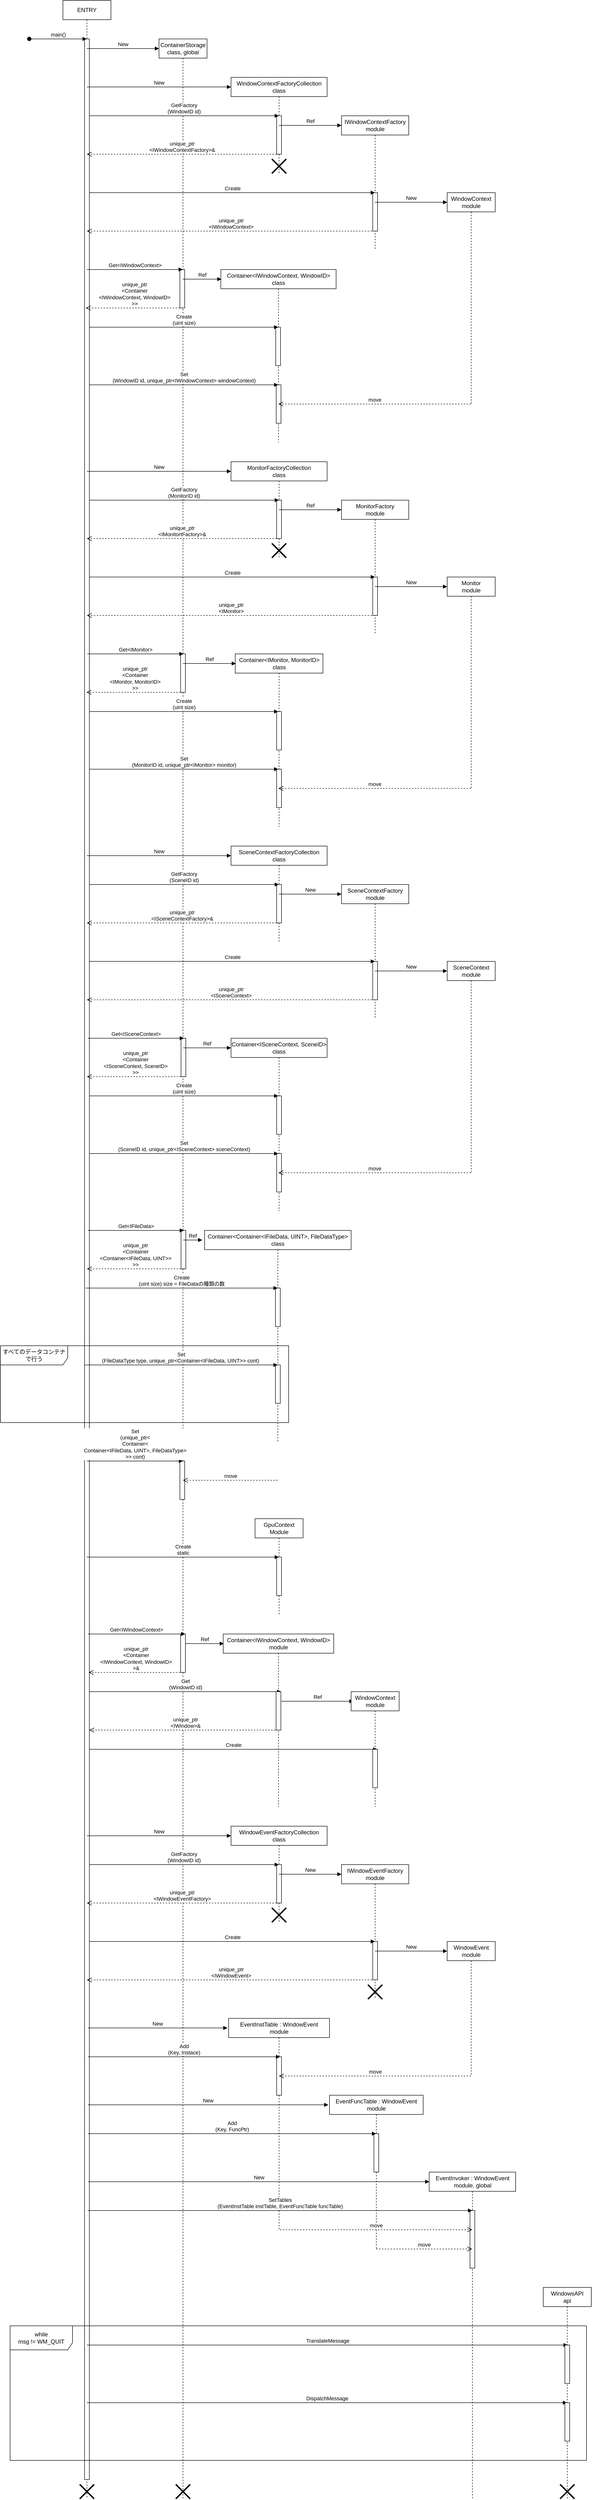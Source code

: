 ﻿<mxfile>
    <diagram id="qtrwpjeU9aI3cUA3aUsC" name="Entry">
        <mxGraphModel dx="1901" dy="1120" grid="1" gridSize="10" guides="1" tooltips="1" connect="1" arrows="1" fold="1" page="0" pageScale="1" pageWidth="827" pageHeight="1169" math="0" shadow="0">
            <root>
                <mxCell id="0"/>
                <mxCell id="1" parent="0"/>
                <mxCell id="156" value="ENTRY" style="shape=umlLifeline;perimeter=lifelinePerimeter;whiteSpace=wrap;html=1;container=1;dropTarget=0;collapsible=0;recursiveResize=0;outlineConnect=0;portConstraint=eastwest;newEdgeStyle={&quot;curved&quot;:0,&quot;rounded&quot;:0};" parent="1" vertex="1">
                    <mxGeometry x="70" y="280" width="100" height="5200" as="geometry"/>
                </mxCell>
                <mxCell id="157" value="" style="html=1;points=[[0,0,0,0,5],[0,1,0,0,-5],[1,0,0,0,5],[1,1,0,0,-5]];perimeter=orthogonalPerimeter;outlineConnect=0;targetShapes=umlLifeline;portConstraint=eastwest;newEdgeStyle={&quot;curved&quot;:0,&quot;rounded&quot;:0};" parent="156" vertex="1">
                    <mxGeometry x="45" y="80" width="10" height="5080" as="geometry"/>
                </mxCell>
                <mxCell id="158" value="" style="shape=umlDestroy;whiteSpace=wrap;html=1;strokeWidth=3;targetShapes=umlLifeline;" parent="156" vertex="1">
                    <mxGeometry x="35" y="5170" width="30" height="30" as="geometry"/>
                </mxCell>
                <mxCell id="159" value="main()" style="html=1;verticalAlign=bottom;startArrow=oval;startFill=1;endArrow=block;startSize=8;curved=0;rounded=0;" parent="1" target="156" edge="1">
                    <mxGeometry width="60" relative="1" as="geometry">
                        <mxPoint y="360" as="sourcePoint"/>
                        <mxPoint x="60" y="360" as="targetPoint"/>
                    </mxGeometry>
                </mxCell>
                <mxCell id="160" value="ContainerStorage&lt;div&gt;class, global&lt;/div&gt;" style="shape=umlLifeline;perimeter=lifelinePerimeter;whiteSpace=wrap;html=1;container=1;dropTarget=0;collapsible=0;recursiveResize=0;outlineConnect=0;portConstraint=eastwest;newEdgeStyle={&quot;curved&quot;:0,&quot;rounded&quot;:0};" parent="1" vertex="1">
                    <mxGeometry x="270" y="360" width="100" height="5120" as="geometry"/>
                </mxCell>
                <mxCell id="161" value="" style="html=1;points=[[0,0,0,0,5],[0,1,0,0,-5],[1,0,0,0,5],[1,1,0,0,-5]];perimeter=orthogonalPerimeter;outlineConnect=0;targetShapes=umlLifeline;portConstraint=eastwest;newEdgeStyle={&quot;curved&quot;:0,&quot;rounded&quot;:0};" parent="160" vertex="1">
                    <mxGeometry x="43.5" y="480" width="10" height="80" as="geometry"/>
                </mxCell>
                <mxCell id="162" value="" style="html=1;points=[[0,0,0,0,5],[0,1,0,0,-5],[1,0,0,0,5],[1,1,0,0,-5]];perimeter=orthogonalPerimeter;outlineConnect=0;targetShapes=umlLifeline;portConstraint=eastwest;newEdgeStyle={&quot;curved&quot;:0,&quot;rounded&quot;:0};" parent="160" vertex="1">
                    <mxGeometry x="45" y="3320" width="10" height="80" as="geometry"/>
                </mxCell>
                <mxCell id="165" value="" style="shape=umlDestroy;whiteSpace=wrap;html=1;strokeWidth=3;targetShapes=umlLifeline;" parent="160" vertex="1">
                    <mxGeometry x="35" y="5090" width="30" height="30" as="geometry"/>
                </mxCell>
                <mxCell id="166" value="" style="html=1;points=[[0,0,0,0,5],[0,1,0,0,-5],[1,0,0,0,5],[1,1,0,0,-5]];perimeter=orthogonalPerimeter;outlineConnect=0;targetShapes=umlLifeline;portConstraint=eastwest;newEdgeStyle={&quot;curved&quot;:0,&quot;rounded&quot;:0};" parent="160" vertex="1">
                    <mxGeometry x="43.5" y="2960" width="10" height="80" as="geometry"/>
                </mxCell>
                <mxCell id="bkqUX6HlrA4KqCKPsRNB-304" value="" style="html=1;points=[[0,0,0,0,5],[0,1,0,0,-5],[1,0,0,0,5],[1,1,0,0,-5]];perimeter=orthogonalPerimeter;outlineConnect=0;targetShapes=umlLifeline;portConstraint=eastwest;newEdgeStyle={&quot;curved&quot;:0,&quot;rounded&quot;:0};" parent="160" vertex="1">
                    <mxGeometry x="45" y="1280" width="10" height="80" as="geometry"/>
                </mxCell>
                <mxCell id="bkqUX6HlrA4KqCKPsRNB-305" value="Get&amp;lt;IMonitor&amp;gt;" style="html=1;verticalAlign=bottom;endArrow=block;curved=0;rounded=0;" parent="160" edge="1">
                    <mxGeometry width="80" relative="1" as="geometry">
                        <mxPoint x="-148.87" y="1280" as="sourcePoint"/>
                        <mxPoint x="51" y="1280" as="targetPoint"/>
                    </mxGeometry>
                </mxCell>
                <mxCell id="bkqUX6HlrA4KqCKPsRNB-306" value="unique_ptr&lt;div&gt;&amp;lt;Container&lt;/div&gt;&lt;div&gt;&amp;lt;IMonitor, MonitorID&amp;gt;&lt;/div&gt;&lt;div&gt;&amp;gt;&amp;gt;&lt;/div&gt;" style="html=1;verticalAlign=bottom;endArrow=open;dashed=1;endSize=8;curved=0;rounded=0;" parent="160" edge="1">
                    <mxGeometry relative="1" as="geometry">
                        <mxPoint x="51" y="1360" as="sourcePoint"/>
                        <mxPoint x="-150.857" y="1360" as="targetPoint"/>
                    </mxGeometry>
                </mxCell>
                <mxCell id="bkqUX6HlrA4KqCKPsRNB-308" value="" style="html=1;points=[[0,0,0,0,5],[0,1,0,0,-5],[1,0,0,0,5],[1,1,0,0,-5]];perimeter=orthogonalPerimeter;outlineConnect=0;targetShapes=umlLifeline;portConstraint=eastwest;newEdgeStyle={&quot;curved&quot;:0,&quot;rounded&quot;:0};" parent="160" vertex="1">
                    <mxGeometry x="45.86" y="2080" width="10" height="80" as="geometry"/>
                </mxCell>
                <mxCell id="bkqUX6HlrA4KqCKPsRNB-309" value="Get&amp;lt;ISceneContext&amp;gt;" style="html=1;verticalAlign=bottom;endArrow=block;curved=0;rounded=0;" parent="160" edge="1">
                    <mxGeometry width="80" relative="1" as="geometry">
                        <mxPoint x="-148.01" y="2080" as="sourcePoint"/>
                        <mxPoint x="51.86" y="2080" as="targetPoint"/>
                    </mxGeometry>
                </mxCell>
                <mxCell id="bkqUX6HlrA4KqCKPsRNB-310" value="unique_ptr&lt;div&gt;&amp;lt;Container&lt;/div&gt;&lt;div&gt;&amp;lt;ISceneContext, SceneID&amp;gt;&lt;/div&gt;&lt;div&gt;&amp;gt;&amp;gt;&lt;/div&gt;" style="html=1;verticalAlign=bottom;endArrow=open;dashed=1;endSize=8;curved=0;rounded=0;" parent="160" edge="1">
                    <mxGeometry relative="1" as="geometry">
                        <mxPoint x="51.86" y="2160" as="sourcePoint"/>
                        <mxPoint x="-149.997" y="2160" as="targetPoint"/>
                    </mxGeometry>
                </mxCell>
                <mxCell id="bkqUX6HlrA4KqCKPsRNB-312" value="" style="html=1;points=[[0,0,0,0,5],[0,1,0,0,-5],[1,0,0,0,5],[1,1,0,0,-5]];perimeter=orthogonalPerimeter;outlineConnect=0;targetShapes=umlLifeline;portConstraint=eastwest;newEdgeStyle={&quot;curved&quot;:0,&quot;rounded&quot;:0};" parent="160" vertex="1">
                    <mxGeometry x="45.86" y="2480" width="10" height="80" as="geometry"/>
                </mxCell>
                <mxCell id="bkqUX6HlrA4KqCKPsRNB-313" value="Get&amp;lt;IFileData&amp;gt;" style="html=1;verticalAlign=bottom;endArrow=block;curved=0;rounded=0;" parent="160" edge="1">
                    <mxGeometry width="80" relative="1" as="geometry">
                        <mxPoint x="-148.01" y="2480" as="sourcePoint"/>
                        <mxPoint x="51.86" y="2480" as="targetPoint"/>
                    </mxGeometry>
                </mxCell>
                <mxCell id="bkqUX6HlrA4KqCKPsRNB-314" value="unique_ptr&lt;div&gt;&amp;lt;Container&lt;/div&gt;&lt;div&gt;&amp;lt;Container&lt;span style=&quot;background-color: light-dark(#ffffff, var(--ge-dark-color, #121212));&quot;&gt;&amp;lt;IFileData, UINT&amp;gt;&lt;/span&gt;&lt;span style=&quot;background-color: light-dark(#ffffff, var(--ge-dark-color, #121212));&quot;&gt;&amp;gt;&lt;/span&gt;&lt;/div&gt;&lt;div&gt;&lt;span style=&quot;background-color: light-dark(#ffffff, var(--ge-dark-color, #121212));&quot;&gt;&amp;gt;&amp;gt;&lt;/span&gt;&lt;/div&gt;" style="html=1;verticalAlign=bottom;endArrow=open;dashed=1;endSize=8;curved=0;rounded=0;" parent="160" edge="1">
                    <mxGeometry relative="1" as="geometry">
                        <mxPoint x="51.86" y="2560" as="sourcePoint"/>
                        <mxPoint x="-149.997" y="2560" as="targetPoint"/>
                    </mxGeometry>
                </mxCell>
                <mxCell id="bkqUX6HlrA4KqCKPsRNB-315" value="Ref" style="html=1;verticalAlign=bottom;endArrow=block;curved=0;rounded=0;" parent="160" edge="1">
                    <mxGeometry width="80" relative="1" as="geometry">
                        <mxPoint x="50.693" y="2500" as="sourcePoint"/>
                        <mxPoint x="90" y="2500" as="targetPoint"/>
                    </mxGeometry>
                </mxCell>
                <mxCell id="167" value="New" style="html=1;verticalAlign=bottom;endArrow=block;curved=0;rounded=0;" parent="1" edge="1">
                    <mxGeometry width="80" relative="1" as="geometry">
                        <mxPoint x="119.7" y="380" as="sourcePoint"/>
                        <mxPoint x="270" y="380" as="targetPoint"/>
                    </mxGeometry>
                </mxCell>
                <mxCell id="168" value="IWindowContextFactory&lt;div&gt;&lt;span style=&quot;background-color: transparent;&quot;&gt;module&lt;/span&gt;&lt;/div&gt;" style="shape=umlLifeline;perimeter=lifelinePerimeter;whiteSpace=wrap;html=1;container=1;dropTarget=0;collapsible=0;recursiveResize=0;outlineConnect=0;portConstraint=eastwest;newEdgeStyle={&quot;curved&quot;:0,&quot;rounded&quot;:0};" parent="1" vertex="1">
                    <mxGeometry x="650" y="520" width="140" height="280" as="geometry"/>
                </mxCell>
                <mxCell id="169" value="" style="html=1;points=[[0,0,0,0,5],[0,1,0,0,-5],[1,0,0,0,5],[1,1,0,0,-5]];perimeter=orthogonalPerimeter;outlineConnect=0;targetShapes=umlLifeline;portConstraint=eastwest;newEdgeStyle={&quot;curved&quot;:0,&quot;rounded&quot;:0};" parent="168" vertex="1">
                    <mxGeometry x="65" y="160" width="10" height="80" as="geometry"/>
                </mxCell>
                <mxCell id="170" value="unique_ptr&lt;div&gt;&amp;lt;IWindowContext&amp;gt;&lt;/div&gt;" style="html=1;verticalAlign=bottom;endArrow=open;dashed=1;endSize=8;curved=0;rounded=0;" parent="1" edge="1">
                    <mxGeometry relative="1" as="geometry">
                        <mxPoint x="719.5" y="760" as="sourcePoint"/>
                        <mxPoint x="119.833" y="760" as="targetPoint"/>
                    </mxGeometry>
                </mxCell>
                <mxCell id="171" value="Container&amp;lt;IWindowContext, WindowID&amp;gt;&lt;div&gt;class&lt;/div&gt;" style="shape=umlLifeline;perimeter=lifelinePerimeter;whiteSpace=wrap;html=1;container=1;dropTarget=0;collapsible=0;recursiveResize=0;outlineConnect=0;portConstraint=eastwest;newEdgeStyle={&quot;curved&quot;:0,&quot;rounded&quot;:0};" parent="1" vertex="1">
                    <mxGeometry x="398.75" y="840" width="240" height="360" as="geometry"/>
                </mxCell>
                <mxCell id="172" value="" style="html=1;points=[[0,0,0,0,5],[0,1,0,0,-5],[1,0,0,0,5],[1,1,0,0,-5]];perimeter=orthogonalPerimeter;outlineConnect=0;targetShapes=umlLifeline;portConstraint=eastwest;newEdgeStyle={&quot;curved&quot;:0,&quot;rounded&quot;:0};" parent="171" vertex="1">
                    <mxGeometry x="114.25" y="120" width="10" height="80" as="geometry"/>
                </mxCell>
                <mxCell id="173" value="" style="html=1;points=[[0,0,0,0,5],[0,1,0,0,-5],[1,0,0,0,5],[1,1,0,0,-5]];perimeter=orthogonalPerimeter;outlineConnect=0;targetShapes=umlLifeline;portConstraint=eastwest;newEdgeStyle={&quot;curved&quot;:0,&quot;rounded&quot;:0};" parent="171" vertex="1">
                    <mxGeometry x="115.25" y="240" width="10" height="80" as="geometry"/>
                </mxCell>
                <mxCell id="175" value="Create&lt;div&gt;(uint size)&lt;/div&gt;" style="html=1;verticalAlign=bottom;endArrow=block;curved=0;rounded=0;" parent="1" edge="1">
                    <mxGeometry x="0.0" width="80" relative="1" as="geometry">
                        <mxPoint x="125" y="960" as="sourcePoint"/>
                        <mxPoint x="518.25" y="960" as="targetPoint"/>
                        <mxPoint as="offset"/>
                    </mxGeometry>
                </mxCell>
                <mxCell id="176" value="Set&lt;div&gt;(WindowID id, unique_ptr&amp;lt;IWindowContext&amp;gt; windowContext)&lt;/div&gt;" style="html=1;verticalAlign=bottom;endArrow=block;curved=0;rounded=0;" parent="1" edge="1">
                    <mxGeometry width="80" relative="1" as="geometry">
                        <mxPoint x="125" y="1080" as="sourcePoint"/>
                        <mxPoint x="518.25" y="1080" as="targetPoint"/>
                    </mxGeometry>
                </mxCell>
                <mxCell id="177" value="WindowContext&lt;div&gt;module&lt;/div&gt;" style="shape=umlLifeline;perimeter=lifelinePerimeter;whiteSpace=wrap;html=1;container=1;dropTarget=0;collapsible=0;recursiveResize=0;outlineConnect=0;portConstraint=eastwest;newEdgeStyle={&quot;curved&quot;:0,&quot;rounded&quot;:0};" parent="1" vertex="1">
                    <mxGeometry x="870" y="680" width="100" height="440" as="geometry"/>
                </mxCell>
                <mxCell id="178" value="New" style="html=1;verticalAlign=bottom;endArrow=block;curved=0;rounded=0;" parent="1" edge="1">
                    <mxGeometry width="80" relative="1" as="geometry">
                        <mxPoint x="719.5" y="700" as="sourcePoint"/>
                        <mxPoint x="870" y="700" as="targetPoint"/>
                    </mxGeometry>
                </mxCell>
                <mxCell id="179" value="Get&amp;lt;IWindowContext&amp;gt;" style="html=1;verticalAlign=bottom;endArrow=block;curved=0;rounded=0;" parent="1" edge="1">
                    <mxGeometry width="80" relative="1" as="geometry">
                        <mxPoint x="119.63" y="840" as="sourcePoint"/>
                        <mxPoint x="319.5" y="840" as="targetPoint"/>
                    </mxGeometry>
                </mxCell>
                <mxCell id="181" value="move" style="html=1;verticalAlign=bottom;endArrow=open;dashed=1;endSize=8;curved=0;rounded=0;" parent="1" edge="1">
                    <mxGeometry relative="1" as="geometry">
                        <mxPoint x="919.5" y="1120" as="sourcePoint"/>
                        <mxPoint x="518.583" y="1120" as="targetPoint"/>
                    </mxGeometry>
                </mxCell>
                <mxCell id="182" value="EventInstTable : WindowEvent&lt;div&gt;module&lt;/div&gt;" style="shape=umlLifeline;perimeter=lifelinePerimeter;whiteSpace=wrap;html=1;container=1;dropTarget=0;collapsible=0;recursiveResize=0;outlineConnect=0;portConstraint=eastwest;newEdgeStyle={&quot;curved&quot;:0,&quot;rounded&quot;:0};" parent="1" vertex="1">
                    <mxGeometry x="415" y="4480" width="210" height="440" as="geometry"/>
                </mxCell>
                <mxCell id="183" value="" style="html=1;points=[[0,0,0,0,5],[0,1,0,0,-5],[1,0,0,0,5],[1,1,0,0,-5]];perimeter=orthogonalPerimeter;outlineConnect=0;targetShapes=umlLifeline;portConstraint=eastwest;newEdgeStyle={&quot;curved&quot;:0,&quot;rounded&quot;:0};" parent="182" vertex="1">
                    <mxGeometry x="100" y="80" width="10" height="80" as="geometry"/>
                </mxCell>
                <mxCell id="184" value="New" style="html=1;verticalAlign=bottom;endArrow=block;curved=0;rounded=0;" parent="1" edge="1">
                    <mxGeometry width="80" relative="1" as="geometry">
                        <mxPoint x="122.231" y="4500" as="sourcePoint"/>
                        <mxPoint x="412.5" y="4500" as="targetPoint"/>
                    </mxGeometry>
                </mxCell>
                <mxCell id="185" value="Add&lt;div&gt;(Key, Instace)&lt;/div&gt;" style="html=1;verticalAlign=bottom;endArrow=block;curved=0;rounded=0;" parent="1" edge="1">
                    <mxGeometry width="80" relative="1" as="geometry">
                        <mxPoint x="122.231" y="4560" as="sourcePoint"/>
                        <mxPoint x="522.0" y="4560" as="targetPoint"/>
                    </mxGeometry>
                </mxCell>
                <mxCell id="186" value="EventFuncTable : WindowEvent&lt;div&gt;module&lt;/div&gt;" style="shape=umlLifeline;perimeter=lifelinePerimeter;whiteSpace=wrap;html=1;container=1;dropTarget=0;collapsible=0;recursiveResize=0;outlineConnect=0;portConstraint=eastwest;newEdgeStyle={&quot;curved&quot;:0,&quot;rounded&quot;:0};" parent="1" vertex="1">
                    <mxGeometry x="625" y="4640" width="195" height="320" as="geometry"/>
                </mxCell>
                <mxCell id="187" value="" style="html=1;points=[[0,0,0,0,5],[0,1,0,0,-5],[1,0,0,0,5],[1,1,0,0,-5]];perimeter=orthogonalPerimeter;outlineConnect=0;targetShapes=umlLifeline;portConstraint=eastwest;newEdgeStyle={&quot;curved&quot;:0,&quot;rounded&quot;:0};" parent="186" vertex="1">
                    <mxGeometry x="92.5" y="80" width="10" height="80" as="geometry"/>
                </mxCell>
                <mxCell id="188" value="New" style="html=1;verticalAlign=bottom;endArrow=block;curved=0;rounded=0;" parent="1" edge="1">
                    <mxGeometry width="80" relative="1" as="geometry">
                        <mxPoint x="122.231" y="4660" as="sourcePoint"/>
                        <mxPoint x="622.5" y="4660" as="targetPoint"/>
                    </mxGeometry>
                </mxCell>
                <mxCell id="189" value="Add&lt;div&gt;(Key, FuncPtr)&lt;/div&gt;" style="html=1;verticalAlign=bottom;endArrow=block;curved=0;rounded=0;" parent="1" edge="1">
                    <mxGeometry width="80" relative="1" as="geometry">
                        <mxPoint x="122.231" y="4720" as="sourcePoint"/>
                        <mxPoint x="722.0" y="4720" as="targetPoint"/>
                    </mxGeometry>
                </mxCell>
                <mxCell id="190" value="EventInvoker : WindowEvent&lt;div&gt;module, global&lt;/div&gt;" style="shape=umlLifeline;perimeter=lifelinePerimeter;whiteSpace=wrap;html=1;container=1;dropTarget=0;collapsible=0;recursiveResize=0;outlineConnect=0;portConstraint=eastwest;newEdgeStyle={&quot;curved&quot;:0,&quot;rounded&quot;:0};" parent="1" vertex="1">
                    <mxGeometry x="832.5" y="4800" width="180" height="680" as="geometry"/>
                </mxCell>
                <mxCell id="191" value="" style="html=1;points=[[0,0,0,0,5],[0,1,0,0,-5],[1,0,0,0,5],[1,1,0,0,-5]];perimeter=orthogonalPerimeter;outlineConnect=0;targetShapes=umlLifeline;portConstraint=eastwest;newEdgeStyle={&quot;curved&quot;:0,&quot;rounded&quot;:0};" parent="190" vertex="1">
                    <mxGeometry x="85" y="80" width="10" height="120" as="geometry"/>
                </mxCell>
                <mxCell id="192" value="New" style="html=1;verticalAlign=bottom;endArrow=block;curved=0;rounded=0;" parent="1" edge="1">
                    <mxGeometry width="80" relative="1" as="geometry">
                        <mxPoint x="122.5" y="4820" as="sourcePoint"/>
                        <mxPoint x="832.77" y="4820" as="targetPoint"/>
                    </mxGeometry>
                </mxCell>
                <mxCell id="193" value="SetTables&lt;div&gt;(EventInstTable instTable, EventFuncTable funcTable)&lt;/div&gt;" style="html=1;verticalAlign=bottom;endArrow=block;curved=0;rounded=0;" parent="1" edge="1">
                    <mxGeometry width="80" relative="1" as="geometry">
                        <mxPoint x="121.667" y="4880" as="sourcePoint"/>
                        <mxPoint x="922" y="4880" as="targetPoint"/>
                    </mxGeometry>
                </mxCell>
                <mxCell id="194" value="move" style="html=1;verticalAlign=bottom;endArrow=open;dashed=1;endSize=8;curved=0;rounded=0;" parent="1" edge="1">
                    <mxGeometry relative="1" as="geometry">
                        <mxPoint x="521.889" y="4920" as="sourcePoint"/>
                        <mxPoint x="922.0" y="4920" as="targetPoint"/>
                    </mxGeometry>
                </mxCell>
                <mxCell id="195" value="move" style="html=1;verticalAlign=bottom;endArrow=open;dashed=1;endSize=8;curved=0;rounded=0;" parent="1" edge="1">
                    <mxGeometry relative="1" as="geometry">
                        <mxPoint x="722.231" y="4960" as="sourcePoint"/>
                        <mxPoint x="922" y="4960" as="targetPoint"/>
                    </mxGeometry>
                </mxCell>
                <mxCell id="196" value="Container&amp;lt;Container&amp;lt;IFileData, UINT&amp;gt;, FileDataType&amp;gt;&lt;div&gt;class&lt;/div&gt;" style="shape=umlLifeline;perimeter=lifelinePerimeter;whiteSpace=wrap;html=1;container=1;dropTarget=0;collapsible=0;recursiveResize=0;outlineConnect=0;portConstraint=eastwest;newEdgeStyle={&quot;curved&quot;:0,&quot;rounded&quot;:0};" parent="1" vertex="1">
                    <mxGeometry x="365" y="2840" width="305" height="440" as="geometry"/>
                </mxCell>
                <mxCell id="197" value="" style="html=1;points=[[0,0,0,0,5],[0,1,0,0,-5],[1,0,0,0,5],[1,1,0,0,-5]];perimeter=orthogonalPerimeter;outlineConnect=0;targetShapes=umlLifeline;portConstraint=eastwest;newEdgeStyle={&quot;curved&quot;:0,&quot;rounded&quot;:0};" parent="196" vertex="1">
                    <mxGeometry x="147.5" y="120" width="10" height="80" as="geometry"/>
                </mxCell>
                <mxCell id="198" value="" style="html=1;points=[[0,0,0,0,5],[0,1,0,0,-5],[1,0,0,0,5],[1,1,0,0,-5]];perimeter=orthogonalPerimeter;outlineConnect=0;targetShapes=umlLifeline;portConstraint=eastwest;newEdgeStyle={&quot;curved&quot;:0,&quot;rounded&quot;:0};" parent="196" vertex="1">
                    <mxGeometry x="147.5" y="280" width="10" height="80" as="geometry"/>
                </mxCell>
                <mxCell id="200" value="Create&lt;div&gt;(uint size) size = FileDataの種類の数&lt;/div&gt;" style="html=1;verticalAlign=bottom;endArrow=block;curved=0;rounded=0;" parent="1" edge="1">
                    <mxGeometry width="80" relative="1" as="geometry">
                        <mxPoint x="117.31" y="2960" as="sourcePoint"/>
                        <mxPoint x="517" y="2960" as="targetPoint"/>
                    </mxGeometry>
                </mxCell>
                <mxCell id="201" value="Set&lt;div&gt;(FileDataType type, unique_ptr&amp;lt;&lt;span style=&quot;background-color: light-dark(#ffffff, var(--ge-dark-color, #121212));&quot;&gt;Container&amp;lt;IFileData, UINT&amp;gt;&lt;/span&gt;&lt;span style=&quot;background-color: light-dark(#ffffff, var(--ge-dark-color, #121212));&quot;&gt;&amp;gt; cont)&amp;nbsp;&lt;/span&gt;&lt;/div&gt;" style="html=1;verticalAlign=bottom;endArrow=block;curved=0;rounded=0;" parent="1" edge="1">
                    <mxGeometry x="0.001" width="80" relative="1" as="geometry">
                        <mxPoint x="114.667" y="3120" as="sourcePoint"/>
                        <mxPoint x="517" y="3120" as="targetPoint"/>
                        <mxPoint as="offset"/>
                    </mxGeometry>
                </mxCell>
                <mxCell id="202" value="GpuContext&lt;div&gt;Module&lt;/div&gt;" style="shape=umlLifeline;perimeter=lifelinePerimeter;whiteSpace=wrap;html=1;container=1;dropTarget=0;collapsible=0;recursiveResize=0;outlineConnect=0;portConstraint=eastwest;newEdgeStyle={&quot;curved&quot;:0,&quot;rounded&quot;:0};" parent="1" vertex="1">
                    <mxGeometry x="470" y="3440" width="100" height="200" as="geometry"/>
                </mxCell>
                <mxCell id="203" value="" style="html=1;points=[[0,0,0,0,5],[0,1,0,0,-5],[1,0,0,0,5],[1,1,0,0,-5]];perimeter=orthogonalPerimeter;outlineConnect=0;targetShapes=umlLifeline;portConstraint=eastwest;newEdgeStyle={&quot;curved&quot;:0,&quot;rounded&quot;:0};" parent="202" vertex="1">
                    <mxGeometry x="45" y="80" width="10" height="80" as="geometry"/>
                </mxCell>
                <mxCell id="204" value="Create&lt;div&gt;static&lt;/div&gt;" style="html=1;verticalAlign=bottom;endArrow=block;curved=0;rounded=0;" parent="1" edge="1">
                    <mxGeometry width="80" relative="1" as="geometry">
                        <mxPoint x="119.63" y="3520" as="sourcePoint"/>
                        <mxPoint x="519.5" y="3520" as="targetPoint"/>
                    </mxGeometry>
                </mxCell>
                <mxCell id="205" value="Get&amp;lt;IWindowContext&amp;gt;" style="html=1;verticalAlign=bottom;endArrow=block;curved=0;rounded=0;" parent="1" edge="1">
                    <mxGeometry width="80" relative="1" as="geometry">
                        <mxPoint x="122.167" y="3680" as="sourcePoint"/>
                        <mxPoint x="324.5" y="3680" as="targetPoint"/>
                    </mxGeometry>
                </mxCell>
                <mxCell id="206" value="unique_ptr&lt;div&gt;&amp;lt;&lt;span style=&quot;background-color: light-dark(#ffffff, var(--ge-dark-color, #121212));&quot;&gt;Container&lt;/span&gt;&lt;/div&gt;&lt;div&gt;&lt;span style=&quot;background-color: light-dark(#ffffff, var(--ge-dark-color, #121212));&quot;&gt;&amp;lt;&lt;/span&gt;&lt;span style=&quot;background-color: light-dark(#ffffff, var(--ge-dark-color, #121212));&quot;&gt;IWindowContext, WindowID&lt;/span&gt;&lt;span style=&quot;background-color: light-dark(#ffffff, var(--ge-dark-color, #121212));&quot;&gt;&amp;gt;&lt;/span&gt;&lt;div&gt;&lt;span style=&quot;background-color: light-dark(#ffffff, var(--ge-dark-color, #121212));&quot;&gt;&amp;gt;&amp;amp;&lt;/span&gt;&lt;/div&gt;&lt;/div&gt;" style="html=1;verticalAlign=bottom;endArrow=open;dashed=1;endSize=8;curved=0;rounded=0;" parent="1" edge="1">
                    <mxGeometry relative="1" as="geometry">
                        <mxPoint x="320.0" y="3760" as="sourcePoint"/>
                        <mxPoint x="123.5" y="3760" as="targetPoint"/>
                    </mxGeometry>
                </mxCell>
                <mxCell id="207" value="Ref" style="html=1;verticalAlign=bottom;endArrow=block;curved=0;rounded=0;" parent="1" edge="1">
                    <mxGeometry width="80" relative="1" as="geometry">
                        <mxPoint x="324.959" y="3700" as="sourcePoint"/>
                        <mxPoint x="405" y="3700" as="targetPoint"/>
                    </mxGeometry>
                </mxCell>
                <mxCell id="208" value="Get&lt;div&gt;(WindowID id)&lt;/div&gt;" style="html=1;verticalAlign=bottom;endArrow=block;curved=0;rounded=0;" parent="1" edge="1">
                    <mxGeometry width="80" relative="1" as="geometry">
                        <mxPoint x="124.944" y="3800" as="sourcePoint"/>
                        <mxPoint x="524.5" y="3800" as="targetPoint"/>
                    </mxGeometry>
                </mxCell>
                <mxCell id="209" value="unique_ptr&lt;div&gt;&amp;lt;IWindow&amp;gt;&amp;amp;&lt;/div&gt;" style="html=1;verticalAlign=bottom;endArrow=open;dashed=1;endSize=8;curved=0;rounded=0;" parent="1" edge="1">
                    <mxGeometry relative="1" as="geometry">
                        <mxPoint x="524.5" y="3880" as="sourcePoint"/>
                        <mxPoint x="124.944" y="3880" as="targetPoint"/>
                    </mxGeometry>
                </mxCell>
                <mxCell id="210" value="Ref" style="html=1;verticalAlign=bottom;endArrow=block;curved=0;rounded=0;" parent="1" edge="1">
                    <mxGeometry width="80" relative="1" as="geometry">
                        <mxPoint x="524.944" y="3820" as="sourcePoint"/>
                        <mxPoint x="675" y="3820" as="targetPoint"/>
                    </mxGeometry>
                </mxCell>
                <mxCell id="211" value="Create" style="html=1;verticalAlign=bottom;endArrow=block;curved=0;rounded=0;" parent="1" edge="1">
                    <mxGeometry width="80" relative="1" as="geometry">
                        <mxPoint x="124.548" y="3920" as="sourcePoint"/>
                        <mxPoint x="724.5" y="3920" as="targetPoint"/>
                    </mxGeometry>
                </mxCell>
                <mxCell id="212" value="Container&amp;lt;IWindowContext, WindowID&amp;gt;&lt;div&gt;module&lt;/div&gt;" style="shape=umlLifeline;perimeter=lifelinePerimeter;whiteSpace=wrap;html=1;container=1;dropTarget=0;collapsible=0;recursiveResize=0;outlineConnect=0;portConstraint=eastwest;newEdgeStyle={&quot;curved&quot;:0,&quot;rounded&quot;:0};" parent="1" vertex="1">
                    <mxGeometry x="403.75" y="3680" width="230" height="360" as="geometry"/>
                </mxCell>
                <mxCell id="213" value="" style="html=1;points=[[0,0,0,0,5],[0,1,0,0,-5],[1,0,0,0,5],[1,1,0,0,-5]];perimeter=orthogonalPerimeter;outlineConnect=0;targetShapes=umlLifeline;portConstraint=eastwest;newEdgeStyle={&quot;curved&quot;:0,&quot;rounded&quot;:0};" parent="212" vertex="1">
                    <mxGeometry x="110" y="120" width="10" height="80" as="geometry"/>
                </mxCell>
                <mxCell id="214" value="WindowContext&lt;div&gt;module&lt;/div&gt;" style="shape=umlLifeline;perimeter=lifelinePerimeter;whiteSpace=wrap;html=1;container=1;dropTarget=0;collapsible=0;recursiveResize=0;outlineConnect=0;portConstraint=eastwest;newEdgeStyle={&quot;curved&quot;:0,&quot;rounded&quot;:0};" parent="1" vertex="1">
                    <mxGeometry x="670" y="3800" width="100" height="240" as="geometry"/>
                </mxCell>
                <mxCell id="215" value="" style="html=1;points=[[0,0,0,0,5],[0,1,0,0,-5],[1,0,0,0,5],[1,1,0,0,-5]];perimeter=orthogonalPerimeter;outlineConnect=0;targetShapes=umlLifeline;portConstraint=eastwest;newEdgeStyle={&quot;curved&quot;:0,&quot;rounded&quot;:0};" parent="214" vertex="1">
                    <mxGeometry x="45" y="120" width="10" height="80" as="geometry"/>
                </mxCell>
                <mxCell id="216" value="TranslateMessage" style="html=1;verticalAlign=bottom;endArrow=block;curved=0;rounded=0;" parent="1" edge="1">
                    <mxGeometry width="80" relative="1" as="geometry">
                        <mxPoint x="120" y="5160" as="sourcePoint"/>
                        <mxPoint x="1120.75" y="5160" as="targetPoint"/>
                        <mxPoint as="offset"/>
                    </mxGeometry>
                </mxCell>
                <mxCell id="217" value="DispatchMessage" style="html=1;verticalAlign=bottom;endArrow=block;curved=0;rounded=0;" parent="1" edge="1">
                    <mxGeometry width="80" relative="1" as="geometry">
                        <mxPoint x="120" y="5280" as="sourcePoint"/>
                        <mxPoint x="1119.5" y="5280" as="targetPoint"/>
                        <mxPoint as="offset"/>
                    </mxGeometry>
                </mxCell>
                <mxCell id="218" value="while&lt;div&gt;msg != WM_QUIT&lt;/div&gt;" style="shape=umlFrame;whiteSpace=wrap;html=1;pointerEvents=0;width=130;height=50;" parent="1" vertex="1">
                    <mxGeometry x="-40" y="5120" width="1200" height="280" as="geometry"/>
                </mxCell>
                <mxCell id="219" value="WindowsAPI&lt;div&gt;api&lt;/div&gt;" style="shape=umlLifeline;perimeter=lifelinePerimeter;whiteSpace=wrap;html=1;container=1;dropTarget=0;collapsible=0;recursiveResize=0;outlineConnect=0;portConstraint=eastwest;newEdgeStyle={&quot;curved&quot;:0,&quot;rounded&quot;:0};" parent="1" vertex="1">
                    <mxGeometry x="1070" y="5040" width="100" height="440" as="geometry"/>
                </mxCell>
                <mxCell id="220" value="" style="shape=umlDestroy;whiteSpace=wrap;html=1;strokeWidth=3;targetShapes=umlLifeline;" parent="219" vertex="1">
                    <mxGeometry x="35" y="410" width="30" height="30" as="geometry"/>
                </mxCell>
                <mxCell id="221" value="" style="html=1;points=[[0,0,0,0,5],[0,1,0,0,-5],[1,0,0,0,5],[1,1,0,0,-5]];perimeter=orthogonalPerimeter;outlineConnect=0;targetShapes=umlLifeline;portConstraint=eastwest;newEdgeStyle={&quot;curved&quot;:0,&quot;rounded&quot;:0};" parent="219" vertex="1">
                    <mxGeometry x="45" y="120" width="10" height="80" as="geometry"/>
                </mxCell>
                <mxCell id="222" value="" style="html=1;points=[[0,0,0,0,5],[0,1,0,0,-5],[1,0,0,0,5],[1,1,0,0,-5]];perimeter=orthogonalPerimeter;outlineConnect=0;targetShapes=umlLifeline;portConstraint=eastwest;newEdgeStyle={&quot;curved&quot;:0,&quot;rounded&quot;:0};" parent="219" vertex="1">
                    <mxGeometry x="45" y="240" width="10" height="80" as="geometry"/>
                </mxCell>
                <mxCell id="223" value="WindowContextFactoryCollection&lt;div&gt;class&lt;/div&gt;" style="shape=umlLifeline;perimeter=lifelinePerimeter;whiteSpace=wrap;html=1;container=1;dropTarget=0;collapsible=0;recursiveResize=0;outlineConnect=0;portConstraint=eastwest;newEdgeStyle={&quot;curved&quot;:0,&quot;rounded&quot;:0};" parent="1" vertex="1">
                    <mxGeometry x="419.98" y="440" width="200.02" height="200" as="geometry"/>
                </mxCell>
                <mxCell id="224" value="" style="html=1;points=[[0,0,0,0,5],[0,1,0,0,-5],[1,0,0,0,5],[1,1,0,0,-5]];perimeter=orthogonalPerimeter;outlineConnect=0;targetShapes=umlLifeline;portConstraint=eastwest;newEdgeStyle={&quot;curved&quot;:0,&quot;rounded&quot;:0};" parent="223" vertex="1">
                    <mxGeometry x="95.02" y="80" width="10" height="80" as="geometry"/>
                </mxCell>
                <mxCell id="225" value="" style="shape=umlDestroy;whiteSpace=wrap;html=1;strokeWidth=3;targetShapes=umlLifeline;" parent="223" vertex="1">
                    <mxGeometry x="85.02" y="170" width="30" height="30" as="geometry"/>
                </mxCell>
                <mxCell id="226" value="GetFactory&lt;div&gt;(WindowID id)&lt;/div&gt;" style="html=1;verticalAlign=bottom;endArrow=block;curved=0;rounded=0;" parent="1" edge="1">
                    <mxGeometry width="80" relative="1" as="geometry">
                        <mxPoint x="125" y="520" as="sourcePoint"/>
                        <mxPoint x="519.49" y="520" as="targetPoint"/>
                    </mxGeometry>
                </mxCell>
                <mxCell id="227" value="Ref" style="html=1;verticalAlign=bottom;endArrow=block;curved=0;rounded=0;" parent="1" edge="1">
                    <mxGeometry width="80" relative="1" as="geometry">
                        <mxPoint x="519.823" y="540" as="sourcePoint"/>
                        <mxPoint x="650" y="540" as="targetPoint"/>
                    </mxGeometry>
                </mxCell>
                <mxCell id="228" value="unique_ptr&lt;div&gt;&amp;lt;IWindowContextFactory&amp;gt;&amp;amp;&lt;/div&gt;" style="html=1;verticalAlign=bottom;endArrow=open;dashed=1;endSize=8;curved=0;rounded=0;" parent="1" edge="1">
                    <mxGeometry relative="1" as="geometry">
                        <mxPoint x="515" y="600" as="sourcePoint"/>
                        <mxPoint x="119.833" y="600" as="targetPoint"/>
                    </mxGeometry>
                </mxCell>
                <mxCell id="229" value="Create" style="html=1;verticalAlign=bottom;endArrow=block;curved=0;rounded=0;" parent="1" edge="1">
                    <mxGeometry width="80" relative="1" as="geometry">
                        <mxPoint x="125" y="680" as="sourcePoint"/>
                        <mxPoint x="719.5" y="680" as="targetPoint"/>
                    </mxGeometry>
                </mxCell>
                <mxCell id="230" value="MonitorFactory&lt;div&gt;&lt;span style=&quot;background-color: transparent;&quot;&gt;module&lt;/span&gt;&lt;/div&gt;" style="shape=umlLifeline;perimeter=lifelinePerimeter;whiteSpace=wrap;html=1;container=1;dropTarget=0;collapsible=0;recursiveResize=0;outlineConnect=0;portConstraint=eastwest;newEdgeStyle={&quot;curved&quot;:0,&quot;rounded&quot;:0};" parent="1" vertex="1">
                    <mxGeometry x="650" y="1320" width="140" height="280" as="geometry"/>
                </mxCell>
                <mxCell id="231" value="" style="html=1;points=[[0,0,0,0,5],[0,1,0,0,-5],[1,0,0,0,5],[1,1,0,0,-5]];perimeter=orthogonalPerimeter;outlineConnect=0;targetShapes=umlLifeline;portConstraint=eastwest;newEdgeStyle={&quot;curved&quot;:0,&quot;rounded&quot;:0};" parent="230" vertex="1">
                    <mxGeometry x="65" y="160" width="10" height="80" as="geometry"/>
                </mxCell>
                <mxCell id="232" value="unique_ptr&lt;div&gt;&amp;lt;IMonitor&amp;gt;&lt;/div&gt;" style="html=1;verticalAlign=bottom;endArrow=open;dashed=1;endSize=8;curved=0;rounded=0;" parent="1" edge="1">
                    <mxGeometry relative="1" as="geometry">
                        <mxPoint x="719.5" y="1560" as="sourcePoint"/>
                        <mxPoint x="119.833" y="1560" as="targetPoint"/>
                    </mxGeometry>
                </mxCell>
                <mxCell id="233" value="Container&amp;lt;IMonitor, MonitorID&amp;gt;&lt;div&gt;class&lt;/div&gt;" style="shape=umlLifeline;perimeter=lifelinePerimeter;whiteSpace=wrap;html=1;container=1;dropTarget=0;collapsible=0;recursiveResize=0;outlineConnect=0;portConstraint=eastwest;newEdgeStyle={&quot;curved&quot;:0,&quot;rounded&quot;:0};" parent="1" vertex="1">
                    <mxGeometry x="428.75" y="1640" width="182.5" height="360" as="geometry"/>
                </mxCell>
                <mxCell id="234" value="" style="html=1;points=[[0,0,0,0,5],[0,1,0,0,-5],[1,0,0,0,5],[1,1,0,0,-5]];perimeter=orthogonalPerimeter;outlineConnect=0;targetShapes=umlLifeline;portConstraint=eastwest;newEdgeStyle={&quot;curved&quot;:0,&quot;rounded&quot;:0};" parent="233" vertex="1">
                    <mxGeometry x="86.25" y="120" width="10" height="80" as="geometry"/>
                </mxCell>
                <mxCell id="235" value="" style="html=1;points=[[0,0,0,0,5],[0,1,0,0,-5],[1,0,0,0,5],[1,1,0,0,-5]];perimeter=orthogonalPerimeter;outlineConnect=0;targetShapes=umlLifeline;portConstraint=eastwest;newEdgeStyle={&quot;curved&quot;:0,&quot;rounded&quot;:0};" parent="233" vertex="1">
                    <mxGeometry x="86.25" y="240" width="10" height="80" as="geometry"/>
                </mxCell>
                <mxCell id="237" value="Create&lt;div&gt;(uint size)&lt;/div&gt;" style="html=1;verticalAlign=bottom;endArrow=block;curved=0;rounded=0;" parent="1" edge="1">
                    <mxGeometry x="0.0" width="80" relative="1" as="geometry">
                        <mxPoint x="125" y="1760" as="sourcePoint"/>
                        <mxPoint x="518.25" y="1760" as="targetPoint"/>
                        <mxPoint as="offset"/>
                    </mxGeometry>
                </mxCell>
                <mxCell id="238" value="Set&lt;div&gt;(MonitorID id, unique_ptr&amp;lt;IMonitor&amp;gt; monitor)&lt;/div&gt;" style="html=1;verticalAlign=bottom;endArrow=block;curved=0;rounded=0;" parent="1" edge="1">
                    <mxGeometry width="80" relative="1" as="geometry">
                        <mxPoint x="125" y="1880" as="sourcePoint"/>
                        <mxPoint x="518.25" y="1880" as="targetPoint"/>
                    </mxGeometry>
                </mxCell>
                <mxCell id="239" value="Monitor&lt;div&gt;module&lt;/div&gt;" style="shape=umlLifeline;perimeter=lifelinePerimeter;whiteSpace=wrap;html=1;container=1;dropTarget=0;collapsible=0;recursiveResize=0;outlineConnect=0;portConstraint=eastwest;newEdgeStyle={&quot;curved&quot;:0,&quot;rounded&quot;:0};" parent="1" vertex="1">
                    <mxGeometry x="870" y="1480" width="100" height="440" as="geometry"/>
                </mxCell>
                <mxCell id="240" value="New" style="html=1;verticalAlign=bottom;endArrow=block;curved=0;rounded=0;" parent="1" edge="1">
                    <mxGeometry width="80" relative="1" as="geometry">
                        <mxPoint x="719.5" y="1500" as="sourcePoint"/>
                        <mxPoint x="870" y="1500" as="targetPoint"/>
                    </mxGeometry>
                </mxCell>
                <mxCell id="243" value="move" style="html=1;verticalAlign=bottom;endArrow=open;dashed=1;endSize=8;curved=0;rounded=0;" parent="1" edge="1">
                    <mxGeometry relative="1" as="geometry">
                        <mxPoint x="919.5" y="1920" as="sourcePoint"/>
                        <mxPoint x="518.583" y="1920" as="targetPoint"/>
                    </mxGeometry>
                </mxCell>
                <mxCell id="244" value="MonitorFactoryCollection&lt;div&gt;class&lt;/div&gt;" style="shape=umlLifeline;perimeter=lifelinePerimeter;whiteSpace=wrap;html=1;container=1;dropTarget=0;collapsible=0;recursiveResize=0;outlineConnect=0;portConstraint=eastwest;newEdgeStyle={&quot;curved&quot;:0,&quot;rounded&quot;:0};" parent="1" vertex="1">
                    <mxGeometry x="419.98" y="1240" width="200.02" height="200" as="geometry"/>
                </mxCell>
                <mxCell id="245" value="" style="html=1;points=[[0,0,0,0,5],[0,1,0,0,-5],[1,0,0,0,5],[1,1,0,0,-5]];perimeter=orthogonalPerimeter;outlineConnect=0;targetShapes=umlLifeline;portConstraint=eastwest;newEdgeStyle={&quot;curved&quot;:0,&quot;rounded&quot;:0};" parent="244" vertex="1">
                    <mxGeometry x="95.02" y="80" width="10" height="80" as="geometry"/>
                </mxCell>
                <mxCell id="246" value="" style="shape=umlDestroy;whiteSpace=wrap;html=1;strokeWidth=3;targetShapes=umlLifeline;" parent="244" vertex="1">
                    <mxGeometry x="85.02" y="170" width="30" height="30" as="geometry"/>
                </mxCell>
                <mxCell id="247" value="GetFactory&lt;div&gt;(MonitorID id)&lt;/div&gt;" style="html=1;verticalAlign=bottom;endArrow=block;curved=0;rounded=0;" parent="1" edge="1">
                    <mxGeometry width="80" relative="1" as="geometry">
                        <mxPoint x="125" y="1320" as="sourcePoint"/>
                        <mxPoint x="519.49" y="1320" as="targetPoint"/>
                    </mxGeometry>
                </mxCell>
                <mxCell id="248" value="Ref" style="html=1;verticalAlign=bottom;endArrow=block;curved=0;rounded=0;" parent="1" edge="1">
                    <mxGeometry width="80" relative="1" as="geometry">
                        <mxPoint x="519.823" y="1340" as="sourcePoint"/>
                        <mxPoint x="650" y="1340" as="targetPoint"/>
                    </mxGeometry>
                </mxCell>
                <mxCell id="249" value="unique_ptr&lt;div&gt;&amp;lt;IMonitortFactory&amp;gt;&amp;amp;&lt;/div&gt;" style="html=1;verticalAlign=bottom;endArrow=open;dashed=1;endSize=8;curved=0;rounded=0;" parent="1" edge="1">
                    <mxGeometry relative="1" as="geometry">
                        <mxPoint x="515" y="1400" as="sourcePoint"/>
                        <mxPoint x="119.833" y="1400" as="targetPoint"/>
                    </mxGeometry>
                </mxCell>
                <mxCell id="250" value="Create" style="html=1;verticalAlign=bottom;endArrow=block;curved=0;rounded=0;" parent="1" edge="1">
                    <mxGeometry width="80" relative="1" as="geometry">
                        <mxPoint x="125" y="1480" as="sourcePoint"/>
                        <mxPoint x="719.5" y="1480" as="targetPoint"/>
                    </mxGeometry>
                </mxCell>
                <mxCell id="251" value="SceneContextFactory&lt;div&gt;&lt;span style=&quot;background-color: transparent;&quot;&gt;module&lt;/span&gt;&lt;/div&gt;" style="shape=umlLifeline;perimeter=lifelinePerimeter;whiteSpace=wrap;html=1;container=1;dropTarget=0;collapsible=0;recursiveResize=0;outlineConnect=0;portConstraint=eastwest;newEdgeStyle={&quot;curved&quot;:0,&quot;rounded&quot;:0};" parent="1" vertex="1">
                    <mxGeometry x="650" y="2120" width="140" height="280" as="geometry"/>
                </mxCell>
                <mxCell id="252" value="" style="html=1;points=[[0,0,0,0,5],[0,1,0,0,-5],[1,0,0,0,5],[1,1,0,0,-5]];perimeter=orthogonalPerimeter;outlineConnect=0;targetShapes=umlLifeline;portConstraint=eastwest;newEdgeStyle={&quot;curved&quot;:0,&quot;rounded&quot;:0};" parent="251" vertex="1">
                    <mxGeometry x="65" y="160" width="10" height="80" as="geometry"/>
                </mxCell>
                <mxCell id="253" value="unique_ptr&lt;div&gt;&amp;lt;ISceneContext&amp;gt;&lt;/div&gt;" style="html=1;verticalAlign=bottom;endArrow=open;dashed=1;endSize=8;curved=0;rounded=0;" parent="1" edge="1">
                    <mxGeometry relative="1" as="geometry">
                        <mxPoint x="719.5" y="2360" as="sourcePoint"/>
                        <mxPoint x="119.833" y="2360" as="targetPoint"/>
                    </mxGeometry>
                </mxCell>
                <mxCell id="254" value="Container&amp;lt;ISceneContext, SceneID&amp;gt;&lt;div&gt;class&lt;/div&gt;" style="shape=umlLifeline;perimeter=lifelinePerimeter;whiteSpace=wrap;html=1;container=1;dropTarget=0;collapsible=0;recursiveResize=0;outlineConnect=0;portConstraint=eastwest;newEdgeStyle={&quot;curved&quot;:0,&quot;rounded&quot;:0};" parent="1" vertex="1">
                    <mxGeometry x="420" y="2440" width="200" height="360" as="geometry"/>
                </mxCell>
                <mxCell id="255" value="" style="html=1;points=[[0,0,0,0,5],[0,1,0,0,-5],[1,0,0,0,5],[1,1,0,0,-5]];perimeter=orthogonalPerimeter;outlineConnect=0;targetShapes=umlLifeline;portConstraint=eastwest;newEdgeStyle={&quot;curved&quot;:0,&quot;rounded&quot;:0};" parent="254" vertex="1">
                    <mxGeometry x="95" y="120" width="10" height="80" as="geometry"/>
                </mxCell>
                <mxCell id="256" value="" style="html=1;points=[[0,0,0,0,5],[0,1,0,0,-5],[1,0,0,0,5],[1,1,0,0,-5]];perimeter=orthogonalPerimeter;outlineConnect=0;targetShapes=umlLifeline;portConstraint=eastwest;newEdgeStyle={&quot;curved&quot;:0,&quot;rounded&quot;:0};" parent="254" vertex="1">
                    <mxGeometry x="95" y="240" width="10" height="80" as="geometry"/>
                </mxCell>
                <mxCell id="258" value="Create&lt;div&gt;(uint size)&lt;/div&gt;" style="html=1;verticalAlign=bottom;endArrow=block;curved=0;rounded=0;" parent="1" edge="1">
                    <mxGeometry x="0.0" width="80" relative="1" as="geometry">
                        <mxPoint x="125" y="2560" as="sourcePoint"/>
                        <mxPoint x="518.25" y="2560" as="targetPoint"/>
                        <mxPoint as="offset"/>
                    </mxGeometry>
                </mxCell>
                <mxCell id="259" value="Set&lt;div&gt;(SceneID id, unique_ptr&amp;lt;ISceneContext&amp;gt; sceneContext)&lt;/div&gt;" style="html=1;verticalAlign=bottom;endArrow=block;curved=0;rounded=0;" parent="1" edge="1">
                    <mxGeometry width="80" relative="1" as="geometry">
                        <mxPoint x="125" y="2680" as="sourcePoint"/>
                        <mxPoint x="518.25" y="2680" as="targetPoint"/>
                    </mxGeometry>
                </mxCell>
                <mxCell id="260" value="SceneContext&lt;div&gt;module&lt;/div&gt;" style="shape=umlLifeline;perimeter=lifelinePerimeter;whiteSpace=wrap;html=1;container=1;dropTarget=0;collapsible=0;recursiveResize=0;outlineConnect=0;portConstraint=eastwest;newEdgeStyle={&quot;curved&quot;:0,&quot;rounded&quot;:0};" parent="1" vertex="1">
                    <mxGeometry x="870" y="2280" width="100" height="440" as="geometry"/>
                </mxCell>
                <mxCell id="261" value="New" style="html=1;verticalAlign=bottom;endArrow=block;curved=0;rounded=0;" parent="1" edge="1">
                    <mxGeometry width="80" relative="1" as="geometry">
                        <mxPoint x="719.5" y="2300" as="sourcePoint"/>
                        <mxPoint x="870" y="2300" as="targetPoint"/>
                    </mxGeometry>
                </mxCell>
                <mxCell id="264" value="move" style="html=1;verticalAlign=bottom;endArrow=open;dashed=1;endSize=8;curved=0;rounded=0;" parent="1" edge="1">
                    <mxGeometry relative="1" as="geometry">
                        <mxPoint x="919.5" y="2720" as="sourcePoint"/>
                        <mxPoint x="518.583" y="2720" as="targetPoint"/>
                    </mxGeometry>
                </mxCell>
                <mxCell id="265" value="SceneContextFactoryCollection&lt;div&gt;class&lt;/div&gt;" style="shape=umlLifeline;perimeter=lifelinePerimeter;whiteSpace=wrap;html=1;container=1;dropTarget=0;collapsible=0;recursiveResize=0;outlineConnect=0;portConstraint=eastwest;newEdgeStyle={&quot;curved&quot;:0,&quot;rounded&quot;:0};" parent="1" vertex="1">
                    <mxGeometry x="419.98" y="2040" width="200.02" height="200" as="geometry"/>
                </mxCell>
                <mxCell id="266" value="" style="html=1;points=[[0,0,0,0,5],[0,1,0,0,-5],[1,0,0,0,5],[1,1,0,0,-5]];perimeter=orthogonalPerimeter;outlineConnect=0;targetShapes=umlLifeline;portConstraint=eastwest;newEdgeStyle={&quot;curved&quot;:0,&quot;rounded&quot;:0};" parent="265" vertex="1">
                    <mxGeometry x="95.02" y="80" width="10" height="80" as="geometry"/>
                </mxCell>
                <mxCell id="267" value="GetFactory&lt;div&gt;(SceneID id)&lt;/div&gt;" style="html=1;verticalAlign=bottom;endArrow=block;curved=0;rounded=0;" parent="1" edge="1">
                    <mxGeometry x="0.0" width="80" relative="1" as="geometry">
                        <mxPoint x="125" y="2120" as="sourcePoint"/>
                        <mxPoint x="519.49" y="2120" as="targetPoint"/>
                        <mxPoint as="offset"/>
                    </mxGeometry>
                </mxCell>
                <mxCell id="268" value="New" style="html=1;verticalAlign=bottom;endArrow=block;curved=0;rounded=0;" parent="1" edge="1">
                    <mxGeometry width="80" relative="1" as="geometry">
                        <mxPoint x="519.823" y="2140" as="sourcePoint"/>
                        <mxPoint x="650" y="2140" as="targetPoint"/>
                    </mxGeometry>
                </mxCell>
                <mxCell id="269" value="unique_ptr&lt;div&gt;&amp;lt;ISceneContextFactory&amp;gt;&amp;amp;&lt;/div&gt;" style="html=1;verticalAlign=bottom;endArrow=open;dashed=1;endSize=8;curved=0;rounded=0;" parent="1" edge="1">
                    <mxGeometry relative="1" as="geometry">
                        <mxPoint x="515" y="2200" as="sourcePoint"/>
                        <mxPoint x="119.833" y="2200" as="targetPoint"/>
                    </mxGeometry>
                </mxCell>
                <mxCell id="270" value="Create" style="html=1;verticalAlign=bottom;endArrow=block;curved=0;rounded=0;" parent="1" edge="1">
                    <mxGeometry width="80" relative="1" as="geometry">
                        <mxPoint x="125" y="2280" as="sourcePoint"/>
                        <mxPoint x="719.5" y="2280" as="targetPoint"/>
                    </mxGeometry>
                </mxCell>
                <mxCell id="271" value="IWindowEventFactory&lt;div&gt;&lt;span style=&quot;background-color: transparent;&quot;&gt;module&lt;/span&gt;&lt;/div&gt;" style="shape=umlLifeline;perimeter=lifelinePerimeter;whiteSpace=wrap;html=1;container=1;dropTarget=0;collapsible=0;recursiveResize=0;outlineConnect=0;portConstraint=eastwest;newEdgeStyle={&quot;curved&quot;:0,&quot;rounded&quot;:0};" parent="1" vertex="1">
                    <mxGeometry x="650.0" y="4160" width="140" height="280" as="geometry"/>
                </mxCell>
                <mxCell id="272" value="" style="html=1;points=[[0,0,0,0,5],[0,1,0,0,-5],[1,0,0,0,5],[1,1,0,0,-5]];perimeter=orthogonalPerimeter;outlineConnect=0;targetShapes=umlLifeline;portConstraint=eastwest;newEdgeStyle={&quot;curved&quot;:0,&quot;rounded&quot;:0};" parent="271" vertex="1">
                    <mxGeometry x="65" y="160" width="10" height="80" as="geometry"/>
                </mxCell>
                <mxCell id="273" value="" style="shape=umlDestroy;whiteSpace=wrap;html=1;strokeWidth=3;targetShapes=umlLifeline;" parent="271" vertex="1">
                    <mxGeometry x="55" y="250" width="30" height="30" as="geometry"/>
                </mxCell>
                <mxCell id="274" value="unique_ptr&lt;div&gt;&amp;lt;IWindowEvent&amp;gt;&lt;/div&gt;" style="html=1;verticalAlign=bottom;endArrow=open;dashed=1;endSize=8;curved=0;rounded=0;" parent="1" edge="1">
                    <mxGeometry relative="1" as="geometry">
                        <mxPoint x="719.5" y="4400" as="sourcePoint"/>
                        <mxPoint x="119.833" y="4400" as="targetPoint"/>
                    </mxGeometry>
                </mxCell>
                <mxCell id="275" value="WindowEvent&lt;div&gt;module&lt;/div&gt;" style="shape=umlLifeline;perimeter=lifelinePerimeter;whiteSpace=wrap;html=1;container=1;dropTarget=0;collapsible=0;recursiveResize=0;outlineConnect=0;portConstraint=eastwest;newEdgeStyle={&quot;curved&quot;:0,&quot;rounded&quot;:0};" parent="1" vertex="1">
                    <mxGeometry x="870" y="4320" width="100" height="280" as="geometry"/>
                </mxCell>
                <mxCell id="276" value="New" style="html=1;verticalAlign=bottom;endArrow=block;curved=0;rounded=0;" parent="1" edge="1">
                    <mxGeometry width="80" relative="1" as="geometry">
                        <mxPoint x="719.5" y="4340" as="sourcePoint"/>
                        <mxPoint x="870.0" y="4340" as="targetPoint"/>
                    </mxGeometry>
                </mxCell>
                <mxCell id="277" value="WindowEventFactoryCollection&lt;div&gt;class&lt;/div&gt;" style="shape=umlLifeline;perimeter=lifelinePerimeter;whiteSpace=wrap;html=1;container=1;dropTarget=0;collapsible=0;recursiveResize=0;outlineConnect=0;portConstraint=eastwest;newEdgeStyle={&quot;curved&quot;:0,&quot;rounded&quot;:0};" parent="1" vertex="1">
                    <mxGeometry x="419.98" y="4080" width="200.02" height="200" as="geometry"/>
                </mxCell>
                <mxCell id="278" value="" style="html=1;points=[[0,0,0,0,5],[0,1,0,0,-5],[1,0,0,0,5],[1,1,0,0,-5]];perimeter=orthogonalPerimeter;outlineConnect=0;targetShapes=umlLifeline;portConstraint=eastwest;newEdgeStyle={&quot;curved&quot;:0,&quot;rounded&quot;:0};" parent="277" vertex="1">
                    <mxGeometry x="95.02" y="80" width="10" height="80" as="geometry"/>
                </mxCell>
                <mxCell id="279" value="" style="shape=umlDestroy;whiteSpace=wrap;html=1;strokeWidth=3;targetShapes=umlLifeline;" parent="277" vertex="1">
                    <mxGeometry x="85.02" y="170" width="30" height="30" as="geometry"/>
                </mxCell>
                <mxCell id="280" value="GetFactory&lt;div&gt;(WindowID id)&lt;/div&gt;" style="html=1;verticalAlign=bottom;endArrow=block;curved=0;rounded=0;" parent="1" edge="1">
                    <mxGeometry width="80" relative="1" as="geometry">
                        <mxPoint x="125.0" y="4160" as="sourcePoint"/>
                        <mxPoint x="519.49" y="4160" as="targetPoint"/>
                    </mxGeometry>
                </mxCell>
                <mxCell id="281" value="New" style="html=1;verticalAlign=bottom;endArrow=block;curved=0;rounded=0;" parent="1" edge="1">
                    <mxGeometry width="80" relative="1" as="geometry">
                        <mxPoint x="519.823" y="4180" as="sourcePoint"/>
                        <mxPoint x="650.0" y="4180" as="targetPoint"/>
                    </mxGeometry>
                </mxCell>
                <mxCell id="282" value="unique_ptr&lt;div&gt;&amp;lt;IWindowEventFactory&amp;gt;&lt;/div&gt;" style="html=1;verticalAlign=bottom;endArrow=open;dashed=1;endSize=8;curved=0;rounded=0;" parent="1" edge="1">
                    <mxGeometry relative="1" as="geometry">
                        <mxPoint x="515.0" y="4240" as="sourcePoint"/>
                        <mxPoint x="119.833" y="4240" as="targetPoint"/>
                    </mxGeometry>
                </mxCell>
                <mxCell id="283" value="Create" style="html=1;verticalAlign=bottom;endArrow=block;curved=0;rounded=0;" parent="1" edge="1">
                    <mxGeometry width="80" relative="1" as="geometry">
                        <mxPoint x="125.0" y="4320" as="sourcePoint"/>
                        <mxPoint x="719.5" y="4320" as="targetPoint"/>
                    </mxGeometry>
                </mxCell>
                <mxCell id="284" value="New" style="html=1;verticalAlign=bottom;endArrow=block;curved=0;rounded=0;" parent="1" edge="1">
                    <mxGeometry width="80" relative="1" as="geometry">
                        <mxPoint x="120.035" y="460" as="sourcePoint"/>
                        <mxPoint x="420" y="460" as="targetPoint"/>
                    </mxGeometry>
                </mxCell>
                <mxCell id="285" value="New" style="html=1;verticalAlign=bottom;endArrow=block;curved=0;rounded=0;" parent="1" edge="1">
                    <mxGeometry width="80" relative="1" as="geometry">
                        <mxPoint x="120.024" y="1260" as="sourcePoint"/>
                        <mxPoint x="420" y="1260" as="targetPoint"/>
                    </mxGeometry>
                </mxCell>
                <mxCell id="286" value="New" style="html=1;verticalAlign=bottom;endArrow=block;curved=0;rounded=0;" parent="1" edge="1">
                    <mxGeometry width="80" relative="1" as="geometry">
                        <mxPoint x="120.024" y="2060" as="sourcePoint"/>
                        <mxPoint x="420" y="2060" as="targetPoint"/>
                    </mxGeometry>
                </mxCell>
                <mxCell id="287" value="New" style="html=1;verticalAlign=bottom;endArrow=block;curved=0;rounded=0;" parent="1" edge="1">
                    <mxGeometry width="80" relative="1" as="geometry">
                        <mxPoint x="119.81" y="4100" as="sourcePoint"/>
                        <mxPoint x="420" y="4100" as="targetPoint"/>
                    </mxGeometry>
                </mxCell>
                <mxCell id="288" value="すべてのデータコンテナで行う" style="shape=umlFrame;whiteSpace=wrap;html=1;pointerEvents=0;width=140;height=40;" parent="1" vertex="1">
                    <mxGeometry x="-60" y="3080" width="600" height="160" as="geometry"/>
                </mxCell>
                <mxCell id="289" value="Set&lt;div&gt;(unique_ptr&amp;lt;&lt;/div&gt;&lt;div&gt;&lt;span style=&quot;background-color: light-dark(#ffffff, var(--ge-dark-color, #121212));&quot;&gt;Container&amp;lt;&lt;/span&gt;&lt;/div&gt;&lt;div&gt;&lt;span style=&quot;background-color: light-dark(#ffffff, var(--ge-dark-color, #121212));&quot;&gt;Container&amp;lt;IFileData, UINT&amp;gt;, FileDataType&lt;/span&gt;&lt;span style=&quot;background-color: light-dark(#ffffff, var(--ge-dark-color, #121212));&quot;&gt;&amp;gt;&lt;/span&gt;&lt;/div&gt;&lt;div&gt;&lt;span style=&quot;background-color: light-dark(#ffffff, var(--ge-dark-color, #121212));&quot;&gt;&amp;gt;&amp;gt; cont)&lt;/span&gt;&lt;/div&gt;" style="html=1;verticalAlign=bottom;endArrow=block;curved=0;rounded=0;" parent="1" edge="1">
                    <mxGeometry width="80" relative="1" as="geometry">
                        <mxPoint x="120.0" y="3320" as="sourcePoint"/>
                        <mxPoint x="319.87" y="3320" as="targetPoint"/>
                    </mxGeometry>
                </mxCell>
                <mxCell id="290" value="move" style="html=1;verticalAlign=bottom;endArrow=open;dashed=1;endSize=8;curved=0;rounded=0;" parent="1" edge="1">
                    <mxGeometry relative="1" as="geometry">
                        <mxPoint x="517" y="3360" as="sourcePoint"/>
                        <mxPoint x="319.894" y="3360" as="targetPoint"/>
                    </mxGeometry>
                </mxCell>
                <mxCell id="298" value="move" style="html=1;verticalAlign=bottom;endArrow=open;dashed=1;endSize=8;curved=0;rounded=0;" parent="1" edge="1">
                    <mxGeometry relative="1" as="geometry">
                        <mxPoint x="919.5" y="4600" as="sourcePoint"/>
                        <mxPoint x="519.759" y="4600" as="targetPoint"/>
                    </mxGeometry>
                </mxCell>
                <mxCell id="bkqUX6HlrA4KqCKPsRNB-302" value="Ref" style="html=1;verticalAlign=bottom;endArrow=block;curved=0;rounded=0;" parent="1" edge="1">
                    <mxGeometry width="80" relative="1" as="geometry">
                        <mxPoint x="319.5" y="860" as="sourcePoint"/>
                        <mxPoint x="400" y="860" as="targetPoint"/>
                    </mxGeometry>
                </mxCell>
                <mxCell id="bkqUX6HlrA4KqCKPsRNB-303" value="unique_ptr&lt;div&gt;&amp;lt;Container&lt;/div&gt;&lt;div&gt;&amp;lt;IWindowContext, WindowID&amp;gt;&lt;/div&gt;&lt;div&gt;&amp;gt;&amp;gt;&lt;/div&gt;" style="html=1;verticalAlign=bottom;endArrow=open;dashed=1;endSize=8;curved=0;rounded=0;" parent="1" edge="1">
                    <mxGeometry relative="1" as="geometry">
                        <mxPoint x="319.5" y="920" as="sourcePoint"/>
                        <mxPoint x="117.643" y="920" as="targetPoint"/>
                    </mxGeometry>
                </mxCell>
                <mxCell id="bkqUX6HlrA4KqCKPsRNB-307" value="Ref" style="html=1;verticalAlign=bottom;endArrow=block;curved=0;rounded=0;" parent="1" edge="1">
                    <mxGeometry width="80" relative="1" as="geometry">
                        <mxPoint x="319.833" y="1660" as="sourcePoint"/>
                        <mxPoint x="430" y="1660" as="targetPoint"/>
                    </mxGeometry>
                </mxCell>
                <mxCell id="bkqUX6HlrA4KqCKPsRNB-311" value="Ref" style="html=1;verticalAlign=bottom;endArrow=block;curved=0;rounded=0;" parent="1" edge="1">
                    <mxGeometry width="80" relative="1" as="geometry">
                        <mxPoint x="320.693" y="2460" as="sourcePoint"/>
                        <mxPoint x="420" y="2460" as="targetPoint"/>
                    </mxGeometry>
                </mxCell>
            </root>
        </mxGraphModel>
    </diagram>
    <diagram id="-WBr5Cd0uP6FVlBDY_HO" name="WindowEvent">
        <mxGraphModel dx="1901" dy="1120" grid="1" gridSize="10" guides="1" tooltips="1" connect="1" arrows="1" fold="1" page="0" pageScale="1" pageWidth="827" pageHeight="1169" math="0" shadow="0">
            <root>
                <mxCell id="0"/>
                <mxCell id="1" parent="0"/>
                <mxCell id="y2RoH0T7ziTJ4xaMHbmz-1" value="ContainerStorage&lt;div&gt;class, global&lt;/div&gt;" style="shape=umlLifeline;perimeter=lifelinePerimeter;whiteSpace=wrap;html=1;container=1;dropTarget=0;collapsible=0;recursiveResize=0;outlineConnect=0;portConstraint=eastwest;newEdgeStyle={&quot;curved&quot;:0,&quot;rounded&quot;:0};" parent="1" vertex="1">
                    <mxGeometry x="190" width="100" height="10840" as="geometry"/>
                </mxCell>
                <mxCell id="y2RoH0T7ziTJ4xaMHbmz-2" value="" style="html=1;points=[[0,0,0,0,5],[0,1,0,0,-5],[1,0,0,0,5],[1,1,0,0,-5]];perimeter=orthogonalPerimeter;outlineConnect=0;targetShapes=umlLifeline;portConstraint=eastwest;newEdgeStyle={&quot;curved&quot;:0,&quot;rounded&quot;:0};" parent="y2RoH0T7ziTJ4xaMHbmz-1" vertex="1">
                    <mxGeometry x="45" y="120" width="10" height="80" as="geometry"/>
                </mxCell>
                <mxCell id="y2RoH0T7ziTJ4xaMHbmz-3" value="" style="html=1;points=[[0,0,0,0,5],[0,1,0,0,-5],[1,0,0,0,5],[1,1,0,0,-5]];perimeter=orthogonalPerimeter;outlineConnect=0;targetShapes=umlLifeline;portConstraint=eastwest;newEdgeStyle={&quot;curved&quot;:0,&quot;rounded&quot;:0};" parent="y2RoH0T7ziTJ4xaMHbmz-1" vertex="1">
                    <mxGeometry x="45" y="560" width="10" height="80" as="geometry"/>
                </mxCell>
                <mxCell id="y2RoH0T7ziTJ4xaMHbmz-4" value="" style="html=1;points=[[0,0,0,0,5],[0,1,0,0,-5],[1,0,0,0,5],[1,1,0,0,-5]];perimeter=orthogonalPerimeter;outlineConnect=0;targetShapes=umlLifeline;portConstraint=eastwest;newEdgeStyle={&quot;curved&quot;:0,&quot;rounded&quot;:0};" parent="y2RoH0T7ziTJ4xaMHbmz-1" vertex="1">
                    <mxGeometry x="45" y="1000" width="10" height="80" as="geometry"/>
                </mxCell>
                <mxCell id="y2RoH0T7ziTJ4xaMHbmz-5" value="" style="html=1;points=[[0,0,0,0,5],[0,1,0,0,-5],[1,0,0,0,5],[1,1,0,0,-5]];perimeter=orthogonalPerimeter;outlineConnect=0;targetShapes=umlLifeline;portConstraint=eastwest;newEdgeStyle={&quot;curved&quot;:0,&quot;rounded&quot;:0};" parent="y2RoH0T7ziTJ4xaMHbmz-1" vertex="1">
                    <mxGeometry x="45" y="1400" width="10" height="80" as="geometry"/>
                </mxCell>
                <mxCell id="y2RoH0T7ziTJ4xaMHbmz-6" value="" style="html=1;points=[[0,0,0,0,5],[0,1,0,0,-5],[1,0,0,0,5],[1,1,0,0,-5]];perimeter=orthogonalPerimeter;outlineConnect=0;targetShapes=umlLifeline;portConstraint=eastwest;newEdgeStyle={&quot;curved&quot;:0,&quot;rounded&quot;:0};" parent="y2RoH0T7ziTJ4xaMHbmz-1" vertex="1">
                    <mxGeometry x="45" y="1800" width="10" height="80" as="geometry"/>
                </mxCell>
                <mxCell id="y2RoH0T7ziTJ4xaMHbmz-7" value="" style="html=1;points=[[0,0,0,0,5],[0,1,0,0,-5],[1,0,0,0,5],[1,1,0,0,-5]];perimeter=orthogonalPerimeter;outlineConnect=0;targetShapes=umlLifeline;portConstraint=eastwest;newEdgeStyle={&quot;curved&quot;:0,&quot;rounded&quot;:0};" parent="y2RoH0T7ziTJ4xaMHbmz-1" vertex="1">
                    <mxGeometry x="45" y="2200" width="10" height="80" as="geometry"/>
                </mxCell>
                <mxCell id="y2RoH0T7ziTJ4xaMHbmz-8" value="" style="html=1;points=[[0,0,0,0,5],[0,1,0,0,-5],[1,0,0,0,5],[1,1,0,0,-5]];perimeter=orthogonalPerimeter;outlineConnect=0;targetShapes=umlLifeline;portConstraint=eastwest;newEdgeStyle={&quot;curved&quot;:0,&quot;rounded&quot;:0};" parent="y2RoH0T7ziTJ4xaMHbmz-1" vertex="1">
                    <mxGeometry x="45" y="2600" width="10" height="80" as="geometry"/>
                </mxCell>
                <mxCell id="y2RoH0T7ziTJ4xaMHbmz-9" value="" style="html=1;points=[[0,0,0,0,5],[0,1,0,0,-5],[1,0,0,0,5],[1,1,0,0,-5]];perimeter=orthogonalPerimeter;outlineConnect=0;targetShapes=umlLifeline;portConstraint=eastwest;newEdgeStyle={&quot;curved&quot;:0,&quot;rounded&quot;:0};" parent="y2RoH0T7ziTJ4xaMHbmz-1" vertex="1">
                    <mxGeometry x="45" y="3360" width="10" height="80" as="geometry"/>
                </mxCell>
                <mxCell id="y2RoH0T7ziTJ4xaMHbmz-10" value="" style="html=1;points=[[0,0,0,0,5],[0,1,0,0,-5],[1,0,0,0,5],[1,1,0,0,-5]];perimeter=orthogonalPerimeter;outlineConnect=0;targetShapes=umlLifeline;portConstraint=eastwest;newEdgeStyle={&quot;curved&quot;:0,&quot;rounded&quot;:0};" parent="y2RoH0T7ziTJ4xaMHbmz-1" vertex="1">
                    <mxGeometry x="45.0" y="4200" width="10" height="80" as="geometry"/>
                </mxCell>
                <mxCell id="y2RoH0T7ziTJ4xaMHbmz-11" value="" style="html=1;points=[[0,0,0,0,5],[0,1,0,0,-5],[1,0,0,0,5],[1,1,0,0,-5]];perimeter=orthogonalPerimeter;outlineConnect=0;targetShapes=umlLifeline;portConstraint=eastwest;newEdgeStyle={&quot;curved&quot;:0,&quot;rounded&quot;:0};" parent="y2RoH0T7ziTJ4xaMHbmz-1" vertex="1">
                    <mxGeometry x="45.0" y="5840" width="10" height="80" as="geometry"/>
                </mxCell>
                <mxCell id="y2RoH0T7ziTJ4xaMHbmz-12" value="Ref" style="html=1;verticalAlign=bottom;endArrow=block;curved=0;rounded=0;" parent="y2RoH0T7ziTJ4xaMHbmz-1" edge="1">
                    <mxGeometry width="80" relative="1" as="geometry">
                        <mxPoint x="49.63" y="5860" as="sourcePoint"/>
                        <mxPoint x="300" y="5860" as="targetPoint"/>
                    </mxGeometry>
                </mxCell>
                <mxCell id="y2RoH0T7ziTJ4xaMHbmz-13" value="Get&amp;lt;IFileData&amp;gt;" style="html=1;verticalAlign=bottom;endArrow=block;curved=0;rounded=0;" parent="y2RoH0T7ziTJ4xaMHbmz-1" edge="1">
                    <mxGeometry width="80" relative="1" as="geometry">
                        <mxPoint x="-150.071" y="5840" as="sourcePoint"/>
                        <mxPoint x="49.5" y="5840" as="targetPoint"/>
                    </mxGeometry>
                </mxCell>
                <mxCell id="y2RoH0T7ziTJ4xaMHbmz-14" value="unique_ptr&lt;div&gt;&lt;span style=&quot;background-color: light-dark(#ffffff, var(--ge-dark-color, #121212));&quot;&gt;&amp;lt;Container&lt;/span&gt;&lt;/div&gt;&lt;div&gt;&lt;span style=&quot;background-color: light-dark(#ffffff, var(--ge-dark-color, #121212));&quot;&gt;&amp;lt;Container&amp;lt;IFileData, UINT&amp;gt;, UINT&amp;gt;&lt;/span&gt;&lt;/div&gt;&lt;div&gt;&lt;span style=&quot;background-color: light-dark(#ffffff, var(--ge-dark-color, #121212));&quot;&gt;&amp;gt;&amp;amp;&lt;/span&gt;&lt;/div&gt;" style="html=1;verticalAlign=bottom;endArrow=open;dashed=1;endSize=8;curved=0;rounded=0;" parent="y2RoH0T7ziTJ4xaMHbmz-1" edge="1">
                    <mxGeometry x="0.002" relative="1" as="geometry">
                        <mxPoint x="49.5" y="5920" as="sourcePoint"/>
                        <mxPoint x="-150.056" y="5920" as="targetPoint"/>
                        <mxPoint as="offset"/>
                    </mxGeometry>
                </mxCell>
                <mxCell id="y2RoH0T7ziTJ4xaMHbmz-15" value="GameWindowEvent&lt;div&gt;class&lt;/div&gt;" style="shape=umlLifeline;perimeter=lifelinePerimeter;whiteSpace=wrap;html=1;container=1;dropTarget=0;collapsible=0;recursiveResize=0;outlineConnect=0;portConstraint=eastwest;newEdgeStyle={&quot;curved&quot;:0,&quot;rounded&quot;:0};" parent="1" vertex="1">
                    <mxGeometry x="-30" width="140" height="11920" as="geometry"/>
                </mxCell>
                <mxCell id="y2RoH0T7ziTJ4xaMHbmz-16" value="" style="html=1;points=[[0,0,0,0,5],[0,1,0,0,-5],[1,0,0,0,5],[1,1,0,0,-5]];perimeter=orthogonalPerimeter;outlineConnect=0;targetShapes=umlLifeline;portConstraint=eastwest;newEdgeStyle={&quot;curved&quot;:0,&quot;rounded&quot;:0};" parent="y2RoH0T7ziTJ4xaMHbmz-15" vertex="1">
                    <mxGeometry x="65" y="80" width="10" height="400" as="geometry"/>
                </mxCell>
                <mxCell id="y2RoH0T7ziTJ4xaMHbmz-17" value="" style="html=1;points=[[0,0,0,0,5],[0,1,0,0,-5],[1,0,0,0,5],[1,1,0,0,-5]];perimeter=orthogonalPerimeter;outlineConnect=0;targetShapes=umlLifeline;portConstraint=eastwest;newEdgeStyle={&quot;curved&quot;:0,&quot;rounded&quot;:0};" parent="y2RoH0T7ziTJ4xaMHbmz-15" vertex="1">
                    <mxGeometry x="65" y="520" width="10" height="400" as="geometry"/>
                </mxCell>
                <mxCell id="y2RoH0T7ziTJ4xaMHbmz-18" value="" style="html=1;points=[[0,0,0,0,5],[0,1,0,0,-5],[1,0,0,0,5],[1,1,0,0,-5]];perimeter=orthogonalPerimeter;outlineConnect=0;targetShapes=umlLifeline;portConstraint=eastwest;newEdgeStyle={&quot;curved&quot;:0,&quot;rounded&quot;:0};" parent="y2RoH0T7ziTJ4xaMHbmz-15" vertex="1">
                    <mxGeometry x="65" y="960" width="10" height="400" as="geometry"/>
                </mxCell>
                <mxCell id="y2RoH0T7ziTJ4xaMHbmz-19" value="" style="html=1;points=[[0,0,0,0,5],[0,1,0,0,-5],[1,0,0,0,5],[1,1,0,0,-5]];perimeter=orthogonalPerimeter;outlineConnect=0;targetShapes=umlLifeline;portConstraint=eastwest;newEdgeStyle={&quot;curved&quot;:0,&quot;rounded&quot;:0};" parent="y2RoH0T7ziTJ4xaMHbmz-15" vertex="1">
                    <mxGeometry x="65" y="1400" width="10" height="360" as="geometry"/>
                </mxCell>
                <mxCell id="y2RoH0T7ziTJ4xaMHbmz-20" value="" style="html=1;points=[[0,0,0,0,5],[0,1,0,0,-5],[1,0,0,0,5],[1,1,0,0,-5]];perimeter=orthogonalPerimeter;outlineConnect=0;targetShapes=umlLifeline;portConstraint=eastwest;newEdgeStyle={&quot;curved&quot;:0,&quot;rounded&quot;:0};" parent="y2RoH0T7ziTJ4xaMHbmz-15" vertex="1">
                    <mxGeometry x="65" y="1800" width="10" height="360" as="geometry"/>
                </mxCell>
                <mxCell id="y2RoH0T7ziTJ4xaMHbmz-21" value="" style="html=1;points=[[0,0,0,0,5],[0,1,0,0,-5],[1,0,0,0,5],[1,1,0,0,-5]];perimeter=orthogonalPerimeter;outlineConnect=0;targetShapes=umlLifeline;portConstraint=eastwest;newEdgeStyle={&quot;curved&quot;:0,&quot;rounded&quot;:0};" parent="y2RoH0T7ziTJ4xaMHbmz-15" vertex="1">
                    <mxGeometry x="65" y="2200" width="10" height="360" as="geometry"/>
                </mxCell>
                <mxCell id="y2RoH0T7ziTJ4xaMHbmz-22" value="" style="html=1;points=[[0,0,0,0,5],[0,1,0,0,-5],[1,0,0,0,5],[1,1,0,0,-5]];perimeter=orthogonalPerimeter;outlineConnect=0;targetShapes=umlLifeline;portConstraint=eastwest;newEdgeStyle={&quot;curved&quot;:0,&quot;rounded&quot;:0};" parent="y2RoH0T7ziTJ4xaMHbmz-15" vertex="1">
                    <mxGeometry x="65" y="2600" width="10" height="360" as="geometry"/>
                </mxCell>
                <mxCell id="y2RoH0T7ziTJ4xaMHbmz-23" value="" style="html=1;points=[[0,0,0,0,5],[0,1,0,0,-5],[1,0,0,0,5],[1,1,0,0,-5]];perimeter=orthogonalPerimeter;outlineConnect=0;targetShapes=umlLifeline;portConstraint=eastwest;newEdgeStyle={&quot;curved&quot;:0,&quot;rounded&quot;:0};" parent="y2RoH0T7ziTJ4xaMHbmz-15" vertex="1">
                    <mxGeometry x="65" y="3000" width="10" height="6920" as="geometry"/>
                </mxCell>
                <mxCell id="y2RoH0T7ziTJ4xaMHbmz-24" value="OnKeyDown&lt;br&gt;&lt;div&gt;(ContainerStorage contStorage,&amp;nbsp;&lt;/div&gt;&lt;div&gt;UINT msg, WPARAM wParam, LPARAM lParam)&lt;/div&gt;" style="html=1;verticalAlign=bottom;startArrow=oval;startFill=1;endArrow=block;startSize=8;curved=0;rounded=0;" parent="1" target="y2RoH0T7ziTJ4xaMHbmz-15" edge="1">
                    <mxGeometry width="60" relative="1" as="geometry">
                        <mxPoint x="-280" y="80" as="sourcePoint"/>
                        <mxPoint x="-20" y="80" as="targetPoint"/>
                    </mxGeometry>
                </mxCell>
                <mxCell id="y2RoH0T7ziTJ4xaMHbmz-25" value="Get&amp;lt;IMonitor&amp;gt;" style="html=1;verticalAlign=bottom;endArrow=block;curved=0;rounded=0;" parent="1" edge="1">
                    <mxGeometry width="80" relative="1" as="geometry">
                        <mxPoint x="39.929" y="120" as="sourcePoint"/>
                        <mxPoint x="239.5" y="120" as="targetPoint"/>
                    </mxGeometry>
                </mxCell>
                <mxCell id="y2RoH0T7ziTJ4xaMHbmz-26" value="unique_ptr&lt;div&gt;&amp;lt;Container&amp;lt;IMonitor, MonitorID&amp;gt;&amp;gt;&amp;amp;&lt;/div&gt;" style="html=1;verticalAlign=bottom;endArrow=open;dashed=1;endSize=8;curved=0;rounded=0;" parent="1" edge="1">
                    <mxGeometry x="0.002" relative="1" as="geometry">
                        <mxPoint x="239.5" y="200" as="sourcePoint"/>
                        <mxPoint x="39.944" y="200" as="targetPoint"/>
                        <mxPoint as="offset"/>
                    </mxGeometry>
                </mxCell>
                <mxCell id="y2RoH0T7ziTJ4xaMHbmz-27" value="Container&amp;lt;IMonitor, MonitorID&amp;gt;&lt;div&gt;class&lt;/div&gt;" style="shape=umlLifeline;perimeter=lifelinePerimeter;whiteSpace=wrap;html=1;container=1;dropTarget=0;collapsible=0;recursiveResize=0;outlineConnect=0;portConstraint=eastwest;newEdgeStyle={&quot;curved&quot;:0,&quot;rounded&quot;:0};" parent="1" vertex="1">
                    <mxGeometry x="340" y="120" width="200" height="360" as="geometry"/>
                </mxCell>
                <mxCell id="y2RoH0T7ziTJ4xaMHbmz-28" value="" style="html=1;points=[[0,0,0,0,5],[0,1,0,0,-5],[1,0,0,0,5],[1,1,0,0,-5]];perimeter=orthogonalPerimeter;outlineConnect=0;targetShapes=umlLifeline;portConstraint=eastwest;newEdgeStyle={&quot;curved&quot;:0,&quot;rounded&quot;:0};" parent="y2RoH0T7ziTJ4xaMHbmz-27" vertex="1">
                    <mxGeometry x="95" y="120" width="10" height="80" as="geometry"/>
                </mxCell>
                <mxCell id="y2RoH0T7ziTJ4xaMHbmz-29" value="Ref" style="html=1;verticalAlign=bottom;endArrow=block;curved=0;rounded=0;" parent="1" edge="1">
                    <mxGeometry width="80" relative="1" as="geometry">
                        <mxPoint x="239.944" y="140" as="sourcePoint"/>
                        <mxPoint x="340" y="140" as="targetPoint"/>
                    </mxGeometry>
                </mxCell>
                <mxCell id="y2RoH0T7ziTJ4xaMHbmz-30" value="IKeyBoardMonitor&lt;div&gt;interface&lt;/div&gt;" style="shape=umlLifeline;perimeter=lifelinePerimeter;whiteSpace=wrap;html=1;container=1;dropTarget=0;collapsible=0;recursiveResize=0;outlineConnect=0;portConstraint=eastwest;newEdgeStyle={&quot;curved&quot;:0,&quot;rounded&quot;:0};" parent="1" vertex="1">
                    <mxGeometry x="590" y="240" width="100" height="240" as="geometry"/>
                </mxCell>
                <mxCell id="y2RoH0T7ziTJ4xaMHbmz-31" value="" style="html=1;points=[[0,0,0,0,5],[0,1,0,0,-5],[1,0,0,0,5],[1,1,0,0,-5]];perimeter=orthogonalPerimeter;outlineConnect=0;targetShapes=umlLifeline;portConstraint=eastwest;newEdgeStyle={&quot;curved&quot;:0,&quot;rounded&quot;:0};" parent="y2RoH0T7ziTJ4xaMHbmz-30" vertex="1">
                    <mxGeometry x="45" y="120" width="10" height="80" as="geometry"/>
                </mxCell>
                <mxCell id="y2RoH0T7ziTJ4xaMHbmz-32" value="Get&lt;div&gt;(MonitorID id)&lt;/div&gt;" style="html=1;verticalAlign=bottom;endArrow=block;curved=0;rounded=0;" parent="1" edge="1">
                    <mxGeometry width="80" relative="1" as="geometry">
                        <mxPoint x="39.944" y="240" as="sourcePoint"/>
                        <mxPoint x="439.5" y="240" as="targetPoint"/>
                    </mxGeometry>
                </mxCell>
                <mxCell id="y2RoH0T7ziTJ4xaMHbmz-33" value="Ref" style="html=1;verticalAlign=bottom;endArrow=block;curved=0;rounded=0;" parent="1" source="y2RoH0T7ziTJ4xaMHbmz-27" edge="1">
                    <mxGeometry x="-0.0" width="80" relative="1" as="geometry">
                        <mxPoint x="510" y="260" as="sourcePoint"/>
                        <mxPoint x="590" y="260" as="targetPoint"/>
                        <mxPoint as="offset"/>
                    </mxGeometry>
                </mxCell>
                <mxCell id="y2RoH0T7ziTJ4xaMHbmz-34" value="KeyDown&lt;br&gt;&lt;div&gt;(WPARAM wParam, LPARAM lParam)&lt;/div&gt;" style="html=1;verticalAlign=bottom;endArrow=block;curved=0;rounded=0;" parent="1" edge="1">
                    <mxGeometry width="80" relative="1" as="geometry">
                        <mxPoint x="39.5" y="360" as="sourcePoint"/>
                        <mxPoint x="639.5" y="360" as="targetPoint"/>
                    </mxGeometry>
                </mxCell>
                <mxCell id="y2RoH0T7ziTJ4xaMHbmz-35" value="OnKeyUp&lt;br&gt;&lt;div&gt;&lt;div&gt;(ContainerStorage contStorage,&amp;nbsp;&lt;/div&gt;&lt;div&gt;UINT msg, WPARAM wParam, LPARAM lParam)&lt;/div&gt;&lt;/div&gt;" style="html=1;verticalAlign=bottom;startArrow=oval;startFill=1;endArrow=block;startSize=8;curved=0;rounded=0;" parent="1" edge="1">
                    <mxGeometry width="60" relative="1" as="geometry">
                        <mxPoint x="-280" y="520" as="sourcePoint"/>
                        <mxPoint x="40" y="520" as="targetPoint"/>
                    </mxGeometry>
                </mxCell>
                <mxCell id="y2RoH0T7ziTJ4xaMHbmz-36" value="Get&amp;lt;IMonitor&amp;gt;" style="html=1;verticalAlign=bottom;endArrow=block;curved=0;rounded=0;" parent="1" edge="1">
                    <mxGeometry width="80" relative="1" as="geometry">
                        <mxPoint x="39.929" y="560" as="sourcePoint"/>
                        <mxPoint x="239.5" y="560" as="targetPoint"/>
                    </mxGeometry>
                </mxCell>
                <mxCell id="y2RoH0T7ziTJ4xaMHbmz-37" value="unique_ptr&lt;div&gt;&amp;lt;Container&amp;lt;IMonitor, MonitorID&amp;gt;&amp;gt;&amp;amp;&lt;/div&gt;" style="html=1;verticalAlign=bottom;endArrow=open;dashed=1;endSize=8;curved=0;rounded=0;" parent="1" edge="1">
                    <mxGeometry relative="1" as="geometry">
                        <mxPoint x="239.5" y="640" as="sourcePoint"/>
                        <mxPoint x="39.944" y="640" as="targetPoint"/>
                    </mxGeometry>
                </mxCell>
                <mxCell id="y2RoH0T7ziTJ4xaMHbmz-38" value="Container&amp;lt;IMonitor, MonitorID&amp;gt;&lt;div&gt;class&lt;/div&gt;" style="shape=umlLifeline;perimeter=lifelinePerimeter;whiteSpace=wrap;html=1;container=1;dropTarget=0;collapsible=0;recursiveResize=0;outlineConnect=0;portConstraint=eastwest;newEdgeStyle={&quot;curved&quot;:0,&quot;rounded&quot;:0};" parent="1" vertex="1">
                    <mxGeometry x="340" y="560" width="200" height="360" as="geometry"/>
                </mxCell>
                <mxCell id="y2RoH0T7ziTJ4xaMHbmz-39" value="" style="html=1;points=[[0,0,0,0,5],[0,1,0,0,-5],[1,0,0,0,5],[1,1,0,0,-5]];perimeter=orthogonalPerimeter;outlineConnect=0;targetShapes=umlLifeline;portConstraint=eastwest;newEdgeStyle={&quot;curved&quot;:0,&quot;rounded&quot;:0};" parent="y2RoH0T7ziTJ4xaMHbmz-38" vertex="1">
                    <mxGeometry x="95" y="120" width="10" height="80" as="geometry"/>
                </mxCell>
                <mxCell id="y2RoH0T7ziTJ4xaMHbmz-40" value="Ref" style="html=1;verticalAlign=bottom;endArrow=block;curved=0;rounded=0;" parent="1" edge="1">
                    <mxGeometry width="80" relative="1" as="geometry">
                        <mxPoint x="239.944" y="580" as="sourcePoint"/>
                        <mxPoint x="340" y="580" as="targetPoint"/>
                    </mxGeometry>
                </mxCell>
                <mxCell id="y2RoH0T7ziTJ4xaMHbmz-41" value="IKeyBoardMonitor&lt;div&gt;interface&lt;/div&gt;" style="shape=umlLifeline;perimeter=lifelinePerimeter;whiteSpace=wrap;html=1;container=1;dropTarget=0;collapsible=0;recursiveResize=0;outlineConnect=0;portConstraint=eastwest;newEdgeStyle={&quot;curved&quot;:0,&quot;rounded&quot;:0};" parent="1" vertex="1">
                    <mxGeometry x="590" y="680" width="100" height="240" as="geometry"/>
                </mxCell>
                <mxCell id="y2RoH0T7ziTJ4xaMHbmz-42" value="" style="html=1;points=[[0,0,0,0,5],[0,1,0,0,-5],[1,0,0,0,5],[1,1,0,0,-5]];perimeter=orthogonalPerimeter;outlineConnect=0;targetShapes=umlLifeline;portConstraint=eastwest;newEdgeStyle={&quot;curved&quot;:0,&quot;rounded&quot;:0};" parent="y2RoH0T7ziTJ4xaMHbmz-41" vertex="1">
                    <mxGeometry x="45" y="120" width="10" height="80" as="geometry"/>
                </mxCell>
                <mxCell id="y2RoH0T7ziTJ4xaMHbmz-43" value="Get&lt;div&gt;(MonitorID id)&lt;/div&gt;" style="html=1;verticalAlign=bottom;endArrow=block;curved=0;rounded=0;" parent="1" edge="1">
                    <mxGeometry width="80" relative="1" as="geometry">
                        <mxPoint x="39.944" y="680" as="sourcePoint"/>
                        <mxPoint x="439.5" y="680" as="targetPoint"/>
                    </mxGeometry>
                </mxCell>
                <mxCell id="y2RoH0T7ziTJ4xaMHbmz-44" value="Ref" style="html=1;verticalAlign=bottom;endArrow=block;curved=0;rounded=0;" parent="1" source="y2RoH0T7ziTJ4xaMHbmz-38" edge="1">
                    <mxGeometry x="-0.0" width="80" relative="1" as="geometry">
                        <mxPoint x="510" y="700" as="sourcePoint"/>
                        <mxPoint x="590" y="700" as="targetPoint"/>
                        <mxPoint as="offset"/>
                    </mxGeometry>
                </mxCell>
                <mxCell id="y2RoH0T7ziTJ4xaMHbmz-45" value="KeyUp&lt;br&gt;&lt;div&gt;(WPARAM wParam, LPARAM lParam)&lt;/div&gt;" style="html=1;verticalAlign=bottom;endArrow=block;curved=0;rounded=0;" parent="1" edge="1">
                    <mxGeometry width="80" relative="1" as="geometry">
                        <mxPoint x="39.5" y="800" as="sourcePoint"/>
                        <mxPoint x="639.5" y="800" as="targetPoint"/>
                    </mxGeometry>
                </mxCell>
                <mxCell id="y2RoH0T7ziTJ4xaMHbmz-46" value="OnMouse&lt;br&gt;&lt;div&gt;&lt;div&gt;(ContainerStorage contStorage,&amp;nbsp;&lt;/div&gt;&lt;div&gt;UINT msg, WPARAM wParam, LPARAM lParam)&lt;/div&gt;&lt;/div&gt;" style="html=1;verticalAlign=bottom;startArrow=oval;startFill=1;endArrow=block;startSize=8;curved=0;rounded=0;" parent="1" edge="1">
                    <mxGeometry width="60" relative="1" as="geometry">
                        <mxPoint x="-280" y="960" as="sourcePoint"/>
                        <mxPoint x="40" y="960" as="targetPoint"/>
                    </mxGeometry>
                </mxCell>
                <mxCell id="y2RoH0T7ziTJ4xaMHbmz-47" value="Get&amp;lt;IMonitor&amp;gt;" style="html=1;verticalAlign=bottom;endArrow=block;curved=0;rounded=0;" parent="1" edge="1">
                    <mxGeometry width="80" relative="1" as="geometry">
                        <mxPoint x="39.929" y="1000" as="sourcePoint"/>
                        <mxPoint x="239.5" y="1000" as="targetPoint"/>
                    </mxGeometry>
                </mxCell>
                <mxCell id="y2RoH0T7ziTJ4xaMHbmz-48" value="unique_ptr&lt;div&gt;&amp;lt;Container&amp;lt;IMonitor, MonitorID&amp;gt;&amp;gt;&amp;amp;&lt;/div&gt;" style="html=1;verticalAlign=bottom;endArrow=open;dashed=1;endSize=8;curved=0;rounded=0;" parent="1" edge="1">
                    <mxGeometry relative="1" as="geometry">
                        <mxPoint x="239.5" y="1080" as="sourcePoint"/>
                        <mxPoint x="39.944" y="1080" as="targetPoint"/>
                    </mxGeometry>
                </mxCell>
                <mxCell id="y2RoH0T7ziTJ4xaMHbmz-49" value="Container&amp;lt;IMonitor, MonitorID&amp;gt;&lt;div&gt;class&lt;/div&gt;" style="shape=umlLifeline;perimeter=lifelinePerimeter;whiteSpace=wrap;html=1;container=1;dropTarget=0;collapsible=0;recursiveResize=0;outlineConnect=0;portConstraint=eastwest;newEdgeStyle={&quot;curved&quot;:0,&quot;rounded&quot;:0};" parent="1" vertex="1">
                    <mxGeometry x="340" y="1000" width="200" height="360" as="geometry"/>
                </mxCell>
                <mxCell id="y2RoH0T7ziTJ4xaMHbmz-50" value="" style="html=1;points=[[0,0,0,0,5],[0,1,0,0,-5],[1,0,0,0,5],[1,1,0,0,-5]];perimeter=orthogonalPerimeter;outlineConnect=0;targetShapes=umlLifeline;portConstraint=eastwest;newEdgeStyle={&quot;curved&quot;:0,&quot;rounded&quot;:0};" parent="y2RoH0T7ziTJ4xaMHbmz-49" vertex="1">
                    <mxGeometry x="95" y="120" width="10" height="80" as="geometry"/>
                </mxCell>
                <mxCell id="y2RoH0T7ziTJ4xaMHbmz-51" value="Ref" style="html=1;verticalAlign=bottom;endArrow=block;curved=0;rounded=0;" parent="1" edge="1">
                    <mxGeometry width="80" relative="1" as="geometry">
                        <mxPoint x="239.944" y="1020" as="sourcePoint"/>
                        <mxPoint x="340" y="1020" as="targetPoint"/>
                    </mxGeometry>
                </mxCell>
                <mxCell id="y2RoH0T7ziTJ4xaMHbmz-52" value="IMouseMonitor&lt;div&gt;interface&lt;/div&gt;" style="shape=umlLifeline;perimeter=lifelinePerimeter;whiteSpace=wrap;html=1;container=1;dropTarget=0;collapsible=0;recursiveResize=0;outlineConnect=0;portConstraint=eastwest;newEdgeStyle={&quot;curved&quot;:0,&quot;rounded&quot;:0};" parent="1" vertex="1">
                    <mxGeometry x="590" y="1120" width="100" height="240" as="geometry"/>
                </mxCell>
                <mxCell id="y2RoH0T7ziTJ4xaMHbmz-53" value="" style="html=1;points=[[0,0,0,0,5],[0,1,0,0,-5],[1,0,0,0,5],[1,1,0,0,-5]];perimeter=orthogonalPerimeter;outlineConnect=0;targetShapes=umlLifeline;portConstraint=eastwest;newEdgeStyle={&quot;curved&quot;:0,&quot;rounded&quot;:0};" parent="y2RoH0T7ziTJ4xaMHbmz-52" vertex="1">
                    <mxGeometry x="45" y="120" width="10" height="80" as="geometry"/>
                </mxCell>
                <mxCell id="y2RoH0T7ziTJ4xaMHbmz-54" value="Get&lt;div&gt;(MonitorID id)&lt;/div&gt;" style="html=1;verticalAlign=bottom;endArrow=block;curved=0;rounded=0;" parent="1" edge="1">
                    <mxGeometry width="80" relative="1" as="geometry">
                        <mxPoint x="39.944" y="1120" as="sourcePoint"/>
                        <mxPoint x="439.5" y="1120" as="targetPoint"/>
                    </mxGeometry>
                </mxCell>
                <mxCell id="y2RoH0T7ziTJ4xaMHbmz-55" value="Ref" style="html=1;verticalAlign=bottom;endArrow=block;curved=0;rounded=0;" parent="1" source="y2RoH0T7ziTJ4xaMHbmz-49" edge="1">
                    <mxGeometry x="-0.0" width="80" relative="1" as="geometry">
                        <mxPoint x="510" y="1140" as="sourcePoint"/>
                        <mxPoint x="590" y="1140" as="targetPoint"/>
                        <mxPoint as="offset"/>
                    </mxGeometry>
                </mxCell>
                <mxCell id="y2RoH0T7ziTJ4xaMHbmz-56" value="HandleMsg&lt;div&gt;(UINT msg, WPARAM wParam, LPARAM lParam)&lt;/div&gt;" style="html=1;verticalAlign=bottom;endArrow=block;curved=0;rounded=0;" parent="1" edge="1">
                    <mxGeometry width="80" relative="1" as="geometry">
                        <mxPoint x="39.5" y="1240" as="sourcePoint"/>
                        <mxPoint x="639.5" y="1240" as="targetPoint"/>
                    </mxGeometry>
                </mxCell>
                <mxCell id="y2RoH0T7ziTJ4xaMHbmz-57" value="OnSetFocus&lt;div&gt;&lt;div&gt;(ContainerStorage contStorage,&amp;nbsp;&lt;/div&gt;&lt;div&gt;UINT msg, WPARAM wParam, LPARAM lParam)&lt;/div&gt;&lt;/div&gt;" style="html=1;verticalAlign=bottom;startArrow=oval;startFill=1;endArrow=block;startSize=8;curved=0;rounded=0;" parent="1" target="y2RoH0T7ziTJ4xaMHbmz-15" edge="1">
                    <mxGeometry width="60" relative="1" as="geometry">
                        <mxPoint x="-280" y="1400" as="sourcePoint"/>
                        <mxPoint x="-20" y="1400" as="targetPoint"/>
                    </mxGeometry>
                </mxCell>
                <mxCell id="y2RoH0T7ziTJ4xaMHbmz-58" value="Get&amp;lt;IWindowContext&amp;gt;" style="html=1;verticalAlign=bottom;endArrow=block;curved=0;rounded=0;" parent="1" edge="1">
                    <mxGeometry width="80" relative="1" as="geometry">
                        <mxPoint x="39.929" y="1400" as="sourcePoint"/>
                        <mxPoint x="239.5" y="1400" as="targetPoint"/>
                    </mxGeometry>
                </mxCell>
                <mxCell id="y2RoH0T7ziTJ4xaMHbmz-59" value="unique_ptr&lt;div&gt;&amp;lt;&lt;span style=&quot;background-color: light-dark(#ffffff, var(--ge-dark-color, #121212));&quot;&gt;Container&lt;/span&gt;&lt;/div&gt;&lt;div&gt;&lt;span style=&quot;background-color: light-dark(#ffffff, var(--ge-dark-color, #121212));&quot;&gt;&amp;lt;IWindowContext, WindowID&amp;gt;&lt;/span&gt;&lt;/div&gt;&lt;div&gt;&lt;span style=&quot;background-color: light-dark(#ffffff, var(--ge-dark-color, #121212));&quot;&gt;&amp;gt;&amp;amp;&lt;/span&gt;&lt;/div&gt;" style="html=1;verticalAlign=bottom;endArrow=open;dashed=1;endSize=8;curved=0;rounded=0;" parent="1" edge="1">
                    <mxGeometry relative="1" as="geometry">
                        <mxPoint x="239.5" y="1480" as="sourcePoint"/>
                        <mxPoint x="39.944" y="1480" as="targetPoint"/>
                    </mxGeometry>
                </mxCell>
                <mxCell id="y2RoH0T7ziTJ4xaMHbmz-60" value="Container&amp;lt;IWindowContext, WindowID&amp;gt;&lt;div&gt;class&lt;/div&gt;" style="shape=umlLifeline;perimeter=lifelinePerimeter;whiteSpace=wrap;html=1;container=1;dropTarget=0;collapsible=0;recursiveResize=0;outlineConnect=0;portConstraint=eastwest;newEdgeStyle={&quot;curved&quot;:0,&quot;rounded&quot;:0};" parent="1" vertex="1">
                    <mxGeometry x="325" y="1400" width="230" height="360" as="geometry"/>
                </mxCell>
                <mxCell id="y2RoH0T7ziTJ4xaMHbmz-61" value="" style="html=1;points=[[0,0,0,0,5],[0,1,0,0,-5],[1,0,0,0,5],[1,1,0,0,-5]];perimeter=orthogonalPerimeter;outlineConnect=0;targetShapes=umlLifeline;portConstraint=eastwest;newEdgeStyle={&quot;curved&quot;:0,&quot;rounded&quot;:0};" parent="y2RoH0T7ziTJ4xaMHbmz-60" vertex="1">
                    <mxGeometry x="110" y="120" width="10" height="80" as="geometry"/>
                </mxCell>
                <mxCell id="y2RoH0T7ziTJ4xaMHbmz-62" value="Ref" style="html=1;verticalAlign=bottom;endArrow=block;curved=0;rounded=0;" parent="1" edge="1">
                    <mxGeometry width="80" relative="1" as="geometry">
                        <mxPoint x="239.944" y="1420" as="sourcePoint"/>
                        <mxPoint x="320" y="1420" as="targetPoint"/>
                    </mxGeometry>
                </mxCell>
                <mxCell id="y2RoH0T7ziTJ4xaMHbmz-63" value="IWindowContext&lt;div&gt;interface&lt;/div&gt;" style="shape=umlLifeline;perimeter=lifelinePerimeter;whiteSpace=wrap;html=1;container=1;dropTarget=0;collapsible=0;recursiveResize=0;outlineConnect=0;portConstraint=eastwest;newEdgeStyle={&quot;curved&quot;:0,&quot;rounded&quot;:0};" parent="1" vertex="1">
                    <mxGeometry x="590" y="1520" width="100" height="240" as="geometry"/>
                </mxCell>
                <mxCell id="y2RoH0T7ziTJ4xaMHbmz-64" value="" style="html=1;points=[[0,0,0,0,5],[0,1,0,0,-5],[1,0,0,0,5],[1,1,0,0,-5]];perimeter=orthogonalPerimeter;outlineConnect=0;targetShapes=umlLifeline;portConstraint=eastwest;newEdgeStyle={&quot;curved&quot;:0,&quot;rounded&quot;:0};" parent="y2RoH0T7ziTJ4xaMHbmz-63" vertex="1">
                    <mxGeometry x="45" y="120" width="10" height="80" as="geometry"/>
                </mxCell>
                <mxCell id="y2RoH0T7ziTJ4xaMHbmz-65" value="Get&lt;div&gt;(WindowID id)&lt;/div&gt;" style="html=1;verticalAlign=bottom;endArrow=block;curved=0;rounded=0;" parent="1" edge="1">
                    <mxGeometry x="0.001" width="80" relative="1" as="geometry">
                        <mxPoint x="39.944" y="1520" as="sourcePoint"/>
                        <mxPoint x="439.5" y="1520" as="targetPoint"/>
                        <mxPoint as="offset"/>
                    </mxGeometry>
                </mxCell>
                <mxCell id="y2RoH0T7ziTJ4xaMHbmz-66" value="Ref" style="html=1;verticalAlign=bottom;endArrow=block;curved=0;rounded=0;" parent="1" source="y2RoH0T7ziTJ4xaMHbmz-60" edge="1">
                    <mxGeometry x="-0.0" width="80" relative="1" as="geometry">
                        <mxPoint x="510" y="1540" as="sourcePoint"/>
                        <mxPoint x="590" y="1540" as="targetPoint"/>
                        <mxPoint as="offset"/>
                    </mxGeometry>
                </mxCell>
                <mxCell id="y2RoH0T7ziTJ4xaMHbmz-67" value="IsFocus() = true" style="html=1;verticalAlign=bottom;endArrow=block;curved=0;rounded=0;" parent="1" edge="1">
                    <mxGeometry width="80" relative="1" as="geometry">
                        <mxPoint x="39.5" y="1640" as="sourcePoint"/>
                        <mxPoint x="639.5" y="1640" as="targetPoint"/>
                        <mxPoint as="offset"/>
                    </mxGeometry>
                </mxCell>
                <mxCell id="y2RoH0T7ziTJ4xaMHbmz-68" value="OnKillFocus&lt;div&gt;&lt;div&gt;(ContainerStorage contStorage,&amp;nbsp;&lt;/div&gt;&lt;div&gt;UINT msg, WPARAM wParam, LPARAM lParam)&lt;/div&gt;&lt;/div&gt;" style="html=1;verticalAlign=bottom;startArrow=oval;startFill=1;endArrow=block;startSize=8;curved=0;rounded=0;" parent="1" edge="1">
                    <mxGeometry width="60" relative="1" as="geometry">
                        <mxPoint x="-280" y="1800" as="sourcePoint"/>
                        <mxPoint x="40" y="1800" as="targetPoint"/>
                    </mxGeometry>
                </mxCell>
                <mxCell id="y2RoH0T7ziTJ4xaMHbmz-69" value="Get&amp;lt;IWindowContext&amp;gt;" style="html=1;verticalAlign=bottom;endArrow=block;curved=0;rounded=0;" parent="1" edge="1">
                    <mxGeometry width="80" relative="1" as="geometry">
                        <mxPoint x="39.929" y="1800" as="sourcePoint"/>
                        <mxPoint x="239.5" y="1800" as="targetPoint"/>
                    </mxGeometry>
                </mxCell>
                <mxCell id="y2RoH0T7ziTJ4xaMHbmz-70" value="&lt;div&gt;&lt;br&gt;&lt;/div&gt;unique_ptr&lt;br&gt;&lt;div&gt;&amp;lt;Container&lt;/div&gt;&lt;div&gt;&amp;lt;IWindowContext, WindowID&amp;gt;&lt;/div&gt;&lt;div&gt;&amp;gt;&amp;amp;&lt;/div&gt;" style="html=1;verticalAlign=bottom;endArrow=open;dashed=1;endSize=8;curved=0;rounded=0;" parent="1" edge="1">
                    <mxGeometry relative="1" as="geometry">
                        <mxPoint x="239.5" y="1880" as="sourcePoint"/>
                        <mxPoint x="39.944" y="1880" as="targetPoint"/>
                    </mxGeometry>
                </mxCell>
                <mxCell id="y2RoH0T7ziTJ4xaMHbmz-71" value="Container&amp;lt;IWindowContext, WindowID&amp;gt;&lt;div&gt;class&lt;/div&gt;" style="shape=umlLifeline;perimeter=lifelinePerimeter;whiteSpace=wrap;html=1;container=1;dropTarget=0;collapsible=0;recursiveResize=0;outlineConnect=0;portConstraint=eastwest;newEdgeStyle={&quot;curved&quot;:0,&quot;rounded&quot;:0};" parent="1" vertex="1">
                    <mxGeometry x="325" y="1800" width="230" height="360" as="geometry"/>
                </mxCell>
                <mxCell id="y2RoH0T7ziTJ4xaMHbmz-72" value="" style="html=1;points=[[0,0,0,0,5],[0,1,0,0,-5],[1,0,0,0,5],[1,1,0,0,-5]];perimeter=orthogonalPerimeter;outlineConnect=0;targetShapes=umlLifeline;portConstraint=eastwest;newEdgeStyle={&quot;curved&quot;:0,&quot;rounded&quot;:0};" parent="y2RoH0T7ziTJ4xaMHbmz-71" vertex="1">
                    <mxGeometry x="110" y="120" width="10" height="80" as="geometry"/>
                </mxCell>
                <mxCell id="y2RoH0T7ziTJ4xaMHbmz-73" value="Ref" style="html=1;verticalAlign=bottom;endArrow=block;curved=0;rounded=0;" parent="1" edge="1">
                    <mxGeometry width="80" relative="1" as="geometry">
                        <mxPoint x="239.944" y="1820" as="sourcePoint"/>
                        <mxPoint x="320" y="1820" as="targetPoint"/>
                    </mxGeometry>
                </mxCell>
                <mxCell id="y2RoH0T7ziTJ4xaMHbmz-74" value="IWindowContext&lt;div&gt;interface&lt;/div&gt;" style="shape=umlLifeline;perimeter=lifelinePerimeter;whiteSpace=wrap;html=1;container=1;dropTarget=0;collapsible=0;recursiveResize=0;outlineConnect=0;portConstraint=eastwest;newEdgeStyle={&quot;curved&quot;:0,&quot;rounded&quot;:0};" parent="1" vertex="1">
                    <mxGeometry x="590" y="1920" width="100" height="240" as="geometry"/>
                </mxCell>
                <mxCell id="y2RoH0T7ziTJ4xaMHbmz-75" value="" style="html=1;points=[[0,0,0,0,5],[0,1,0,0,-5],[1,0,0,0,5],[1,1,0,0,-5]];perimeter=orthogonalPerimeter;outlineConnect=0;targetShapes=umlLifeline;portConstraint=eastwest;newEdgeStyle={&quot;curved&quot;:0,&quot;rounded&quot;:0};" parent="y2RoH0T7ziTJ4xaMHbmz-74" vertex="1">
                    <mxGeometry x="45" y="120" width="10" height="80" as="geometry"/>
                </mxCell>
                <mxCell id="y2RoH0T7ziTJ4xaMHbmz-76" value="Get&lt;div&gt;(WindowID id)&lt;/div&gt;" style="html=1;verticalAlign=bottom;endArrow=block;curved=0;rounded=0;" parent="1" edge="1">
                    <mxGeometry x="0.001" width="80" relative="1" as="geometry">
                        <mxPoint x="39.944" y="1920" as="sourcePoint"/>
                        <mxPoint x="439.5" y="1920" as="targetPoint"/>
                        <mxPoint as="offset"/>
                    </mxGeometry>
                </mxCell>
                <mxCell id="y2RoH0T7ziTJ4xaMHbmz-77" value="Ref" style="html=1;verticalAlign=bottom;endArrow=block;curved=0;rounded=0;" parent="1" source="y2RoH0T7ziTJ4xaMHbmz-71" edge="1">
                    <mxGeometry x="-0.0" width="80" relative="1" as="geometry">
                        <mxPoint x="510" y="1940" as="sourcePoint"/>
                        <mxPoint x="590" y="1940" as="targetPoint"/>
                        <mxPoint as="offset"/>
                    </mxGeometry>
                </mxCell>
                <mxCell id="y2RoH0T7ziTJ4xaMHbmz-78" value="IsFocus() = false" style="html=1;verticalAlign=bottom;endArrow=block;curved=0;rounded=0;" parent="1" edge="1">
                    <mxGeometry width="80" relative="1" as="geometry">
                        <mxPoint x="39.5" y="2040" as="sourcePoint"/>
                        <mxPoint x="639.5" y="2040" as="targetPoint"/>
                    </mxGeometry>
                </mxCell>
                <mxCell id="y2RoH0T7ziTJ4xaMHbmz-79" value="OnSize&lt;div&gt;&lt;div&gt;(ContainerStorage contStorage,&amp;nbsp;&lt;/div&gt;&lt;div&gt;UINT msg, WPARAM wParam, LPARAM lParam)&lt;/div&gt;&lt;/div&gt;" style="html=1;verticalAlign=bottom;startArrow=oval;startFill=1;endArrow=block;startSize=8;curved=0;rounded=0;" parent="1" edge="1">
                    <mxGeometry width="60" relative="1" as="geometry">
                        <mxPoint x="-280" y="2200" as="sourcePoint"/>
                        <mxPoint x="40" y="2200" as="targetPoint"/>
                    </mxGeometry>
                </mxCell>
                <mxCell id="y2RoH0T7ziTJ4xaMHbmz-80" value="Get&amp;lt;IWindowContext&amp;gt;" style="html=1;verticalAlign=bottom;endArrow=block;curved=0;rounded=0;" parent="1" edge="1">
                    <mxGeometry width="80" relative="1" as="geometry">
                        <mxPoint x="39.929" y="2200" as="sourcePoint"/>
                        <mxPoint x="239.5" y="2200" as="targetPoint"/>
                    </mxGeometry>
                </mxCell>
                <mxCell id="y2RoH0T7ziTJ4xaMHbmz-81" value="unique_ptr&lt;div&gt;Container&amp;lt;&lt;/div&gt;&lt;div&gt;IWindowContext, WindowID&lt;/div&gt;&lt;div&gt;&amp;gt;&amp;amp;&lt;/div&gt;" style="html=1;verticalAlign=bottom;endArrow=open;dashed=1;endSize=8;curved=0;rounded=0;" parent="1" edge="1">
                    <mxGeometry relative="1" as="geometry">
                        <mxPoint x="239.5" y="2280" as="sourcePoint"/>
                        <mxPoint x="39.944" y="2280" as="targetPoint"/>
                    </mxGeometry>
                </mxCell>
                <mxCell id="y2RoH0T7ziTJ4xaMHbmz-82" value="Container&amp;lt;IWindowContext, WindowID&amp;gt;&lt;div&gt;class&lt;/div&gt;" style="shape=umlLifeline;perimeter=lifelinePerimeter;whiteSpace=wrap;html=1;container=1;dropTarget=0;collapsible=0;recursiveResize=0;outlineConnect=0;portConstraint=eastwest;newEdgeStyle={&quot;curved&quot;:0,&quot;rounded&quot;:0};" parent="1" vertex="1">
                    <mxGeometry x="325" y="2200" width="230" height="360" as="geometry"/>
                </mxCell>
                <mxCell id="y2RoH0T7ziTJ4xaMHbmz-83" value="" style="html=1;points=[[0,0,0,0,5],[0,1,0,0,-5],[1,0,0,0,5],[1,1,0,0,-5]];perimeter=orthogonalPerimeter;outlineConnect=0;targetShapes=umlLifeline;portConstraint=eastwest;newEdgeStyle={&quot;curved&quot;:0,&quot;rounded&quot;:0};" parent="y2RoH0T7ziTJ4xaMHbmz-82" vertex="1">
                    <mxGeometry x="110" y="120" width="10" height="80" as="geometry"/>
                </mxCell>
                <mxCell id="y2RoH0T7ziTJ4xaMHbmz-84" value="Ref" style="html=1;verticalAlign=bottom;endArrow=block;curved=0;rounded=0;" parent="1" edge="1">
                    <mxGeometry width="80" relative="1" as="geometry">
                        <mxPoint x="239.944" y="2220" as="sourcePoint"/>
                        <mxPoint x="320" y="2220" as="targetPoint"/>
                    </mxGeometry>
                </mxCell>
                <mxCell id="y2RoH0T7ziTJ4xaMHbmz-85" value="IWindowContext&lt;div&gt;interface&lt;/div&gt;" style="shape=umlLifeline;perimeter=lifelinePerimeter;whiteSpace=wrap;html=1;container=1;dropTarget=0;collapsible=0;recursiveResize=0;outlineConnect=0;portConstraint=eastwest;newEdgeStyle={&quot;curved&quot;:0,&quot;rounded&quot;:0};" parent="1" vertex="1">
                    <mxGeometry x="590" y="2320" width="100" height="240" as="geometry"/>
                </mxCell>
                <mxCell id="y2RoH0T7ziTJ4xaMHbmz-86" value="" style="html=1;points=[[0,0,0,0,5],[0,1,0,0,-5],[1,0,0,0,5],[1,1,0,0,-5]];perimeter=orthogonalPerimeter;outlineConnect=0;targetShapes=umlLifeline;portConstraint=eastwest;newEdgeStyle={&quot;curved&quot;:0,&quot;rounded&quot;:0};" parent="y2RoH0T7ziTJ4xaMHbmz-85" vertex="1">
                    <mxGeometry x="45" y="120" width="10" height="80" as="geometry"/>
                </mxCell>
                <mxCell id="y2RoH0T7ziTJ4xaMHbmz-87" value="Get&lt;div&gt;(WindowID id)&lt;/div&gt;" style="html=1;verticalAlign=bottom;endArrow=block;curved=0;rounded=0;" parent="1" edge="1">
                    <mxGeometry x="0.001" width="80" relative="1" as="geometry">
                        <mxPoint x="39.944" y="2320" as="sourcePoint"/>
                        <mxPoint x="439.5" y="2320" as="targetPoint"/>
                        <mxPoint as="offset"/>
                    </mxGeometry>
                </mxCell>
                <mxCell id="y2RoH0T7ziTJ4xaMHbmz-88" value="Ref" style="html=1;verticalAlign=bottom;endArrow=block;curved=0;rounded=0;" parent="1" source="y2RoH0T7ziTJ4xaMHbmz-82" edge="1">
                    <mxGeometry x="-0.0" width="80" relative="1" as="geometry">
                        <mxPoint x="510" y="2340" as="sourcePoint"/>
                        <mxPoint x="590" y="2340" as="targetPoint"/>
                        <mxPoint as="offset"/>
                    </mxGeometry>
                </mxCell>
                <mxCell id="y2RoH0T7ziTJ4xaMHbmz-89" value="Maximize、Minimaize、Restore&lt;br&gt;&lt;div&gt;それぞれのサイズ変更メソッドを呼び出す&lt;/div&gt;" style="html=1;verticalAlign=bottom;endArrow=block;curved=0;rounded=0;" parent="1" edge="1">
                    <mxGeometry width="80" relative="1" as="geometry">
                        <mxPoint x="39.5" y="2440" as="sourcePoint"/>
                        <mxPoint x="639.5" y="2440" as="targetPoint"/>
                    </mxGeometry>
                </mxCell>
                <mxCell id="y2RoH0T7ziTJ4xaMHbmz-90" value="OnMove&lt;div&gt;&lt;div&gt;(ContainerStorage contStorage,&amp;nbsp;&lt;/div&gt;&lt;div&gt;UINT msg, WPARAM wParam, LPARAM lParam)&lt;/div&gt;&lt;/div&gt;" style="html=1;verticalAlign=bottom;startArrow=oval;startFill=1;endArrow=block;startSize=8;curved=0;rounded=0;" parent="1" edge="1">
                    <mxGeometry width="60" relative="1" as="geometry">
                        <mxPoint x="-280" y="2600" as="sourcePoint"/>
                        <mxPoint x="40" y="2600" as="targetPoint"/>
                    </mxGeometry>
                </mxCell>
                <mxCell id="y2RoH0T7ziTJ4xaMHbmz-91" value="Get&amp;lt;IWindowContext&amp;gt;" style="html=1;verticalAlign=bottom;endArrow=block;curved=0;rounded=0;" parent="1" edge="1">
                    <mxGeometry width="80" relative="1" as="geometry">
                        <mxPoint x="39.929" y="2600" as="sourcePoint"/>
                        <mxPoint x="239.5" y="2600" as="targetPoint"/>
                    </mxGeometry>
                </mxCell>
                <mxCell id="y2RoH0T7ziTJ4xaMHbmz-92" value="unique_ptr&lt;div&gt;Container&amp;lt;&lt;/div&gt;&lt;div&gt;IWindowContext, WindowID&lt;/div&gt;&lt;div&gt;&amp;gt;&amp;amp;&lt;/div&gt;" style="html=1;verticalAlign=bottom;endArrow=open;dashed=1;endSize=8;curved=0;rounded=0;" parent="1" edge="1">
                    <mxGeometry relative="1" as="geometry">
                        <mxPoint x="239.5" y="2680" as="sourcePoint"/>
                        <mxPoint x="39.944" y="2680" as="targetPoint"/>
                    </mxGeometry>
                </mxCell>
                <mxCell id="y2RoH0T7ziTJ4xaMHbmz-93" value="Container&amp;lt;IWindowContext, WindowID&amp;gt;&lt;div&gt;class&lt;/div&gt;" style="shape=umlLifeline;perimeter=lifelinePerimeter;whiteSpace=wrap;html=1;container=1;dropTarget=0;collapsible=0;recursiveResize=0;outlineConnect=0;portConstraint=eastwest;newEdgeStyle={&quot;curved&quot;:0,&quot;rounded&quot;:0};" parent="1" vertex="1">
                    <mxGeometry x="325" y="2600" width="230" height="360" as="geometry"/>
                </mxCell>
                <mxCell id="y2RoH0T7ziTJ4xaMHbmz-94" value="" style="html=1;points=[[0,0,0,0,5],[0,1,0,0,-5],[1,0,0,0,5],[1,1,0,0,-5]];perimeter=orthogonalPerimeter;outlineConnect=0;targetShapes=umlLifeline;portConstraint=eastwest;newEdgeStyle={&quot;curved&quot;:0,&quot;rounded&quot;:0};" parent="y2RoH0T7ziTJ4xaMHbmz-93" vertex="1">
                    <mxGeometry x="110" y="120" width="10" height="80" as="geometry"/>
                </mxCell>
                <mxCell id="y2RoH0T7ziTJ4xaMHbmz-95" value="Ref" style="html=1;verticalAlign=bottom;endArrow=block;curved=0;rounded=0;" parent="1" edge="1">
                    <mxGeometry width="80" relative="1" as="geometry">
                        <mxPoint x="239.944" y="2620" as="sourcePoint"/>
                        <mxPoint x="320" y="2620" as="targetPoint"/>
                    </mxGeometry>
                </mxCell>
                <mxCell id="y2RoH0T7ziTJ4xaMHbmz-96" value="IWindowContext&lt;div&gt;interface&lt;/div&gt;" style="shape=umlLifeline;perimeter=lifelinePerimeter;whiteSpace=wrap;html=1;container=1;dropTarget=0;collapsible=0;recursiveResize=0;outlineConnect=0;portConstraint=eastwest;newEdgeStyle={&quot;curved&quot;:0,&quot;rounded&quot;:0};" parent="1" vertex="1">
                    <mxGeometry x="590" y="2720" width="100" height="240" as="geometry"/>
                </mxCell>
                <mxCell id="y2RoH0T7ziTJ4xaMHbmz-97" value="" style="html=1;points=[[0,0,0,0,5],[0,1,0,0,-5],[1,0,0,0,5],[1,1,0,0,-5]];perimeter=orthogonalPerimeter;outlineConnect=0;targetShapes=umlLifeline;portConstraint=eastwest;newEdgeStyle={&quot;curved&quot;:0,&quot;rounded&quot;:0};" parent="y2RoH0T7ziTJ4xaMHbmz-96" vertex="1">
                    <mxGeometry x="45" y="120" width="10" height="80" as="geometry"/>
                </mxCell>
                <mxCell id="y2RoH0T7ziTJ4xaMHbmz-98" value="Get&lt;div&gt;(WindowID id)&lt;/div&gt;" style="html=1;verticalAlign=bottom;endArrow=block;curved=0;rounded=0;" parent="1" edge="1">
                    <mxGeometry x="0.001" width="80" relative="1" as="geometry">
                        <mxPoint x="39.944" y="2720" as="sourcePoint"/>
                        <mxPoint x="439.5" y="2720" as="targetPoint"/>
                        <mxPoint as="offset"/>
                    </mxGeometry>
                </mxCell>
                <mxCell id="y2RoH0T7ziTJ4xaMHbmz-99" value="Ref" style="html=1;verticalAlign=bottom;endArrow=block;curved=0;rounded=0;" parent="1" source="y2RoH0T7ziTJ4xaMHbmz-93" edge="1">
                    <mxGeometry x="-0.0" width="80" relative="1" as="geometry">
                        <mxPoint x="510" y="2740" as="sourcePoint"/>
                        <mxPoint x="590" y="2740" as="targetPoint"/>
                        <mxPoint as="offset"/>
                    </mxGeometry>
                </mxCell>
                <mxCell id="y2RoH0T7ziTJ4xaMHbmz-100" value="Move" style="html=1;verticalAlign=bottom;endArrow=block;curved=0;rounded=0;" parent="1" edge="1">
                    <mxGeometry width="80" relative="1" as="geometry">
                        <mxPoint x="39.5" y="2840" as="sourcePoint"/>
                        <mxPoint x="639.5" y="2840" as="targetPoint"/>
                    </mxGeometry>
                </mxCell>
                <mxCell id="y2RoH0T7ziTJ4xaMHbmz-101" value="OnPaint&lt;div&gt;&lt;div&gt;(ContainerStorage contStorage,&amp;nbsp;&lt;/div&gt;&lt;div&gt;UINT msg, WPARAM wParam, LPARAM lParam)&lt;/div&gt;&lt;/div&gt;" style="html=1;verticalAlign=bottom;startArrow=oval;startFill=1;endArrow=block;startSize=8;curved=0;rounded=0;" parent="1" edge="1">
                    <mxGeometry width="60" relative="1" as="geometry">
                        <mxPoint x="-280" y="3000" as="sourcePoint"/>
                        <mxPoint x="40" y="3000" as="targetPoint"/>
                    </mxGeometry>
                </mxCell>
                <mxCell id="y2RoH0T7ziTJ4xaMHbmz-102" value="unique_ptr&lt;div&gt;&amp;lt;IMonitor&amp;gt;&amp;amp;&lt;/div&gt;" style="html=1;verticalAlign=bottom;endArrow=open;dashed=1;endSize=8;curved=0;rounded=0;" parent="1" edge="1">
                    <mxGeometry relative="1" as="geometry">
                        <mxPoint x="439.5" y="320" as="sourcePoint"/>
                        <mxPoint x="39.548" y="320" as="targetPoint"/>
                    </mxGeometry>
                </mxCell>
                <mxCell id="y2RoH0T7ziTJ4xaMHbmz-103" value="unique_ptr&lt;div&gt;&amp;lt;IMonitor&amp;gt;&amp;amp;&lt;/div&gt;" style="html=1;verticalAlign=bottom;endArrow=open;dashed=1;endSize=8;curved=0;rounded=0;" parent="1" edge="1">
                    <mxGeometry relative="1" as="geometry">
                        <mxPoint x="439.5" y="760" as="sourcePoint"/>
                        <mxPoint x="39.7" y="760" as="targetPoint"/>
                    </mxGeometry>
                </mxCell>
                <mxCell id="y2RoH0T7ziTJ4xaMHbmz-104" value="unique_ptr&lt;div&gt;&amp;lt;IMonitor&amp;gt;&amp;amp;&lt;/div&gt;" style="html=1;verticalAlign=bottom;endArrow=open;dashed=1;endSize=8;curved=0;rounded=0;" parent="1" edge="1">
                    <mxGeometry relative="1" as="geometry">
                        <mxPoint x="439.5" y="1200" as="sourcePoint"/>
                        <mxPoint x="39.7" y="1200" as="targetPoint"/>
                    </mxGeometry>
                </mxCell>
                <mxCell id="y2RoH0T7ziTJ4xaMHbmz-105" value="unique_ptr&lt;div&gt;&amp;lt;IWindowContext&amp;gt;&amp;amp;&lt;/div&gt;" style="html=1;verticalAlign=bottom;endArrow=open;dashed=1;endSize=8;curved=0;rounded=0;" parent="1" edge="1">
                    <mxGeometry relative="1" as="geometry">
                        <mxPoint x="439.5" y="1600" as="sourcePoint"/>
                        <mxPoint x="39.7" y="1600" as="targetPoint"/>
                    </mxGeometry>
                </mxCell>
                <mxCell id="y2RoH0T7ziTJ4xaMHbmz-106" value="unique_ptr&lt;div&gt;&amp;lt;IWindowContext&amp;gt;&amp;amp;&lt;/div&gt;" style="html=1;verticalAlign=bottom;endArrow=open;dashed=1;endSize=8;curved=0;rounded=0;" parent="1" edge="1">
                    <mxGeometry relative="1" as="geometry">
                        <mxPoint x="439.5" y="2000" as="sourcePoint"/>
                        <mxPoint x="39.7" y="2000" as="targetPoint"/>
                    </mxGeometry>
                </mxCell>
                <mxCell id="y2RoH0T7ziTJ4xaMHbmz-107" value="unique_ptr&lt;div&gt;&amp;lt;IWindowContext&amp;gt;&amp;amp;&lt;/div&gt;" style="html=1;verticalAlign=bottom;endArrow=open;dashed=1;endSize=8;curved=0;rounded=0;" parent="1" edge="1">
                    <mxGeometry relative="1" as="geometry">
                        <mxPoint x="439.5" y="2400" as="sourcePoint"/>
                        <mxPoint x="39.855" y="2400" as="targetPoint"/>
                    </mxGeometry>
                </mxCell>
                <mxCell id="y2RoH0T7ziTJ4xaMHbmz-108" value="unique_ptr&lt;div&gt;&amp;lt;IWindowContext&amp;gt;&amp;amp;&lt;/div&gt;" style="html=1;verticalAlign=bottom;endArrow=open;dashed=1;endSize=8;curved=0;rounded=0;" parent="1" edge="1">
                    <mxGeometry relative="1" as="geometry">
                        <mxPoint x="439.5" y="2800" as="sourcePoint"/>
                        <mxPoint x="39.855" y="2800" as="targetPoint"/>
                    </mxGeometry>
                </mxCell>
                <mxCell id="y2RoH0T7ziTJ4xaMHbmz-109" value="SceneUpdator&lt;div&gt;class&lt;/div&gt;" style="shape=umlLifeline;perimeter=lifelinePerimeter;whiteSpace=wrap;html=1;container=1;dropTarget=0;collapsible=0;recursiveResize=0;outlineConnect=0;portConstraint=eastwest;newEdgeStyle={&quot;curved&quot;:0,&quot;rounded&quot;:0};" parent="1" vertex="1">
                    <mxGeometry x="390" y="3120" width="100" height="5360" as="geometry"/>
                </mxCell>
                <mxCell id="y2RoH0T7ziTJ4xaMHbmz-110" value="" style="html=1;points=[[0,0,0,0,5],[0,1,0,0,-5],[1,0,0,0,5],[1,1,0,0,-5]];perimeter=orthogonalPerimeter;outlineConnect=0;targetShapes=umlLifeline;portConstraint=eastwest;newEdgeStyle={&quot;curved&quot;:0,&quot;rounded&quot;:0};" parent="y2RoH0T7ziTJ4xaMHbmz-109" vertex="1">
                    <mxGeometry x="45" y="680" width="10" height="80" as="geometry"/>
                </mxCell>
                <mxCell id="y2RoH0T7ziTJ4xaMHbmz-111" value="" style="html=1;points=[[0,0,0,0,5],[0,1,0,0,-5],[1,0,0,0,5],[1,1,0,0,-5]];perimeter=orthogonalPerimeter;outlineConnect=0;targetShapes=umlLifeline;portConstraint=eastwest;newEdgeStyle={&quot;curved&quot;:0,&quot;rounded&quot;:0};" parent="y2RoH0T7ziTJ4xaMHbmz-109" vertex="1">
                    <mxGeometry x="45" y="2040" width="10" height="80" as="geometry"/>
                </mxCell>
                <mxCell id="y2RoH0T7ziTJ4xaMHbmz-112" value="" style="html=1;points=[[0,0,0,0,5],[0,1,0,0,-5],[1,0,0,0,5],[1,1,0,0,-5]];perimeter=orthogonalPerimeter;outlineConnect=0;targetShapes=umlLifeline;portConstraint=eastwest;newEdgeStyle={&quot;curved&quot;:0,&quot;rounded&quot;:0};" parent="y2RoH0T7ziTJ4xaMHbmz-109" vertex="1">
                    <mxGeometry x="45" y="80" width="10" height="80" as="geometry"/>
                </mxCell>
                <mxCell id="y2RoH0T7ziTJ4xaMHbmz-113" value="" style="html=1;points=[[0,0,0,0,5],[0,1,0,0,-5],[1,0,0,0,5],[1,1,0,0,-5]];perimeter=orthogonalPerimeter;outlineConnect=0;targetShapes=umlLifeline;portConstraint=eastwest;newEdgeStyle={&quot;curved&quot;:0,&quot;rounded&quot;:0};" parent="y2RoH0T7ziTJ4xaMHbmz-109" vertex="1">
                    <mxGeometry x="45" y="1920" width="10" height="80" as="geometry"/>
                </mxCell>
                <mxCell id="y2RoH0T7ziTJ4xaMHbmz-114" value="" style="html=1;points=[[0,0,0,0,5],[0,1,0,0,-5],[1,0,0,0,5],[1,1,0,0,-5]];perimeter=orthogonalPerimeter;outlineConnect=0;targetShapes=umlLifeline;portConstraint=eastwest;newEdgeStyle={&quot;curved&quot;:0,&quot;rounded&quot;:0};" parent="y2RoH0T7ziTJ4xaMHbmz-109" vertex="1">
                    <mxGeometry x="45.0" y="4000" width="10" height="80" as="geometry"/>
                </mxCell>
                <mxCell id="y2RoH0T7ziTJ4xaMHbmz-115" value="NeedsSceneChange&lt;div&gt;(unique_ptr&amp;lt;Container&amp;lt;ISceneContext, SceneID&amp;gt;&amp;gt;&amp;amp; cont)&lt;/div&gt;" style="html=1;verticalAlign=bottom;endArrow=block;curved=0;rounded=0;" parent="1" edge="1">
                    <mxGeometry width="80" relative="1" as="geometry">
                        <mxPoint x="40.024" y="3800" as="sourcePoint"/>
                        <mxPoint x="439.5" y="3800" as="targetPoint"/>
                    </mxGeometry>
                </mxCell>
                <mxCell id="y2RoH0T7ziTJ4xaMHbmz-116" value="bool" style="html=1;verticalAlign=bottom;endArrow=open;dashed=1;endSize=8;curved=0;rounded=0;" parent="1" edge="1">
                    <mxGeometry relative="1" as="geometry">
                        <mxPoint x="435" y="3880" as="sourcePoint"/>
                        <mxPoint x="40.024" y="3880" as="targetPoint"/>
                    </mxGeometry>
                </mxCell>
                <mxCell id="y2RoH0T7ziTJ4xaMHbmz-117" value="ChangeToTarget&lt;div&gt;(unique_ptr&amp;lt;Container&amp;lt;ISceneContext, SceneID&amp;gt;&amp;gt;&amp;amp; cont)&lt;/div&gt;" style="html=1;verticalAlign=bottom;endArrow=block;curved=0;rounded=0;" parent="1" edge="1">
                    <mxGeometry width="80" relative="1" as="geometry">
                        <mxPoint x="39.731" y="5160" as="sourcePoint"/>
                        <mxPoint x="439.5" y="5160" as="targetPoint"/>
                    </mxGeometry>
                </mxCell>
                <mxCell id="y2RoH0T7ziTJ4xaMHbmz-118" value="シーンを変える必要がある場合" style="shape=umlFrame;whiteSpace=wrap;html=1;pointerEvents=0;width=190;height=60;" parent="1" vertex="1">
                    <mxGeometry x="-160" y="3920" width="1730" height="1360" as="geometry"/>
                </mxCell>
                <mxCell id="y2RoH0T7ziTJ4xaMHbmz-119" value="" style="html=1;points=[[0,0,0,0,5],[0,1,0,0,-5],[1,0,0,0,5],[1,1,0,0,-5]];perimeter=orthogonalPerimeter;outlineConnect=0;targetShapes=umlLifeline;portConstraint=eastwest;newEdgeStyle={&quot;curved&quot;:0,&quot;rounded&quot;:0};" parent="1" vertex="1">
                    <mxGeometry x="235" y="3000" width="10" height="80" as="geometry"/>
                </mxCell>
                <mxCell id="y2RoH0T7ziTJ4xaMHbmz-120" value="Get&amp;lt;ISceneContext&amp;gt;" style="html=1;verticalAlign=bottom;endArrow=block;curved=0;rounded=0;" parent="1" edge="1">
                    <mxGeometry width="80" relative="1" as="geometry">
                        <mxPoint x="39.929" y="3000" as="sourcePoint"/>
                        <mxPoint x="239.5" y="3000" as="targetPoint"/>
                    </mxGeometry>
                </mxCell>
                <mxCell id="y2RoH0T7ziTJ4xaMHbmz-121" value="unique_ptr&lt;div&gt;Container&amp;lt;&lt;/div&gt;&lt;div&gt;ISceneContext, SceneID&lt;/div&gt;&lt;div&gt;&amp;gt;&amp;amp;&lt;/div&gt;" style="html=1;verticalAlign=bottom;endArrow=open;dashed=1;endSize=8;curved=0;rounded=0;" parent="1" edge="1">
                    <mxGeometry relative="1" as="geometry">
                        <mxPoint x="239.5" y="3080" as="sourcePoint"/>
                        <mxPoint x="39.944" y="3080" as="targetPoint"/>
                    </mxGeometry>
                </mxCell>
                <mxCell id="y2RoH0T7ziTJ4xaMHbmz-122" value="Container&amp;lt;ISceneContext, SceneID&amp;gt;&lt;div&gt;class&lt;/div&gt;" style="shape=umlLifeline;perimeter=lifelinePerimeter;whiteSpace=wrap;html=1;container=1;dropTarget=0;collapsible=0;recursiveResize=0;outlineConnect=0;portConstraint=eastwest;newEdgeStyle={&quot;curved&quot;:0,&quot;rounded&quot;:0};" parent="1" vertex="1">
                    <mxGeometry x="325" y="3000" width="230" height="80" as="geometry"/>
                </mxCell>
                <mxCell id="y2RoH0T7ziTJ4xaMHbmz-123" value="Ref" style="html=1;verticalAlign=bottom;endArrow=block;curved=0;rounded=0;" parent="1" edge="1">
                    <mxGeometry width="80" relative="1" as="geometry">
                        <mxPoint x="239.944" y="3020" as="sourcePoint"/>
                        <mxPoint x="320" y="3020" as="targetPoint"/>
                    </mxGeometry>
                </mxCell>
                <mxCell id="y2RoH0T7ziTJ4xaMHbmz-124" value="NeedsWindowQuit&lt;div&gt;(unique_ptr&amp;lt;Container&amp;lt;ISceneContext, SceneID&amp;gt;&amp;gt;&amp;amp; cont)&lt;/div&gt;" style="html=1;verticalAlign=bottom;endArrow=block;curved=0;rounded=0;" parent="1" edge="1">
                    <mxGeometry width="80" relative="1" as="geometry">
                        <mxPoint x="39.63" y="3200" as="sourcePoint"/>
                        <mxPoint x="439.5" y="3200" as="targetPoint"/>
                    </mxGeometry>
                </mxCell>
                <mxCell id="y2RoH0T7ziTJ4xaMHbmz-125" value="bool" style="html=1;verticalAlign=bottom;endArrow=open;dashed=1;endSize=8;curved=0;rounded=0;" parent="1" edge="1">
                    <mxGeometry relative="1" as="geometry">
                        <mxPoint x="439.5" y="3280.0" as="sourcePoint"/>
                        <mxPoint x="38" y="3280.0" as="targetPoint"/>
                    </mxGeometry>
                </mxCell>
                <mxCell id="y2RoH0T7ziTJ4xaMHbmz-126" value="Get&amp;lt;IWindowContext&amp;gt;" style="html=1;verticalAlign=bottom;endArrow=block;curved=0;rounded=0;" parent="1" edge="1">
                    <mxGeometry width="80" relative="1" as="geometry">
                        <mxPoint x="39.929" y="3360" as="sourcePoint"/>
                        <mxPoint x="239.5" y="3360" as="targetPoint"/>
                    </mxGeometry>
                </mxCell>
                <mxCell id="y2RoH0T7ziTJ4xaMHbmz-127" value="unique_ptr&lt;div&gt;Container&amp;lt;&lt;/div&gt;&lt;div&gt;IWindowContext, WindowID&lt;/div&gt;&lt;div&gt;&amp;gt;&amp;amp;&lt;/div&gt;" style="html=1;verticalAlign=bottom;endArrow=open;dashed=1;endSize=8;curved=0;rounded=0;" parent="1" edge="1">
                    <mxGeometry x="0.002" relative="1" as="geometry">
                        <mxPoint x="239.5" y="3440" as="sourcePoint"/>
                        <mxPoint x="39.944" y="3440" as="targetPoint"/>
                        <mxPoint as="offset"/>
                    </mxGeometry>
                </mxCell>
                <mxCell id="y2RoH0T7ziTJ4xaMHbmz-128" value="Container&amp;lt;IWindowContext, WindowID&amp;gt;&lt;div&gt;class&lt;/div&gt;" style="shape=umlLifeline;perimeter=lifelinePerimeter;whiteSpace=wrap;html=1;container=1;dropTarget=0;collapsible=0;recursiveResize=0;outlineConnect=0;portConstraint=eastwest;newEdgeStyle={&quot;curved&quot;:0,&quot;rounded&quot;:0};" parent="1" vertex="1">
                    <mxGeometry x="530" y="3360" width="220" height="360" as="geometry"/>
                </mxCell>
                <mxCell id="y2RoH0T7ziTJ4xaMHbmz-129" value="" style="html=1;points=[[0,0,0,0,5],[0,1,0,0,-5],[1,0,0,0,5],[1,1,0,0,-5]];perimeter=orthogonalPerimeter;outlineConnect=0;targetShapes=umlLifeline;portConstraint=eastwest;newEdgeStyle={&quot;curved&quot;:0,&quot;rounded&quot;:0};" parent="y2RoH0T7ziTJ4xaMHbmz-128" vertex="1">
                    <mxGeometry x="105" y="120" width="10" height="80" as="geometry"/>
                </mxCell>
                <mxCell id="y2RoH0T7ziTJ4xaMHbmz-130" value="Ref" style="html=1;verticalAlign=bottom;endArrow=block;curved=0;rounded=0;" parent="1" edge="1">
                    <mxGeometry width="80" relative="1" as="geometry">
                        <mxPoint x="239.944" y="3380" as="sourcePoint"/>
                        <mxPoint x="530" y="3380" as="targetPoint"/>
                    </mxGeometry>
                </mxCell>
                <mxCell id="y2RoH0T7ziTJ4xaMHbmz-131" value="Get&lt;div&gt;(WindowID id)&lt;/div&gt;" style="html=1;verticalAlign=bottom;endArrow=block;curved=0;rounded=0;" parent="1" edge="1">
                    <mxGeometry x="0.001" width="80" relative="1" as="geometry">
                        <mxPoint x="45" y="3480" as="sourcePoint"/>
                        <mxPoint x="639.5" y="3480" as="targetPoint"/>
                        <mxPoint as="offset"/>
                    </mxGeometry>
                </mxCell>
                <mxCell id="y2RoH0T7ziTJ4xaMHbmz-132" value="unique_ptr&lt;div&gt;&amp;lt;IWindowContext&amp;gt;&amp;amp;&lt;/div&gt;" style="html=1;verticalAlign=bottom;endArrow=open;dashed=1;endSize=8;curved=0;rounded=0;" parent="1" edge="1">
                    <mxGeometry relative="1" as="geometry">
                        <mxPoint x="639.5" y="3560" as="sourcePoint"/>
                        <mxPoint x="39.389" y="3560" as="targetPoint"/>
                    </mxGeometry>
                </mxCell>
                <mxCell id="y2RoH0T7ziTJ4xaMHbmz-133" value="IWindowContext&lt;div&gt;interface&lt;/div&gt;" style="shape=umlLifeline;perimeter=lifelinePerimeter;whiteSpace=wrap;html=1;container=1;dropTarget=0;collapsible=0;recursiveResize=0;outlineConnect=0;portConstraint=eastwest;newEdgeStyle={&quot;curved&quot;:0,&quot;rounded&quot;:0};" parent="1" vertex="1">
                    <mxGeometry x="791" y="3480" width="100" height="240" as="geometry"/>
                </mxCell>
                <mxCell id="y2RoH0T7ziTJ4xaMHbmz-134" value="" style="html=1;points=[[0,0,0,0,5],[0,1,0,0,-5],[1,0,0,0,5],[1,1,0,0,-5]];perimeter=orthogonalPerimeter;outlineConnect=0;targetShapes=umlLifeline;portConstraint=eastwest;newEdgeStyle={&quot;curved&quot;:0,&quot;rounded&quot;:0};" parent="y2RoH0T7ziTJ4xaMHbmz-133" vertex="1">
                    <mxGeometry x="45" y="120" width="10" height="80" as="geometry"/>
                </mxCell>
                <mxCell id="y2RoH0T7ziTJ4xaMHbmz-135" value="Ref" style="html=1;verticalAlign=bottom;endArrow=block;curved=0;rounded=0;" parent="1" edge="1">
                    <mxGeometry x="-0.0" width="80" relative="1" as="geometry">
                        <mxPoint x="640" y="3500" as="sourcePoint"/>
                        <mxPoint x="791" y="3500" as="targetPoint"/>
                        <mxPoint as="offset"/>
                    </mxGeometry>
                </mxCell>
                <mxCell id="y2RoH0T7ziTJ4xaMHbmz-136" value="unique_ptr.Reset()" style="html=1;verticalAlign=bottom;endArrow=block;curved=0;rounded=0;" parent="1" edge="1">
                    <mxGeometry width="80" relative="1" as="geometry">
                        <mxPoint x="45" y="3600" as="sourcePoint"/>
                        <mxPoint x="840.5" y="3600" as="targetPoint"/>
                    </mxGeometry>
                </mxCell>
                <mxCell id="y2RoH0T7ziTJ4xaMHbmz-137" value="Windowを閉じる必要がある場合" style="shape=umlFrame;whiteSpace=wrap;html=1;pointerEvents=0;width=130;height=50;" parent="1" vertex="1">
                    <mxGeometry x="-120" y="3320" width="1050" height="440" as="geometry"/>
                </mxCell>
                <mxCell id="y2RoH0T7ziTJ4xaMHbmz-138" value="return" style="html=1;verticalAlign=bottom;endArrow=open;dashed=1;endSize=8;curved=0;rounded=0;" parent="1" edge="1">
                    <mxGeometry relative="1" as="geometry">
                        <mxPoint x="40.5" y="3680" as="sourcePoint"/>
                        <mxPoint x="-80" y="3680" as="targetPoint"/>
                    </mxGeometry>
                </mxCell>
                <mxCell id="y2RoH0T7ziTJ4xaMHbmz-139" value="Container&amp;lt;Container&amp;lt;IFileData, UINT&amp;gt;, FileDataType&amp;gt;&lt;div&gt;class&lt;/div&gt;" style="shape=umlLifeline;perimeter=lifelinePerimeter;whiteSpace=wrap;html=1;container=1;dropTarget=0;collapsible=0;recursiveResize=0;outlineConnect=0;portConstraint=eastwest;newEdgeStyle={&quot;curved&quot;:0,&quot;rounded&quot;:0};" parent="1" vertex="1">
                    <mxGeometry x="890" y="4200" width="300" height="760" as="geometry"/>
                </mxCell>
                <mxCell id="y2RoH0T7ziTJ4xaMHbmz-140" value="" style="html=1;points=[[0,0,0,0,5],[0,1,0,0,-5],[1,0,0,0,5],[1,1,0,0,-5]];perimeter=orthogonalPerimeter;outlineConnect=0;targetShapes=umlLifeline;portConstraint=eastwest;newEdgeStyle={&quot;curved&quot;:0,&quot;rounded&quot;:0};" parent="y2RoH0T7ziTJ4xaMHbmz-139" vertex="1">
                    <mxGeometry x="145" y="280" width="10" height="80" as="geometry"/>
                </mxCell>
                <mxCell id="y2RoH0T7ziTJ4xaMHbmz-141" value="Get&lt;div&gt;(UINT dataType)&lt;/div&gt;" style="html=1;verticalAlign=bottom;endArrow=block;curved=0;rounded=0;" parent="1" target="y2RoH0T7ziTJ4xaMHbmz-139" edge="1">
                    <mxGeometry width="80" relative="1" as="geometry">
                        <mxPoint x="50.0" y="4480" as="sourcePoint"/>
                        <mxPoint x="839.5" y="4480" as="targetPoint"/>
                    </mxGeometry>
                </mxCell>
                <mxCell id="y2RoH0T7ziTJ4xaMHbmz-142" value="Container&amp;lt;IFileData, UINT&amp;gt;&amp;amp;" style="html=1;verticalAlign=bottom;endArrow=open;dashed=1;endSize=8;curved=0;rounded=0;" parent="1" source="y2RoH0T7ziTJ4xaMHbmz-139" edge="1">
                    <mxGeometry relative="1" as="geometry">
                        <mxPoint x="839.5" y="4560" as="sourcePoint"/>
                        <mxPoint x="50.0" y="4560" as="targetPoint"/>
                    </mxGeometry>
                </mxCell>
                <mxCell id="y2RoH0T7ziTJ4xaMHbmz-143" value="Ref" style="html=1;verticalAlign=bottom;endArrow=block;curved=0;rounded=0;" parent="1" edge="1">
                    <mxGeometry width="80" relative="1" as="geometry">
                        <mxPoint x="1040.0" y="4500" as="sourcePoint"/>
                        <mxPoint x="1150.37" y="4500" as="targetPoint"/>
                    </mxGeometry>
                </mxCell>
                <mxCell id="y2RoH0T7ziTJ4xaMHbmz-144" value="Container&amp;lt;IFileData, UINT&amp;gt;&lt;div&gt;class&lt;/div&gt;" style="shape=umlLifeline;perimeter=lifelinePerimeter;whiteSpace=wrap;html=1;container=1;dropTarget=0;collapsible=0;recursiveResize=0;outlineConnect=0;portConstraint=eastwest;newEdgeStyle={&quot;curved&quot;:0,&quot;rounded&quot;:0};" parent="1" vertex="1">
                    <mxGeometry x="1150" y="4480" width="180" height="480" as="geometry"/>
                </mxCell>
                <mxCell id="y2RoH0T7ziTJ4xaMHbmz-145" value="" style="html=1;points=[[0,0,0,0,5],[0,1,0,0,-5],[1,0,0,0,5],[1,1,0,0,-5]];perimeter=orthogonalPerimeter;outlineConnect=0;targetShapes=umlLifeline;portConstraint=eastwest;newEdgeStyle={&quot;curved&quot;:0,&quot;rounded&quot;:0};" parent="y2RoH0T7ziTJ4xaMHbmz-144" vertex="1">
                    <mxGeometry x="85" y="240" width="10" height="80" as="geometry"/>
                </mxCell>
                <mxCell id="y2RoH0T7ziTJ4xaMHbmz-146" value="アセット内のすべてに対して行う" style="shape=umlFrame;whiteSpace=wrap;html=1;pointerEvents=0;width=130;height=60;" parent="1" vertex="1">
                    <mxGeometry x="-120" y="4320" width="1650" height="680" as="geometry"/>
                </mxCell>
                <mxCell id="y2RoH0T7ziTJ4xaMHbmz-147" value="Get&lt;div&gt;(UINT id)&lt;/div&gt;" style="html=1;verticalAlign=bottom;endArrow=block;curved=0;rounded=0;" parent="1" target="y2RoH0T7ziTJ4xaMHbmz-144" edge="1">
                    <mxGeometry width="80" relative="1" as="geometry">
                        <mxPoint x="39.5" y="4720" as="sourcePoint"/>
                        <mxPoint x="1039.5" y="4720" as="targetPoint"/>
                    </mxGeometry>
                </mxCell>
                <mxCell id="y2RoH0T7ziTJ4xaMHbmz-148" value="unique_ptr&amp;lt;IFileData&amp;gt;" style="html=1;verticalAlign=bottom;endArrow=open;dashed=1;endSize=8;curved=0;rounded=0;" parent="1" source="y2RoH0T7ziTJ4xaMHbmz-144" edge="1">
                    <mxGeometry relative="1" as="geometry">
                        <mxPoint x="1039.5" y="4800" as="sourcePoint"/>
                        <mxPoint x="39.5" y="4800" as="targetPoint"/>
                    </mxGeometry>
                </mxCell>
                <mxCell id="y2RoH0T7ziTJ4xaMHbmz-149" value="IFileData&lt;div&gt;interface&lt;/div&gt;" style="shape=umlLifeline;perimeter=lifelinePerimeter;whiteSpace=wrap;html=1;container=1;dropTarget=0;collapsible=0;recursiveResize=0;outlineConnect=0;portConstraint=eastwest;newEdgeStyle={&quot;curved&quot;:0,&quot;rounded&quot;:0};" parent="1" vertex="1">
                    <mxGeometry x="1390" y="4720" width="100" height="240" as="geometry"/>
                </mxCell>
                <mxCell id="y2RoH0T7ziTJ4xaMHbmz-150" value="" style="html=1;points=[[0,0,0,0,5],[0,1,0,0,-5],[1,0,0,0,5],[1,1,0,0,-5]];perimeter=orthogonalPerimeter;outlineConnect=0;targetShapes=umlLifeline;portConstraint=eastwest;newEdgeStyle={&quot;curved&quot;:0,&quot;rounded&quot;:0};" parent="y2RoH0T7ziTJ4xaMHbmz-149" vertex="1">
                    <mxGeometry x="46" y="120" width="10" height="80" as="geometry"/>
                </mxCell>
                <mxCell id="y2RoH0T7ziTJ4xaMHbmz-151" value="Ref" style="html=1;verticalAlign=bottom;endArrow=block;curved=0;rounded=0;" parent="1" edge="1">
                    <mxGeometry width="80" relative="1" as="geometry">
                        <mxPoint x="1240" y="4740" as="sourcePoint"/>
                        <mxPoint x="1385" y="4740" as="targetPoint"/>
                    </mxGeometry>
                </mxCell>
                <mxCell id="y2RoH0T7ziTJ4xaMHbmz-152" value="unique_ptr_Reset()" style="html=1;verticalAlign=bottom;endArrow=block;curved=0;rounded=0;" parent="1" target="y2RoH0T7ziTJ4xaMHbmz-149" edge="1">
                    <mxGeometry width="80" relative="1" as="geometry">
                        <mxPoint x="39.667" y="4840" as="sourcePoint"/>
                        <mxPoint x="1239.5" y="4840" as="targetPoint"/>
                    </mxGeometry>
                </mxCell>
                <mxCell id="y2RoH0T7ziTJ4xaMHbmz-153" value="FileLoaderCollection&lt;div&gt;class&lt;/div&gt;" style="shape=umlLifeline;perimeter=lifelinePerimeter;whiteSpace=wrap;html=1;container=1;dropTarget=0;collapsible=0;recursiveResize=0;outlineConnect=0;portConstraint=eastwest;newEdgeStyle={&quot;curved&quot;:0,&quot;rounded&quot;:0};" parent="1" vertex="1">
                    <mxGeometry x="1171" y="6040" width="138" height="1040" as="geometry"/>
                </mxCell>
                <mxCell id="y2RoH0T7ziTJ4xaMHbmz-154" value="" style="shape=umlDestroy;whiteSpace=wrap;html=1;strokeWidth=3;targetShapes=umlLifeline;" parent="y2RoH0T7ziTJ4xaMHbmz-153" vertex="1">
                    <mxGeometry x="53" y="1010" width="30" height="30" as="geometry"/>
                </mxCell>
                <mxCell id="y2RoH0T7ziTJ4xaMHbmz-155" value="" style="html=1;points=[[0,0,0,0,5],[0,1,0,0,-5],[1,0,0,0,5],[1,1,0,0,-5]];perimeter=orthogonalPerimeter;outlineConnect=0;targetShapes=umlLifeline;portConstraint=eastwest;newEdgeStyle={&quot;curved&quot;:0,&quot;rounded&quot;:0};" parent="y2RoH0T7ziTJ4xaMHbmz-153" vertex="1">
                    <mxGeometry x="63" y="480" width="10" height="80" as="geometry"/>
                </mxCell>
                <mxCell id="y2RoH0T7ziTJ4xaMHbmz-156" value="FilePathCollection&lt;div&gt;class&lt;/div&gt;" style="shape=umlLifeline;perimeter=lifelinePerimeter;whiteSpace=wrap;html=1;container=1;dropTarget=0;collapsible=0;recursiveResize=0;outlineConnect=0;portConstraint=eastwest;newEdgeStyle={&quot;curved&quot;:0,&quot;rounded&quot;:0};" parent="1" vertex="1">
                    <mxGeometry x="980" y="5960" width="120" height="1120" as="geometry"/>
                </mxCell>
                <mxCell id="y2RoH0T7ziTJ4xaMHbmz-157" value="" style="shape=umlDestroy;whiteSpace=wrap;html=1;strokeWidth=3;targetShapes=umlLifeline;" parent="y2RoH0T7ziTJ4xaMHbmz-156" vertex="1">
                    <mxGeometry x="45" y="1090" width="30" height="30" as="geometry"/>
                </mxCell>
                <mxCell id="y2RoH0T7ziTJ4xaMHbmz-158" value="" style="html=1;points=[[0,0,0,0,5],[0,1,0,0,-5],[1,0,0,0,5],[1,1,0,0,-5]];perimeter=orthogonalPerimeter;outlineConnect=0;targetShapes=umlLifeline;portConstraint=eastwest;newEdgeStyle={&quot;curved&quot;:0,&quot;rounded&quot;:0};" parent="y2RoH0T7ziTJ4xaMHbmz-156" vertex="1">
                    <mxGeometry x="55" y="440" width="10" height="80" as="geometry"/>
                </mxCell>
                <mxCell id="y2RoH0T7ziTJ4xaMHbmz-159" value="" style="html=1;points=[[0,0,0,0,5],[0,1,0,0,-5],[1,0,0,0,5],[1,1,0,0,-5]];perimeter=orthogonalPerimeter;outlineConnect=0;targetShapes=umlLifeline;portConstraint=eastwest;newEdgeStyle={&quot;curved&quot;:0,&quot;rounded&quot;:0};" parent="1" vertex="1">
                    <mxGeometry x="435" y="5360" width="10" height="80" as="geometry"/>
                </mxCell>
                <mxCell id="y2RoH0T7ziTJ4xaMHbmz-160" value="NeedsSceneLoad&lt;div&gt;(unique_ptr&amp;lt;Container&amp;lt;ISceneContext, SceneID&amp;gt;&amp;gt;&amp;amp; cont)&lt;/div&gt;" style="html=1;verticalAlign=bottom;endArrow=block;curved=0;rounded=0;" parent="1" edge="1">
                    <mxGeometry width="80" relative="1" as="geometry">
                        <mxPoint x="39.167" y="5360" as="sourcePoint"/>
                        <mxPoint x="439.5" y="5360" as="targetPoint"/>
                    </mxGeometry>
                </mxCell>
                <mxCell id="y2RoH0T7ziTJ4xaMHbmz-161" value="" style="html=1;points=[[0,0,0,0,5],[0,1,0,0,-5],[1,0,0,0,5],[1,1,0,0,-5]];perimeter=orthogonalPerimeter;outlineConnect=0;targetShapes=umlLifeline;portConstraint=eastwest;newEdgeStyle={&quot;curved&quot;:0,&quot;rounded&quot;:0};" parent="1" vertex="1">
                    <mxGeometry x="435" y="5560" width="10" height="80" as="geometry"/>
                </mxCell>
                <mxCell id="y2RoH0T7ziTJ4xaMHbmz-162" value="" style="html=1;points=[[0,0,0,0,5],[0,1,0,0,-5],[1,0,0,0,5],[1,1,0,0,-5]];perimeter=orthogonalPerimeter;outlineConnect=0;targetShapes=umlLifeline;portConstraint=eastwest;newEdgeStyle={&quot;curved&quot;:0,&quot;rounded&quot;:0};" parent="1" vertex="1">
                    <mxGeometry x="435" y="8120" width="10" height="80" as="geometry"/>
                </mxCell>
                <mxCell id="y2RoH0T7ziTJ4xaMHbmz-163" value="bool" style="html=1;verticalAlign=bottom;endArrow=open;dashed=1;endSize=8;curved=0;rounded=0;" parent="1" edge="1">
                    <mxGeometry relative="1" as="geometry">
                        <mxPoint x="439.5" y="5440" as="sourcePoint"/>
                        <mxPoint x="39.833" y="5440" as="targetPoint"/>
                    </mxGeometry>
                </mxCell>
                <mxCell id="y2RoH0T7ziTJ4xaMHbmz-164" value="LoadCurrent&lt;div&gt;(unique_ptr&amp;lt;Container&amp;lt;ISceneContext, SceneID&amp;gt;&amp;gt;&amp;amp; cont)&lt;/div&gt;" style="html=1;verticalAlign=bottom;endArrow=block;curved=0;rounded=0;" parent="1" edge="1">
                    <mxGeometry width="80" relative="1" as="geometry">
                        <mxPoint x="40.003" y="7120" as="sourcePoint"/>
                        <mxPoint x="440.67" y="7120" as="targetPoint"/>
                    </mxGeometry>
                </mxCell>
                <mxCell id="y2RoH0T7ziTJ4xaMHbmz-165" value="シーンを読み込む必要がある場合" style="shape=umlFrame;whiteSpace=wrap;html=1;pointerEvents=0;width=140;height=60;" parent="1" vertex="1">
                    <mxGeometry x="-160" y="5520" width="2170" height="2560" as="geometry"/>
                </mxCell>
                <mxCell id="y2RoH0T7ziTJ4xaMHbmz-166" value="Container&amp;lt;IComponentExecutor&amp;gt;&lt;div&gt;class&lt;/div&gt;" style="shape=umlLifeline;perimeter=lifelinePerimeter;whiteSpace=wrap;html=1;container=1;dropTarget=0;collapsible=0;recursiveResize=0;outlineConnect=0;portConstraint=eastwest;newEdgeStyle={&quot;curved&quot;:0,&quot;rounded&quot;:0};" parent="1" vertex="1">
                    <mxGeometry x="940" y="7560" width="200" height="440" as="geometry"/>
                </mxCell>
                <mxCell id="y2RoH0T7ziTJ4xaMHbmz-167" value="" style="html=1;points=[[0,0,0,0,5],[0,1,0,0,-5],[1,0,0,0,5],[1,1,0,0,-5]];perimeter=orthogonalPerimeter;outlineConnect=0;targetShapes=umlLifeline;portConstraint=eastwest;newEdgeStyle={&quot;curved&quot;:0,&quot;rounded&quot;:0};" parent="y2RoH0T7ziTJ4xaMHbmz-166" vertex="1">
                    <mxGeometry x="95" y="80" width="10" height="80" as="geometry"/>
                </mxCell>
                <mxCell id="y2RoH0T7ziTJ4xaMHbmz-168" value="GetCurrent&lt;div&gt;(unique_ptr&amp;lt;Container&amp;lt;ISceneContext, SceneID&amp;gt;&amp;gt;&amp;amp; cont)&lt;/div&gt;" style="html=1;verticalAlign=bottom;endArrow=block;curved=0;rounded=0;" parent="1" edge="1">
                    <mxGeometry x="0.002" width="80" relative="1" as="geometry">
                        <mxPoint x="33.833" y="5560.0" as="sourcePoint"/>
                        <mxPoint x="439.5" y="5560.0" as="targetPoint"/>
                        <mxPoint as="offset"/>
                    </mxGeometry>
                </mxCell>
                <mxCell id="y2RoH0T7ziTJ4xaMHbmz-169" value="unique_ptr&lt;div&gt;&amp;lt;ISceneContext&amp;gt;&amp;amp;&lt;/div&gt;" style="html=1;verticalAlign=bottom;endArrow=open;dashed=1;endSize=8;curved=0;rounded=0;" parent="1" edge="1">
                    <mxGeometry relative="1" as="geometry">
                        <mxPoint x="439.83" y="5640" as="sourcePoint"/>
                        <mxPoint x="40.163" y="5640" as="targetPoint"/>
                    </mxGeometry>
                </mxCell>
                <mxCell id="y2RoH0T7ziTJ4xaMHbmz-170" value="ISceneContext&lt;div&gt;interface&lt;/div&gt;" style="shape=umlLifeline;perimeter=lifelinePerimeter;whiteSpace=wrap;html=1;container=1;dropTarget=0;collapsible=0;recursiveResize=0;outlineConnect=0;portConstraint=eastwest;newEdgeStyle={&quot;curved&quot;:0,&quot;rounded&quot;:0};" parent="1" vertex="1">
                    <mxGeometry x="590" y="5560" width="100" height="240" as="geometry"/>
                </mxCell>
                <mxCell id="y2RoH0T7ziTJ4xaMHbmz-171" value="" style="html=1;points=[[0,0,0,0,5],[0,1,0,0,-5],[1,0,0,0,5],[1,1,0,0,-5]];perimeter=orthogonalPerimeter;outlineConnect=0;targetShapes=umlLifeline;portConstraint=eastwest;newEdgeStyle={&quot;curved&quot;:0,&quot;rounded&quot;:0};" parent="y2RoH0T7ziTJ4xaMHbmz-170" vertex="1">
                    <mxGeometry x="45" y="120" width="10" height="80" as="geometry"/>
                </mxCell>
                <mxCell id="y2RoH0T7ziTJ4xaMHbmz-172" value="Ref" style="html=1;verticalAlign=bottom;endArrow=block;curved=0;rounded=0;" parent="1" edge="1">
                    <mxGeometry width="80" relative="1" as="geometry">
                        <mxPoint x="439.667" y="5580" as="sourcePoint"/>
                        <mxPoint x="590" y="5580" as="targetPoint"/>
                    </mxGeometry>
                </mxCell>
                <mxCell id="y2RoH0T7ziTJ4xaMHbmz-173" value="アセット内のすべてに対して行う" style="shape=umlFrame;whiteSpace=wrap;html=1;pointerEvents=0;width=140;height=80;" parent="1" vertex="1">
                    <mxGeometry x="-120" y="6120" width="2090" height="920" as="geometry"/>
                </mxCell>
                <mxCell id="y2RoH0T7ziTJ4xaMHbmz-174" value="Get&lt;div&gt;(uint id)&lt;/div&gt;" style="html=1;verticalAlign=bottom;endArrow=block;curved=0;rounded=0;" parent="1" target="y2RoH0T7ziTJ4xaMHbmz-166" edge="1">
                    <mxGeometry width="80" relative="1" as="geometry">
                        <mxPoint x="45.05" y="7640" as="sourcePoint"/>
                        <mxPoint x="645.05" y="7640" as="targetPoint"/>
                    </mxGeometry>
                </mxCell>
                <mxCell id="y2RoH0T7ziTJ4xaMHbmz-175" value="GetAssetCollection" style="html=1;verticalAlign=bottom;endArrow=block;curved=0;rounded=0;" parent="1" edge="1">
                    <mxGeometry width="80" relative="1" as="geometry">
                        <mxPoint x="39.5" y="5680" as="sourcePoint"/>
                        <mxPoint x="639.5" y="5680" as="targetPoint"/>
                    </mxGeometry>
                </mxCell>
                <mxCell id="y2RoH0T7ziTJ4xaMHbmz-176" value="unique_ptr&lt;div&gt;&amp;lt;AssetCollection&amp;gt;&amp;amp;&lt;/div&gt;" style="html=1;verticalAlign=bottom;endArrow=open;dashed=1;endSize=8;curved=0;rounded=0;" parent="1" edge="1">
                    <mxGeometry relative="1" as="geometry">
                        <mxPoint x="639.5" y="5760" as="sourcePoint"/>
                        <mxPoint x="39.5" y="5760" as="targetPoint"/>
                    </mxGeometry>
                </mxCell>
                <mxCell id="y2RoH0T7ziTJ4xaMHbmz-177" value="unique_ptr&lt;div&gt;&amp;lt;IComponentExecutor&amp;gt;&amp;amp;&lt;/div&gt;" style="html=1;verticalAlign=bottom;endArrow=open;dashed=1;endSize=8;curved=0;rounded=0;" parent="1" source="y2RoH0T7ziTJ4xaMHbmz-166" edge="1">
                    <mxGeometry relative="1" as="geometry">
                        <mxPoint x="645.05" y="7720" as="sourcePoint"/>
                        <mxPoint x="45.05" y="7720" as="targetPoint"/>
                    </mxGeometry>
                </mxCell>
                <mxCell id="y2RoH0T7ziTJ4xaMHbmz-178" value="IComponentExecutor&lt;div&gt;interface&lt;/div&gt;" style="shape=umlLifeline;perimeter=lifelinePerimeter;whiteSpace=wrap;html=1;container=1;dropTarget=0;collapsible=0;recursiveResize=0;outlineConnect=0;portConstraint=eastwest;newEdgeStyle={&quot;curved&quot;:0,&quot;rounded&quot;:0};" parent="1" vertex="1">
                    <mxGeometry x="1170" y="7640" width="140" height="360" as="geometry"/>
                </mxCell>
                <mxCell id="y2RoH0T7ziTJ4xaMHbmz-179" value="" style="html=1;points=[[0,0,0,0,5],[0,1,0,0,-5],[1,0,0,0,5],[1,1,0,0,-5]];perimeter=orthogonalPerimeter;outlineConnect=0;targetShapes=umlLifeline;portConstraint=eastwest;newEdgeStyle={&quot;curved&quot;:0,&quot;rounded&quot;:0};" parent="y2RoH0T7ziTJ4xaMHbmz-178" vertex="1">
                    <mxGeometry x="65" y="120" width="10" height="80" as="geometry"/>
                </mxCell>
                <mxCell id="y2RoH0T7ziTJ4xaMHbmz-180" value="Ref" style="html=1;verticalAlign=bottom;endArrow=block;curved=0;rounded=0;" parent="1" edge="1">
                    <mxGeometry width="80" relative="1" as="geometry">
                        <mxPoint x="1045.55" y="7660" as="sourcePoint"/>
                        <mxPoint x="1176.05" y="7660" as="targetPoint"/>
                    </mxGeometry>
                </mxCell>
                <mxCell id="y2RoH0T7ziTJ4xaMHbmz-181" value="GetRegistrar" style="html=1;verticalAlign=bottom;endArrow=block;curved=0;rounded=0;" parent="1" target="y2RoH0T7ziTJ4xaMHbmz-178" edge="1">
                    <mxGeometry width="80" relative="1" as="geometry">
                        <mxPoint x="44.997" y="7760" as="sourcePoint"/>
                        <mxPoint x="845.05" y="7760" as="targetPoint"/>
                    </mxGeometry>
                </mxCell>
                <mxCell id="y2RoH0T7ziTJ4xaMHbmz-182" value="unique_ptr&lt;div&gt;&amp;lt;IComponentRegistrar&amp;gt;&amp;amp;&lt;/div&gt;" style="html=1;verticalAlign=bottom;endArrow=open;dashed=1;endSize=8;curved=0;rounded=0;" parent="1" source="y2RoH0T7ziTJ4xaMHbmz-178" edge="1">
                    <mxGeometry relative="1" as="geometry">
                        <mxPoint x="845.05" y="7840" as="sourcePoint"/>
                        <mxPoint x="45.217" y="7840" as="targetPoint"/>
                    </mxGeometry>
                </mxCell>
                <mxCell id="y2RoH0T7ziTJ4xaMHbmz-183" value="IComponentRegistrar&lt;div&gt;interface&lt;/div&gt;" style="shape=umlLifeline;perimeter=lifelinePerimeter;whiteSpace=wrap;html=1;container=1;dropTarget=0;collapsible=0;recursiveResize=0;outlineConnect=0;portConstraint=eastwest;newEdgeStyle={&quot;curved&quot;:0,&quot;rounded&quot;:0};" parent="1" vertex="1">
                    <mxGeometry x="1370.0" y="7760" width="140" height="240" as="geometry"/>
                </mxCell>
                <mxCell id="y2RoH0T7ziTJ4xaMHbmz-184" value="" style="html=1;points=[[0,0,0,0,5],[0,1,0,0,-5],[1,0,0,0,5],[1,1,0,0,-5]];perimeter=orthogonalPerimeter;outlineConnect=0;targetShapes=umlLifeline;portConstraint=eastwest;newEdgeStyle={&quot;curved&quot;:0,&quot;rounded&quot;:0};" parent="y2RoH0T7ziTJ4xaMHbmz-183" vertex="1">
                    <mxGeometry x="65" y="120" width="10" height="80" as="geometry"/>
                </mxCell>
                <mxCell id="y2RoH0T7ziTJ4xaMHbmz-185" value="Ref" style="html=1;verticalAlign=bottom;endArrow=block;curved=0;rounded=0;" parent="1" edge="1">
                    <mxGeometry width="80" relative="1" as="geometry">
                        <mxPoint x="1245.547" y="7780" as="sourcePoint"/>
                        <mxPoint x="1375.88" y="7780" as="targetPoint"/>
                    </mxGeometry>
                </mxCell>
                <mxCell id="y2RoH0T7ziTJ4xaMHbmz-186" value="Register&lt;div&gt;(unique_ptr&amp;lt;Container&amp;lt;GameObject&amp;gt;&amp;gt;&amp;amp;)&lt;/div&gt;" style="html=1;verticalAlign=bottom;endArrow=block;curved=0;rounded=0;" parent="1" target="y2RoH0T7ziTJ4xaMHbmz-183" edge="1">
                    <mxGeometry width="80" relative="1" as="geometry">
                        <mxPoint x="45.217" y="7880" as="sourcePoint"/>
                        <mxPoint x="1045.05" y="7880" as="targetPoint"/>
                    </mxGeometry>
                </mxCell>
                <mxCell id="y2RoH0T7ziTJ4xaMHbmz-187" value="コンポーネントを登録し使用するクラスらすべてに対して行う" style="shape=umlFrame;whiteSpace=wrap;html=1;pointerEvents=0;width=140;height=80;" parent="1" vertex="1">
                    <mxGeometry x="-160" y="8520" width="1310" height="400" as="geometry"/>
                </mxCell>
                <mxCell id="y2RoH0T7ziTJ4xaMHbmz-188" value="Container&amp;lt;IComponentExecutor&amp;gt;&lt;div&gt;class&lt;/div&gt;" style="shape=umlLifeline;perimeter=lifelinePerimeter;whiteSpace=wrap;html=1;container=1;dropTarget=0;collapsible=0;recursiveResize=0;outlineConnect=0;portConstraint=eastwest;newEdgeStyle={&quot;curved&quot;:0,&quot;rounded&quot;:0};" parent="1" vertex="1">
                    <mxGeometry x="540" y="8560" width="200" height="320" as="geometry"/>
                </mxCell>
                <mxCell id="y2RoH0T7ziTJ4xaMHbmz-189" value="" style="html=1;points=[[0,0,0,0,5],[0,1,0,0,-5],[1,0,0,0,5],[1,1,0,0,-5]];perimeter=orthogonalPerimeter;outlineConnect=0;targetShapes=umlLifeline;portConstraint=eastwest;newEdgeStyle={&quot;curved&quot;:0,&quot;rounded&quot;:0};" parent="y2RoH0T7ziTJ4xaMHbmz-188" vertex="1">
                    <mxGeometry x="95" y="80" width="10" height="80" as="geometry"/>
                </mxCell>
                <mxCell id="y2RoH0T7ziTJ4xaMHbmz-190" value="Get&lt;div&gt;(uint id)&lt;/div&gt;" style="html=1;verticalAlign=bottom;endArrow=block;curved=0;rounded=0;" parent="1" edge="1">
                    <mxGeometry width="80" relative="1" as="geometry">
                        <mxPoint x="39.5" y="8640" as="sourcePoint"/>
                        <mxPoint x="639.5" y="8640" as="targetPoint"/>
                    </mxGeometry>
                </mxCell>
                <mxCell id="y2RoH0T7ziTJ4xaMHbmz-191" value="unique_ptr&amp;lt;IComponentExecutor&amp;gt;&amp;amp;" style="html=1;verticalAlign=bottom;endArrow=open;dashed=1;endSize=8;curved=0;rounded=0;" parent="1" edge="1">
                    <mxGeometry relative="1" as="geometry">
                        <mxPoint x="639.5" y="8720" as="sourcePoint"/>
                        <mxPoint x="39.5" y="8720" as="targetPoint"/>
                    </mxGeometry>
                </mxCell>
                <mxCell id="y2RoH0T7ziTJ4xaMHbmz-192" value="IComponentExecutor&lt;div&gt;interface&lt;/div&gt;" style="shape=umlLifeline;perimeter=lifelinePerimeter;whiteSpace=wrap;html=1;container=1;dropTarget=0;collapsible=0;recursiveResize=0;outlineConnect=0;portConstraint=eastwest;newEdgeStyle={&quot;curved&quot;:0,&quot;rounded&quot;:0};" parent="1" vertex="1">
                    <mxGeometry x="970" y="8640" width="140" height="240" as="geometry"/>
                </mxCell>
                <mxCell id="y2RoH0T7ziTJ4xaMHbmz-193" value="" style="html=1;points=[[0,0,0,0,5],[0,1,0,0,-5],[1,0,0,0,5],[1,1,0,0,-5]];perimeter=orthogonalPerimeter;outlineConnect=0;targetShapes=umlLifeline;portConstraint=eastwest;newEdgeStyle={&quot;curved&quot;:0,&quot;rounded&quot;:0};" parent="y2RoH0T7ziTJ4xaMHbmz-192" vertex="1">
                    <mxGeometry x="65" y="120" width="10" height="80" as="geometry"/>
                </mxCell>
                <mxCell id="y2RoH0T7ziTJ4xaMHbmz-194" value="Ref" style="html=1;verticalAlign=bottom;endArrow=block;curved=0;rounded=0;" parent="1" edge="1">
                    <mxGeometry width="80" relative="1" as="geometry">
                        <mxPoint x="640" y="8660" as="sourcePoint"/>
                        <mxPoint x="970" y="8660" as="targetPoint"/>
                    </mxGeometry>
                </mxCell>
                <mxCell id="y2RoH0T7ziTJ4xaMHbmz-195" value="Execute&lt;div&gt;(unique_ptr&amp;lt;ComponentStorage&amp;gt;&amp;amp; compStorage, unique_ptr&amp;lt;ContainerStorage&amp;gt;&amp;amp; contStorage)&lt;/div&gt;" style="html=1;verticalAlign=bottom;endArrow=block;curved=0;rounded=0;" parent="1" target="y2RoH0T7ziTJ4xaMHbmz-192" edge="1">
                    <mxGeometry x="-0.0" width="80" relative="1" as="geometry">
                        <mxPoint x="39.447" y="8760" as="sourcePoint"/>
                        <mxPoint x="839.5" y="8760" as="targetPoint"/>
                        <mxPoint as="offset"/>
                    </mxGeometry>
                </mxCell>
                <mxCell id="y2RoH0T7ziTJ4xaMHbmz-196" value="UpdateCurrent&lt;div&gt;(unique_ptr&amp;lt;Container&amp;lt;ISceneContext, SceneID&amp;gt;&amp;gt;&amp;amp; cont)&lt;/div&gt;" style="html=1;verticalAlign=bottom;endArrow=block;curved=0;rounded=0;" parent="1" edge="1">
                    <mxGeometry width="80" relative="1" as="geometry">
                        <mxPoint x="36.5" y="8120" as="sourcePoint"/>
                        <mxPoint x="439.5" y="8120" as="targetPoint"/>
                    </mxGeometry>
                </mxCell>
                <mxCell id="y2RoH0T7ziTJ4xaMHbmz-197" value="New" style="html=1;verticalAlign=bottom;endArrow=block;curved=0;rounded=0;" parent="1" edge="1">
                    <mxGeometry width="80" relative="1" as="geometry">
                        <mxPoint x="39.324" y="5980.0" as="sourcePoint"/>
                        <mxPoint x="980" y="5980" as="targetPoint"/>
                    </mxGeometry>
                </mxCell>
                <mxCell id="y2RoH0T7ziTJ4xaMHbmz-198" value="New" style="html=1;verticalAlign=bottom;endArrow=block;curved=0;rounded=0;" parent="1" edge="1">
                    <mxGeometry width="80" relative="1" as="geometry">
                        <mxPoint x="39.667" y="6060" as="sourcePoint"/>
                        <mxPoint x="1170" y="6060" as="targetPoint"/>
                    </mxGeometry>
                </mxCell>
                <mxCell id="y2RoH0T7ziTJ4xaMHbmz-199" value="GetPath&lt;div&gt;(FileDataType type, UINT id)&lt;/div&gt;" style="html=1;verticalAlign=bottom;endArrow=block;curved=0;rounded=0;" parent="1" edge="1">
                    <mxGeometry width="80" relative="1" as="geometry">
                        <mxPoint x="39.324" y="6400" as="sourcePoint"/>
                        <mxPoint x="1039.5" y="6400" as="targetPoint"/>
                    </mxGeometry>
                </mxCell>
                <mxCell id="y2RoH0T7ziTJ4xaMHbmz-200" value="IFileLoader&lt;div&gt;interface&lt;/div&gt;" style="shape=umlLifeline;perimeter=lifelinePerimeter;whiteSpace=wrap;html=1;container=1;dropTarget=0;collapsible=0;recursiveResize=0;outlineConnect=0;portConstraint=eastwest;newEdgeStyle={&quot;curved&quot;:0,&quot;rounded&quot;:0};" parent="1" vertex="1">
                    <mxGeometry x="1388.08" y="6520" width="100" height="240" as="geometry"/>
                </mxCell>
                <mxCell id="y2RoH0T7ziTJ4xaMHbmz-201" value="" style="html=1;points=[[0,0,0,0,5],[0,1,0,0,-5],[1,0,0,0,5],[1,1,0,0,-5]];perimeter=orthogonalPerimeter;outlineConnect=0;targetShapes=umlLifeline;portConstraint=eastwest;newEdgeStyle={&quot;curved&quot;:0,&quot;rounded&quot;:0};" parent="y2RoH0T7ziTJ4xaMHbmz-200" vertex="1">
                    <mxGeometry x="45" y="120" width="10" height="80" as="geometry"/>
                </mxCell>
                <mxCell id="y2RoH0T7ziTJ4xaMHbmz-202" value="Load&lt;div&gt;(string_view path)&lt;/div&gt;" style="html=1;verticalAlign=bottom;endArrow=block;curved=0;rounded=0;" parent="1" source="y2RoH0T7ziTJ4xaMHbmz-15" edge="1">
                    <mxGeometry width="80" relative="1" as="geometry">
                        <mxPoint x="130" y="6640" as="sourcePoint"/>
                        <mxPoint x="1437.58" y="6640" as="targetPoint"/>
                    </mxGeometry>
                </mxCell>
                <mxCell id="y2RoH0T7ziTJ4xaMHbmz-203" value="IFileData&lt;div&gt;interface&lt;/div&gt;" style="shape=umlLifeline;perimeter=lifelinePerimeter;whiteSpace=wrap;html=1;container=1;dropTarget=0;collapsible=0;recursiveResize=0;outlineConnect=0;portConstraint=eastwest;newEdgeStyle={&quot;curved&quot;:0,&quot;rounded&quot;:0};" parent="1" vertex="1">
                    <mxGeometry x="1590" y="6640" width="100" height="320" as="geometry"/>
                </mxCell>
                <mxCell id="y2RoH0T7ziTJ4xaMHbmz-204" value="New" style="html=1;verticalAlign=bottom;endArrow=block;curved=0;rounded=0;" parent="1" edge="1">
                    <mxGeometry width="80" relative="1" as="geometry">
                        <mxPoint x="1439.667" y="6660" as="sourcePoint"/>
                        <mxPoint x="1590.0" y="6660" as="targetPoint"/>
                    </mxGeometry>
                </mxCell>
                <mxCell id="y2RoH0T7ziTJ4xaMHbmz-205" value="Container&amp;lt;Container&amp;lt;IFileData, UINT&amp;gt;, FiileDataType&amp;gt;&lt;div&gt;class&lt;/div&gt;" style="shape=umlLifeline;perimeter=lifelinePerimeter;whiteSpace=wrap;html=1;container=1;dropTarget=0;collapsible=0;recursiveResize=0;outlineConnect=0;portConstraint=eastwest;newEdgeStyle={&quot;curved&quot;:0,&quot;rounded&quot;:0};" parent="1" vertex="1">
                    <mxGeometry x="492.34" y="5840" width="297.66" height="1240" as="geometry"/>
                </mxCell>
                <mxCell id="y2RoH0T7ziTJ4xaMHbmz-206" value="" style="html=1;points=[[0,0,0,0,5],[0,1,0,0,-5],[1,0,0,0,5],[1,1,0,0,-5]];perimeter=orthogonalPerimeter;outlineConnect=0;targetShapes=umlLifeline;portConstraint=eastwest;newEdgeStyle={&quot;curved&quot;:0,&quot;rounded&quot;:0};" parent="y2RoH0T7ziTJ4xaMHbmz-205" vertex="1">
                    <mxGeometry x="143.83" y="920" width="10" height="80" as="geometry"/>
                </mxCell>
                <mxCell id="y2RoH0T7ziTJ4xaMHbmz-207" value="Get&lt;div&gt;(FileDataType dataType)&lt;/div&gt;" style="html=1;verticalAlign=bottom;endArrow=block;curved=0;rounded=0;" parent="1" edge="1">
                    <mxGeometry width="80" relative="1" as="geometry">
                        <mxPoint x="38.833" y="6760" as="sourcePoint"/>
                        <mxPoint x="640.67" y="6760" as="targetPoint"/>
                    </mxGeometry>
                </mxCell>
                <mxCell id="y2RoH0T7ziTJ4xaMHbmz-208" value="unique_ptr&lt;div&gt;Container&amp;lt;IFileData, UINT&amp;gt;&amp;amp;&lt;/div&gt;" style="html=1;verticalAlign=bottom;endArrow=open;dashed=1;endSize=8;curved=0;rounded=0;" parent="1" source="y2RoH0T7ziTJ4xaMHbmz-205" edge="1">
                    <mxGeometry relative="1" as="geometry">
                        <mxPoint x="1039.5" y="6840" as="sourcePoint"/>
                        <mxPoint x="39.63" y="6840" as="targetPoint"/>
                    </mxGeometry>
                </mxCell>
                <mxCell id="y2RoH0T7ziTJ4xaMHbmz-209" value="Container&amp;lt;IFileData, UINT&amp;gt;&lt;div&gt;class&lt;/div&gt;" style="shape=umlLifeline;perimeter=lifelinePerimeter;whiteSpace=wrap;html=1;container=1;dropTarget=0;collapsible=0;recursiveResize=0;outlineConnect=0;portConstraint=eastwest;newEdgeStyle={&quot;curved&quot;:0,&quot;rounded&quot;:0};" parent="1" vertex="1">
                    <mxGeometry x="1750" y="6760" width="180" height="240" as="geometry"/>
                </mxCell>
                <mxCell id="y2RoH0T7ziTJ4xaMHbmz-210" value="" style="html=1;points=[[0,0,0,0,5],[0,1,0,0,-5],[1,0,0,0,5],[1,1,0,0,-5]];perimeter=orthogonalPerimeter;outlineConnect=0;targetShapes=umlLifeline;portConstraint=eastwest;newEdgeStyle={&quot;curved&quot;:0,&quot;rounded&quot;:0};" parent="y2RoH0T7ziTJ4xaMHbmz-209" vertex="1">
                    <mxGeometry x="85" y="120" width="10" height="80" as="geometry"/>
                </mxCell>
                <mxCell id="y2RoH0T7ziTJ4xaMHbmz-211" value="Set&lt;div&gt;(UINT id, unique_ptr&amp;lt;IFileData&amp;gt;)&lt;/div&gt;" style="html=1;verticalAlign=bottom;endArrow=block;curved=0;rounded=0;" parent="1" target="y2RoH0T7ziTJ4xaMHbmz-209" edge="1">
                    <mxGeometry width="80" relative="1" as="geometry">
                        <mxPoint x="39.25" y="6880" as="sourcePoint"/>
                        <mxPoint x="1239.5" y="6880" as="targetPoint"/>
                    </mxGeometry>
                </mxCell>
                <mxCell id="y2RoH0T7ziTJ4xaMHbmz-212" value="AssetCollection&lt;div&gt;class&lt;/div&gt;" style="shape=umlLifeline;perimeter=lifelinePerimeter;whiteSpace=wrap;html=1;container=1;dropTarget=0;collapsible=0;recursiveResize=0;outlineConnect=0;portConstraint=eastwest;newEdgeStyle={&quot;curved&quot;:0,&quot;rounded&quot;:0};" parent="1" vertex="1">
                    <mxGeometry x="792" y="4080" width="98" height="880" as="geometry"/>
                </mxCell>
                <mxCell id="y2RoH0T7ziTJ4xaMHbmz-213" value="" style="html=1;points=[[0,0,0,0,5],[0,1,0,0,-5],[1,0,0,0,5],[1,1,0,0,-5]];perimeter=orthogonalPerimeter;outlineConnect=0;targetShapes=umlLifeline;portConstraint=eastwest;newEdgeStyle={&quot;curved&quot;:0,&quot;rounded&quot;:0};" parent="y2RoH0T7ziTJ4xaMHbmz-212" vertex="1">
                    <mxGeometry x="45" y="280" width="10" height="80" as="geometry"/>
                </mxCell>
                <mxCell id="y2RoH0T7ziTJ4xaMHbmz-214" value="" style="html=1;points=[[0,0,0,0,5],[0,1,0,0,-5],[1,0,0,0,5],[1,1,0,0,-5]];perimeter=orthogonalPerimeter;outlineConnect=0;targetShapes=umlLifeline;portConstraint=eastwest;newEdgeStyle={&quot;curved&quot;:0,&quot;rounded&quot;:0};" parent="y2RoH0T7ziTJ4xaMHbmz-212" vertex="1">
                    <mxGeometry x="43" y="520" width="10" height="80" as="geometry"/>
                </mxCell>
                <mxCell id="y2RoH0T7ziTJ4xaMHbmz-215" value="Ref" style="html=1;verticalAlign=bottom;endArrow=block;curved=0;rounded=0;" parent="1" edge="1">
                    <mxGeometry width="80" relative="1" as="geometry">
                        <mxPoint x="640.494" y="4100" as="sourcePoint"/>
                        <mxPoint x="790" y="4100" as="targetPoint"/>
                    </mxGeometry>
                </mxCell>
                <mxCell id="y2RoH0T7ziTJ4xaMHbmz-216" value="Ref" style="html=1;verticalAlign=bottom;endArrow=block;curved=0;rounded=0;" parent="1" edge="1">
                    <mxGeometry width="80" relative="1" as="geometry">
                        <mxPoint x="239.63" y="4220" as="sourcePoint"/>
                        <mxPoint x="890" y="4220" as="targetPoint"/>
                    </mxGeometry>
                </mxCell>
                <mxCell id="y2RoH0T7ziTJ4xaMHbmz-217" value="Get&amp;lt;IFileData&amp;gt;" style="html=1;verticalAlign=bottom;endArrow=block;curved=0;rounded=0;" parent="1" edge="1">
                    <mxGeometry width="80" relative="1" as="geometry">
                        <mxPoint x="39.929" y="4200" as="sourcePoint"/>
                        <mxPoint x="239.5" y="4200" as="targetPoint"/>
                    </mxGeometry>
                </mxCell>
                <mxCell id="y2RoH0T7ziTJ4xaMHbmz-218" value="unique_ptr&lt;div&gt;&lt;span style=&quot;background-color: light-dark(#ffffff, var(--ge-dark-color, #121212));&quot;&gt;&amp;lt;Container&lt;/span&gt;&lt;/div&gt;&lt;div&gt;&lt;span style=&quot;background-color: light-dark(#ffffff, var(--ge-dark-color, #121212));&quot;&gt;&amp;lt;Container&amp;lt;IFileData, UINT&amp;gt;, UINT&amp;gt;&lt;/span&gt;&lt;/div&gt;&lt;div&gt;&lt;span style=&quot;background-color: light-dark(#ffffff, var(--ge-dark-color, #121212));&quot;&gt;&amp;gt;&amp;amp;&lt;/span&gt;&lt;/div&gt;" style="html=1;verticalAlign=bottom;endArrow=open;dashed=1;endSize=8;curved=0;rounded=0;" parent="1" edge="1">
                    <mxGeometry x="0.002" relative="1" as="geometry">
                        <mxPoint x="239.5" y="4280" as="sourcePoint"/>
                        <mxPoint x="39.944" y="4280" as="targetPoint"/>
                        <mxPoint as="offset"/>
                    </mxGeometry>
                </mxCell>
                <mxCell id="y2RoH0T7ziTJ4xaMHbmz-219" value="GetFileDataType&lt;div&gt;(UINT index)&lt;/div&gt;" style="html=1;verticalAlign=bottom;endArrow=block;curved=0;rounded=0;" parent="1" target="y2RoH0T7ziTJ4xaMHbmz-212" edge="1">
                    <mxGeometry width="80" relative="1" as="geometry">
                        <mxPoint x="39.667" y="4360" as="sourcePoint"/>
                        <mxPoint x="639.5" y="4360" as="targetPoint"/>
                    </mxGeometry>
                </mxCell>
                <mxCell id="y2RoH0T7ziTJ4xaMHbmz-220" value="FileDataType" style="html=1;verticalAlign=bottom;endArrow=open;dashed=1;endSize=8;curved=0;rounded=0;" parent="1" source="y2RoH0T7ziTJ4xaMHbmz-212" edge="1">
                    <mxGeometry relative="1" as="geometry">
                        <mxPoint x="639.5" y="4440" as="sourcePoint"/>
                        <mxPoint x="39.667" y="4440" as="targetPoint"/>
                    </mxGeometry>
                </mxCell>
                <mxCell id="y2RoH0T7ziTJ4xaMHbmz-221" value="GetFileDataID&lt;div&gt;(UINT index)&lt;/div&gt;" style="html=1;verticalAlign=bottom;endArrow=block;curved=0;rounded=0;" parent="1" target="y2RoH0T7ziTJ4xaMHbmz-212" edge="1">
                    <mxGeometry width="80" relative="1" as="geometry">
                        <mxPoint x="44.997" y="4600" as="sourcePoint"/>
                        <mxPoint x="644.83" y="4600" as="targetPoint"/>
                    </mxGeometry>
                </mxCell>
                <mxCell id="y2RoH0T7ziTJ4xaMHbmz-222" value="UINT" style="html=1;verticalAlign=bottom;endArrow=open;dashed=1;endSize=8;curved=0;rounded=0;" parent="1" source="y2RoH0T7ziTJ4xaMHbmz-212" edge="1">
                    <mxGeometry relative="1" as="geometry">
                        <mxPoint x="644.83" y="4680" as="sourcePoint"/>
                        <mxPoint x="44.997" y="4680" as="targetPoint"/>
                    </mxGeometry>
                </mxCell>
                <mxCell id="y2RoH0T7ziTJ4xaMHbmz-223" value="ReleaseCurrent&lt;div&gt;(unique_ptr&amp;lt;Container&amp;lt;ISceneContext, SceneID&amp;gt;&amp;gt;&amp;amp; cont)&lt;/div&gt;" style="html=1;verticalAlign=bottom;endArrow=block;curved=0;rounded=0;" parent="1" edge="1">
                    <mxGeometry width="80" relative="1" as="geometry">
                        <mxPoint x="45" y="5040" as="sourcePoint"/>
                        <mxPoint x="439.5" y="5040" as="targetPoint"/>
                    </mxGeometry>
                </mxCell>
                <mxCell id="y2RoH0T7ziTJ4xaMHbmz-224" value="" style="html=1;points=[[0,0,0,0,5],[0,1,0,0,-5],[1,0,0,0,5],[1,1,0,0,-5]];perimeter=orthogonalPerimeter;outlineConnect=0;targetShapes=umlLifeline;portConstraint=eastwest;newEdgeStyle={&quot;curved&quot;:0,&quot;rounded&quot;:0};" parent="1" vertex="1">
                    <mxGeometry x="436.17" y="3960" width="10" height="80" as="geometry"/>
                </mxCell>
                <mxCell id="y2RoH0T7ziTJ4xaMHbmz-225" value="GetCurrent&lt;div&gt;(unique_ptr&amp;lt;Container&amp;lt;ISceneContext, SceneID&amp;gt;&amp;gt;&amp;amp; cont)&lt;/div&gt;" style="html=1;verticalAlign=bottom;endArrow=block;curved=0;rounded=0;" parent="1" edge="1">
                    <mxGeometry x="0.002" width="80" relative="1" as="geometry">
                        <mxPoint x="35.003" y="3960.0" as="sourcePoint"/>
                        <mxPoint x="440.67" y="3960.0" as="targetPoint"/>
                        <mxPoint as="offset"/>
                    </mxGeometry>
                </mxCell>
                <mxCell id="y2RoH0T7ziTJ4xaMHbmz-226" value="unique_ptr&lt;div&gt;&amp;lt;ISceneContext&amp;gt;&amp;amp;&lt;/div&gt;" style="html=1;verticalAlign=bottom;endArrow=open;dashed=1;endSize=8;curved=0;rounded=0;" parent="1" edge="1">
                    <mxGeometry relative="1" as="geometry">
                        <mxPoint x="441" y="4040" as="sourcePoint"/>
                        <mxPoint x="41.333" y="4040" as="targetPoint"/>
                    </mxGeometry>
                </mxCell>
                <mxCell id="y2RoH0T7ziTJ4xaMHbmz-227" value="ISceneContext&lt;div&gt;interface&lt;/div&gt;" style="shape=umlLifeline;perimeter=lifelinePerimeter;whiteSpace=wrap;html=1;container=1;dropTarget=0;collapsible=0;recursiveResize=0;outlineConnect=0;portConstraint=eastwest;newEdgeStyle={&quot;curved&quot;:0,&quot;rounded&quot;:0};" parent="1" vertex="1">
                    <mxGeometry x="591.17" y="3960" width="100" height="240" as="geometry"/>
                </mxCell>
                <mxCell id="y2RoH0T7ziTJ4xaMHbmz-228" value="" style="html=1;points=[[0,0,0,0,5],[0,1,0,0,-5],[1,0,0,0,5],[1,1,0,0,-5]];perimeter=orthogonalPerimeter;outlineConnect=0;targetShapes=umlLifeline;portConstraint=eastwest;newEdgeStyle={&quot;curved&quot;:0,&quot;rounded&quot;:0};" parent="y2RoH0T7ziTJ4xaMHbmz-227" vertex="1">
                    <mxGeometry x="45" y="120" width="10" height="80" as="geometry"/>
                </mxCell>
                <mxCell id="y2RoH0T7ziTJ4xaMHbmz-229" value="Ref" style="html=1;verticalAlign=bottom;endArrow=block;curved=0;rounded=0;" parent="1" edge="1">
                    <mxGeometry width="80" relative="1" as="geometry">
                        <mxPoint x="440.837" y="3980" as="sourcePoint"/>
                        <mxPoint x="591.17" y="3980" as="targetPoint"/>
                    </mxGeometry>
                </mxCell>
                <mxCell id="y2RoH0T7ziTJ4xaMHbmz-230" value="GetAssetCollection" style="html=1;verticalAlign=bottom;endArrow=block;curved=0;rounded=0;" parent="1" edge="1">
                    <mxGeometry width="80" relative="1" as="geometry">
                        <mxPoint x="40.67" y="4080" as="sourcePoint"/>
                        <mxPoint x="640.67" y="4080" as="targetPoint"/>
                    </mxGeometry>
                </mxCell>
                <mxCell id="y2RoH0T7ziTJ4xaMHbmz-231" value="unique_ptr&lt;div&gt;&amp;lt;AssetCollection&amp;gt;&amp;amp;&lt;/div&gt;" style="html=1;verticalAlign=bottom;endArrow=open;dashed=1;endSize=8;curved=0;rounded=0;" parent="1" edge="1">
                    <mxGeometry relative="1" as="geometry">
                        <mxPoint x="640.67" y="4160" as="sourcePoint"/>
                        <mxPoint x="40.67" y="4160" as="targetPoint"/>
                    </mxGeometry>
                </mxCell>
                <mxCell id="y2RoH0T7ziTJ4xaMHbmz-232" value="AssetCollection&lt;div&gt;class&lt;/div&gt;" style="shape=umlLifeline;perimeter=lifelinePerimeter;whiteSpace=wrap;html=1;container=1;dropTarget=0;collapsible=0;recursiveResize=0;outlineConnect=0;portConstraint=eastwest;newEdgeStyle={&quot;curved&quot;:0,&quot;rounded&quot;:0};" parent="1" vertex="1">
                    <mxGeometry x="791" y="5680" width="98" height="1390" as="geometry"/>
                </mxCell>
                <mxCell id="y2RoH0T7ziTJ4xaMHbmz-233" value="" style="html=1;points=[[0,0,0,0,5],[0,1,0,0,-5],[1,0,0,0,5],[1,1,0,0,-5]];perimeter=orthogonalPerimeter;outlineConnect=0;targetShapes=umlLifeline;portConstraint=eastwest;newEdgeStyle={&quot;curved&quot;:0,&quot;rounded&quot;:0};" parent="y2RoH0T7ziTJ4xaMHbmz-232" vertex="1">
                    <mxGeometry x="45" y="480" width="10" height="80" as="geometry"/>
                </mxCell>
                <mxCell id="y2RoH0T7ziTJ4xaMHbmz-234" value="" style="html=1;points=[[0,0,0,0,5],[0,1,0,0,-5],[1,0,0,0,5],[1,1,0,0,-5]];perimeter=orthogonalPerimeter;outlineConnect=0;targetShapes=umlLifeline;portConstraint=eastwest;newEdgeStyle={&quot;curved&quot;:0,&quot;rounded&quot;:0};" parent="y2RoH0T7ziTJ4xaMHbmz-232" vertex="1">
                    <mxGeometry x="46" y="600" width="10" height="80" as="geometry"/>
                </mxCell>
                <mxCell id="y2RoH0T7ziTJ4xaMHbmz-235" value="Ref" style="html=1;verticalAlign=bottom;endArrow=block;curved=0;rounded=0;" parent="1" edge="1">
                    <mxGeometry width="80" relative="1" as="geometry">
                        <mxPoint x="639.324" y="5700" as="sourcePoint"/>
                        <mxPoint x="790" y="5700" as="targetPoint"/>
                    </mxGeometry>
                </mxCell>
                <mxCell id="y2RoH0T7ziTJ4xaMHbmz-236" value="GetFileDataType&lt;div&gt;(UINT index)&lt;/div&gt;" style="html=1;verticalAlign=bottom;endArrow=block;curved=0;rounded=0;" parent="1" edge="1">
                    <mxGeometry width="80" relative="1" as="geometry">
                        <mxPoint x="39.324" y="6160" as="sourcePoint"/>
                        <mxPoint x="839.5" y="6160" as="targetPoint"/>
                    </mxGeometry>
                </mxCell>
                <mxCell id="y2RoH0T7ziTJ4xaMHbmz-237" value="FileDataType" style="html=1;verticalAlign=bottom;endArrow=open;dashed=1;endSize=8;curved=0;rounded=0;" parent="1" edge="1">
                    <mxGeometry relative="1" as="geometry">
                        <mxPoint x="839.5" y="6240" as="sourcePoint"/>
                        <mxPoint x="39.324" y="6240" as="targetPoint"/>
                    </mxGeometry>
                </mxCell>
                <mxCell id="y2RoH0T7ziTJ4xaMHbmz-238" value="GetFileDataID&lt;div&gt;(UINT index)&lt;/div&gt;" style="html=1;verticalAlign=bottom;endArrow=block;curved=0;rounded=0;" parent="1" edge="1">
                    <mxGeometry width="80" relative="1" as="geometry">
                        <mxPoint x="39.914" y="6280" as="sourcePoint"/>
                        <mxPoint x="840.09" y="6280" as="targetPoint"/>
                    </mxGeometry>
                </mxCell>
                <mxCell id="y2RoH0T7ziTJ4xaMHbmz-239" value="UINT" style="html=1;verticalAlign=bottom;endArrow=open;dashed=1;endSize=8;curved=0;rounded=0;" parent="1" edge="1">
                    <mxGeometry relative="1" as="geometry">
                        <mxPoint x="840.09" y="6360" as="sourcePoint"/>
                        <mxPoint x="39.914" y="6360" as="targetPoint"/>
                    </mxGeometry>
                </mxCell>
                <mxCell id="y2RoH0T7ziTJ4xaMHbmz-240" value="string_view" style="html=1;verticalAlign=bottom;endArrow=open;dashed=1;endSize=8;curved=0;rounded=0;" parent="1" edge="1">
                    <mxGeometry relative="1" as="geometry">
                        <mxPoint x="1039.5" y="6480" as="sourcePoint"/>
                        <mxPoint x="33.833" y="6480" as="targetPoint"/>
                    </mxGeometry>
                </mxCell>
                <mxCell id="y2RoH0T7ziTJ4xaMHbmz-241" value="GetLoader&lt;div&gt;(FileDataType type)&lt;/div&gt;" style="html=1;verticalAlign=bottom;endArrow=block;curved=0;rounded=0;" parent="1" edge="1">
                    <mxGeometry width="80" relative="1" as="geometry">
                        <mxPoint x="39.071" y="6520" as="sourcePoint"/>
                        <mxPoint x="1239.5" y="6520" as="targetPoint"/>
                    </mxGeometry>
                </mxCell>
                <mxCell id="y2RoH0T7ziTJ4xaMHbmz-242" value="Ref" style="html=1;verticalAlign=bottom;endArrow=block;curved=0;rounded=0;" parent="1" edge="1">
                    <mxGeometry width="80" relative="1" as="geometry">
                        <mxPoint x="1239.324" y="6540" as="sourcePoint"/>
                        <mxPoint x="1390" y="6540" as="targetPoint"/>
                    </mxGeometry>
                </mxCell>
                <mxCell id="y2RoH0T7ziTJ4xaMHbmz-243" value="unique_ptr&lt;div&gt;&amp;lt;IFileLoader&amp;gt;&amp;amp;&lt;/div&gt;" style="html=1;verticalAlign=bottom;endArrow=open;dashed=1;endSize=8;curved=0;rounded=0;" parent="1" edge="1">
                    <mxGeometry relative="1" as="geometry">
                        <mxPoint x="1239.5" y="6600" as="sourcePoint"/>
                        <mxPoint x="35.5" y="6600" as="targetPoint"/>
                    </mxGeometry>
                </mxCell>
                <mxCell id="y2RoH0T7ziTJ4xaMHbmz-244" value="unique_ptr&lt;div&gt;&amp;lt;IFileData&amp;gt;&lt;/div&gt;" style="html=1;verticalAlign=bottom;endArrow=open;dashed=1;endSize=8;curved=0;rounded=0;" parent="1" edge="1">
                    <mxGeometry relative="1" as="geometry">
                        <mxPoint x="1437.58" y="6720" as="sourcePoint"/>
                        <mxPoint x="39.071" y="6720" as="targetPoint"/>
                    </mxGeometry>
                </mxCell>
                <mxCell id="y2RoH0T7ziTJ4xaMHbmz-245" value="Ref" style="html=1;verticalAlign=bottom;endArrow=block;curved=0;rounded=0;" parent="1" edge="1">
                    <mxGeometry width="80" relative="1" as="geometry">
                        <mxPoint x="640.241" y="6780" as="sourcePoint"/>
                        <mxPoint x="1750" y="6780" as="targetPoint"/>
                    </mxGeometry>
                </mxCell>
                <mxCell id="y2RoH0T7ziTJ4xaMHbmz-246" value="" style="html=1;points=[[0,0,0,0,5],[0,1,0,0,-5],[1,0,0,0,5],[1,1,0,0,-5]];perimeter=orthogonalPerimeter;outlineConnect=0;targetShapes=umlLifeline;portConstraint=eastwest;newEdgeStyle={&quot;curved&quot;:0,&quot;rounded&quot;:0};" parent="1" vertex="1">
                    <mxGeometry x="435" y="7240" width="10" height="80" as="geometry"/>
                </mxCell>
                <mxCell id="y2RoH0T7ziTJ4xaMHbmz-247" value="GetCurrent&lt;div&gt;(unique_ptr&amp;lt;Container&amp;lt;ISceneContext, SceneID&amp;gt;&amp;gt;&amp;amp; cont)&lt;/div&gt;" style="html=1;verticalAlign=bottom;endArrow=block;curved=0;rounded=0;" parent="1" edge="1">
                    <mxGeometry x="0.002" width="80" relative="1" as="geometry">
                        <mxPoint x="33.833" y="7240.0" as="sourcePoint"/>
                        <mxPoint x="439.5" y="7240.0" as="targetPoint"/>
                        <mxPoint as="offset"/>
                    </mxGeometry>
                </mxCell>
                <mxCell id="y2RoH0T7ziTJ4xaMHbmz-248" value="unique_ptr&lt;div&gt;&amp;lt;ISceneContext&amp;gt;&amp;amp;&lt;/div&gt;" style="html=1;verticalAlign=bottom;endArrow=open;dashed=1;endSize=8;curved=0;rounded=0;" parent="1" edge="1">
                    <mxGeometry relative="1" as="geometry">
                        <mxPoint x="439.83" y="7320" as="sourcePoint"/>
                        <mxPoint x="40.163" y="7320" as="targetPoint"/>
                    </mxGeometry>
                </mxCell>
                <mxCell id="y2RoH0T7ziTJ4xaMHbmz-249" value="ISceneContext&lt;div&gt;interface&lt;/div&gt;" style="shape=umlLifeline;perimeter=lifelinePerimeter;whiteSpace=wrap;html=1;container=1;dropTarget=0;collapsible=0;recursiveResize=0;outlineConnect=0;portConstraint=eastwest;newEdgeStyle={&quot;curved&quot;:0,&quot;rounded&quot;:0};" parent="1" vertex="1">
                    <mxGeometry x="590" y="7240" width="100" height="240" as="geometry"/>
                </mxCell>
                <mxCell id="y2RoH0T7ziTJ4xaMHbmz-250" value="" style="html=1;points=[[0,0,0,0,5],[0,1,0,0,-5],[1,0,0,0,5],[1,1,0,0,-5]];perimeter=orthogonalPerimeter;outlineConnect=0;targetShapes=umlLifeline;portConstraint=eastwest;newEdgeStyle={&quot;curved&quot;:0,&quot;rounded&quot;:0};" parent="y2RoH0T7ziTJ4xaMHbmz-249" vertex="1">
                    <mxGeometry x="45" y="120" width="10" height="80" as="geometry"/>
                </mxCell>
                <mxCell id="y2RoH0T7ziTJ4xaMHbmz-251" value="Ref" style="html=1;verticalAlign=bottom;endArrow=block;curved=0;rounded=0;" parent="1" edge="1">
                    <mxGeometry width="80" relative="1" as="geometry">
                        <mxPoint x="439.667" y="7260" as="sourcePoint"/>
                        <mxPoint x="590" y="7260" as="targetPoint"/>
                    </mxGeometry>
                </mxCell>
                <mxCell id="y2RoH0T7ziTJ4xaMHbmz-252" value="GetGameObjectCont" style="html=1;verticalAlign=bottom;endArrow=block;curved=0;rounded=0;" parent="1" edge="1">
                    <mxGeometry width="80" relative="1" as="geometry">
                        <mxPoint x="39.5" y="7360" as="sourcePoint"/>
                        <mxPoint x="639.5" y="7360" as="targetPoint"/>
                    </mxGeometry>
                </mxCell>
                <mxCell id="y2RoH0T7ziTJ4xaMHbmz-253" value="unique_ptr&lt;div&gt;&amp;lt;Container&amp;lt;GameObject&amp;gt;&amp;gt;&amp;amp;&lt;/div&gt;" style="html=1;verticalAlign=bottom;endArrow=open;dashed=1;endSize=8;curved=0;rounded=0;" parent="1" edge="1">
                    <mxGeometry relative="1" as="geometry">
                        <mxPoint x="639.5" y="7440" as="sourcePoint"/>
                        <mxPoint x="39.5" y="7440" as="targetPoint"/>
                    </mxGeometry>
                </mxCell>
                <mxCell id="y2RoH0T7ziTJ4xaMHbmz-254" value="Container&amp;lt;GameObject&amp;gt;&lt;div&gt;class&lt;/div&gt;" style="shape=umlLifeline;perimeter=lifelinePerimeter;whiteSpace=wrap;html=1;container=1;dropTarget=0;collapsible=0;recursiveResize=0;outlineConnect=0;portConstraint=eastwest;newEdgeStyle={&quot;curved&quot;:0,&quot;rounded&quot;:0};" parent="1" vertex="1">
                    <mxGeometry x="760" y="7360" width="160" height="720" as="geometry"/>
                </mxCell>
                <mxCell id="y2RoH0T7ziTJ4xaMHbmz-255" value="Ref" style="html=1;verticalAlign=bottom;endArrow=block;curved=0;rounded=0;" parent="1" edge="1">
                    <mxGeometry width="80" relative="1" as="geometry">
                        <mxPoint x="639.324" y="7380" as="sourcePoint"/>
                        <mxPoint x="760" y="7380" as="targetPoint"/>
                    </mxGeometry>
                </mxCell>
                <mxCell id="y2RoH0T7ziTJ4xaMHbmz-256" value="コンポーネントを登録し使用するクラスらすべてに対して行う" style="shape=umlFrame;whiteSpace=wrap;html=1;pointerEvents=0;width=140;height=80;" parent="1" vertex="1">
                    <mxGeometry x="-120" y="7520" width="1670" height="520" as="geometry"/>
                </mxCell>
                <mxCell id="y2RoH0T7ziTJ4xaMHbmz-257" value="SceneUpdator&lt;div&gt;class&lt;/div&gt;" style="shape=umlLifeline;perimeter=lifelinePerimeter;whiteSpace=wrap;html=1;container=1;dropTarget=0;collapsible=0;recursiveResize=0;outlineConnect=0;portConstraint=eastwest;newEdgeStyle={&quot;curved&quot;:0,&quot;rounded&quot;:0};" parent="1" vertex="1">
                    <mxGeometry x="390" y="10400" width="100" height="1520" as="geometry"/>
                </mxCell>
                <mxCell id="y2RoH0T7ziTJ4xaMHbmz-258" value="" style="html=1;points=[[0,0,0,0,5],[0,1,0,0,-5],[1,0,0,0,5],[1,1,0,0,-5]];perimeter=orthogonalPerimeter;outlineConnect=0;targetShapes=umlLifeline;portConstraint=eastwest;newEdgeStyle={&quot;curved&quot;:0,&quot;rounded&quot;:0};" parent="y2RoH0T7ziTJ4xaMHbmz-257" vertex="1">
                    <mxGeometry x="45" y="1240" width="10" height="80" as="geometry"/>
                </mxCell>
                <mxCell id="y2RoH0T7ziTJ4xaMHbmz-259" value="" style="html=1;points=[[0,0,0,0,5],[0,1,0,0,-5],[1,0,0,0,5],[1,1,0,0,-5]];perimeter=orthogonalPerimeter;outlineConnect=0;targetShapes=umlLifeline;portConstraint=eastwest;newEdgeStyle={&quot;curved&quot;:0,&quot;rounded&quot;:0};" parent="1" vertex="1">
                    <mxGeometry x="235.0" y="10760" width="10" height="80" as="geometry"/>
                </mxCell>
                <mxCell id="y2RoH0T7ziTJ4xaMHbmz-260" value="" style="html=1;points=[[0,0,0,0,5],[0,1,0,0,-5],[1,0,0,0,5],[1,1,0,0,-5]];perimeter=orthogonalPerimeter;outlineConnect=0;targetShapes=umlLifeline;portConstraint=eastwest;newEdgeStyle={&quot;curved&quot;:0,&quot;rounded&quot;:0};" parent="1" vertex="1">
                    <mxGeometry x="35" y="9880" width="10" height="360" as="geometry"/>
                </mxCell>
                <mxCell id="y2RoH0T7ziTJ4xaMHbmz-261" value="" style="html=1;points=[[0,0,0,0,5],[0,1,0,0,-5],[1,0,0,0,5],[1,1,0,0,-5]];perimeter=orthogonalPerimeter;outlineConnect=0;targetShapes=umlLifeline;portConstraint=eastwest;newEdgeStyle={&quot;curved&quot;:0,&quot;rounded&quot;:0};" parent="1" vertex="1">
                    <mxGeometry x="35" y="10280" width="10" height="1600" as="geometry"/>
                </mxCell>
                <mxCell id="y2RoH0T7ziTJ4xaMHbmz-262" value="OnClose&lt;div&gt;&lt;div&gt;(ContainerStorage contStorage,&amp;nbsp;&lt;/div&gt;&lt;div&gt;UINT msg, WPARAM wParam, LPARAM lParam)&lt;/div&gt;&lt;/div&gt;" style="html=1;verticalAlign=bottom;startArrow=oval;startFill=1;endArrow=block;startSize=8;curved=0;rounded=0;" parent="1" edge="1">
                    <mxGeometry width="60" relative="1" as="geometry">
                        <mxPoint x="-280" y="9880" as="sourcePoint"/>
                        <mxPoint x="40" y="9880" as="targetPoint"/>
                    </mxGeometry>
                </mxCell>
                <mxCell id="y2RoH0T7ziTJ4xaMHbmz-263" value="" style="html=1;points=[[0,0,0,0,5],[0,1,0,0,-5],[1,0,0,0,5],[1,1,0,0,-5]];perimeter=orthogonalPerimeter;outlineConnect=0;targetShapes=umlLifeline;portConstraint=eastwest;newEdgeStyle={&quot;curved&quot;:0,&quot;rounded&quot;:0};" parent="1" vertex="1">
                    <mxGeometry x="235" y="9880" width="10" height="80" as="geometry"/>
                </mxCell>
                <mxCell id="y2RoH0T7ziTJ4xaMHbmz-264" value="Get&amp;lt;IWindowContext&amp;gt;" style="html=1;verticalAlign=bottom;endArrow=block;curved=0;rounded=0;" parent="1" edge="1">
                    <mxGeometry width="80" relative="1" as="geometry">
                        <mxPoint x="39.929" y="9880" as="sourcePoint"/>
                        <mxPoint x="239.5" y="9880" as="targetPoint"/>
                    </mxGeometry>
                </mxCell>
                <mxCell id="y2RoH0T7ziTJ4xaMHbmz-265" value="unique_ptr&lt;div&gt;Container&amp;lt;&lt;/div&gt;&lt;div&gt;IWindowContext, WindowID&lt;/div&gt;&lt;div&gt;&amp;gt;&amp;amp;&lt;/div&gt;" style="html=1;verticalAlign=bottom;endArrow=open;dashed=1;endSize=8;curved=0;rounded=0;" parent="1" edge="1">
                    <mxGeometry x="0.002" relative="1" as="geometry">
                        <mxPoint x="239.5" y="9960" as="sourcePoint"/>
                        <mxPoint x="39.944" y="9960" as="targetPoint"/>
                        <mxPoint as="offset"/>
                    </mxGeometry>
                </mxCell>
                <mxCell id="y2RoH0T7ziTJ4xaMHbmz-266" value="Container&amp;lt;IWindowContext, WindowID&amp;gt;&lt;div&gt;class&lt;/div&gt;" style="shape=umlLifeline;perimeter=lifelinePerimeter;whiteSpace=wrap;html=1;container=1;dropTarget=0;collapsible=0;recursiveResize=0;outlineConnect=0;portConstraint=eastwest;newEdgeStyle={&quot;curved&quot;:0,&quot;rounded&quot;:0};" parent="1" vertex="1">
                    <mxGeometry x="330" y="9880" width="220" height="360" as="geometry"/>
                </mxCell>
                <mxCell id="y2RoH0T7ziTJ4xaMHbmz-267" value="" style="html=1;points=[[0,0,0,0,5],[0,1,0,0,-5],[1,0,0,0,5],[1,1,0,0,-5]];perimeter=orthogonalPerimeter;outlineConnect=0;targetShapes=umlLifeline;portConstraint=eastwest;newEdgeStyle={&quot;curved&quot;:0,&quot;rounded&quot;:0};" parent="y2RoH0T7ziTJ4xaMHbmz-266" vertex="1">
                    <mxGeometry x="105" y="120" width="10" height="80" as="geometry"/>
                </mxCell>
                <mxCell id="y2RoH0T7ziTJ4xaMHbmz-268" value="Ref" style="html=1;verticalAlign=bottom;endArrow=block;curved=0;rounded=0;" parent="1" edge="1">
                    <mxGeometry width="80" relative="1" as="geometry">
                        <mxPoint x="239.944" y="9900" as="sourcePoint"/>
                        <mxPoint x="330" y="9900" as="targetPoint"/>
                    </mxGeometry>
                </mxCell>
                <mxCell id="y2RoH0T7ziTJ4xaMHbmz-269" value="Get&lt;div&gt;(WindowID id)&lt;/div&gt;" style="html=1;verticalAlign=bottom;endArrow=block;curved=0;rounded=0;" parent="1" target="y2RoH0T7ziTJ4xaMHbmz-266" edge="1">
                    <mxGeometry x="0.001" width="80" relative="1" as="geometry">
                        <mxPoint x="45" y="10000" as="sourcePoint"/>
                        <mxPoint x="639.5" y="10000" as="targetPoint"/>
                        <mxPoint as="offset"/>
                    </mxGeometry>
                </mxCell>
                <mxCell id="y2RoH0T7ziTJ4xaMHbmz-270" value="unique_ptr&lt;div&gt;&amp;lt;IWindowContext&amp;gt;&amp;amp;&lt;/div&gt;" style="html=1;verticalAlign=bottom;endArrow=open;dashed=1;endSize=8;curved=0;rounded=0;" parent="1" source="y2RoH0T7ziTJ4xaMHbmz-266" edge="1">
                    <mxGeometry relative="1" as="geometry">
                        <mxPoint x="639.5" y="10080" as="sourcePoint"/>
                        <mxPoint x="39.389" y="10080" as="targetPoint"/>
                    </mxGeometry>
                </mxCell>
                <mxCell id="y2RoH0T7ziTJ4xaMHbmz-271" value="IWindowContext&lt;div&gt;interface&lt;/div&gt;" style="shape=umlLifeline;perimeter=lifelinePerimeter;whiteSpace=wrap;html=1;container=1;dropTarget=0;collapsible=0;recursiveResize=0;outlineConnect=0;portConstraint=eastwest;newEdgeStyle={&quot;curved&quot;:0,&quot;rounded&quot;:0};" parent="1" vertex="1">
                    <mxGeometry x="590" y="10000" width="100" height="240" as="geometry"/>
                </mxCell>
                <mxCell id="y2RoH0T7ziTJ4xaMHbmz-272" value="" style="html=1;points=[[0,0,0,0,5],[0,1,0,0,-5],[1,0,0,0,5],[1,1,0,0,-5]];perimeter=orthogonalPerimeter;outlineConnect=0;targetShapes=umlLifeline;portConstraint=eastwest;newEdgeStyle={&quot;curved&quot;:0,&quot;rounded&quot;:0};" parent="y2RoH0T7ziTJ4xaMHbmz-271" vertex="1">
                    <mxGeometry x="45" y="120" width="10" height="80" as="geometry"/>
                </mxCell>
                <mxCell id="y2RoH0T7ziTJ4xaMHbmz-273" value="Ref" style="html=1;verticalAlign=bottom;endArrow=block;curved=0;rounded=0;" parent="1" edge="1">
                    <mxGeometry x="-0.0" width="80" relative="1" as="geometry">
                        <mxPoint x="440" y="10020" as="sourcePoint"/>
                        <mxPoint x="591" y="10020" as="targetPoint"/>
                        <mxPoint as="offset"/>
                    </mxGeometry>
                </mxCell>
                <mxCell id="y2RoH0T7ziTJ4xaMHbmz-274" value="unique_ptr.Reset()" style="html=1;verticalAlign=bottom;endArrow=block;curved=0;rounded=0;" parent="1" target="y2RoH0T7ziTJ4xaMHbmz-271" edge="1">
                    <mxGeometry width="80" relative="1" as="geometry">
                        <mxPoint x="45" y="10120" as="sourcePoint"/>
                        <mxPoint x="840.5" y="10120" as="targetPoint"/>
                    </mxGeometry>
                </mxCell>
                <mxCell id="y2RoH0T7ziTJ4xaMHbmz-275" value="OnDestroy&lt;div&gt;&lt;div&gt;(ContainerStorage contStorage,&amp;nbsp;&lt;/div&gt;&lt;div&gt;UINT msg, WPARAM wParam, LPARAM lParam)&lt;/div&gt;&lt;/div&gt;" style="html=1;verticalAlign=bottom;startArrow=oval;startFill=1;endArrow=block;startSize=8;curved=0;rounded=0;" parent="1" edge="1">
                    <mxGeometry width="60" relative="1" as="geometry">
                        <mxPoint x="-280" y="10280" as="sourcePoint"/>
                        <mxPoint x="40" y="10280" as="targetPoint"/>
                    </mxGeometry>
                </mxCell>
                <mxCell id="y2RoH0T7ziTJ4xaMHbmz-276" value="" style="html=1;points=[[0,0,0,0,5],[0,1,0,0,-5],[1,0,0,0,5],[1,1,0,0,-5]];perimeter=orthogonalPerimeter;outlineConnect=0;targetShapes=umlLifeline;portConstraint=eastwest;newEdgeStyle={&quot;curved&quot;:0,&quot;rounded&quot;:0};" parent="1" vertex="1">
                    <mxGeometry x="235" y="10280" width="10" height="80" as="geometry"/>
                </mxCell>
                <mxCell id="y2RoH0T7ziTJ4xaMHbmz-277" value="Get&amp;lt;ISceneContext&amp;gt;" style="html=1;verticalAlign=bottom;endArrow=block;curved=0;rounded=0;" parent="1" edge="1">
                    <mxGeometry width="80" relative="1" as="geometry">
                        <mxPoint x="39.929" y="10280" as="sourcePoint"/>
                        <mxPoint x="239.5" y="10280" as="targetPoint"/>
                    </mxGeometry>
                </mxCell>
                <mxCell id="y2RoH0T7ziTJ4xaMHbmz-278" value="unique_ptr&lt;div&gt;Container&amp;lt;&lt;/div&gt;&lt;div&gt;ISceneContext, SceneID&lt;/div&gt;&lt;div&gt;&amp;gt;&amp;amp;&lt;/div&gt;" style="html=1;verticalAlign=bottom;endArrow=open;dashed=1;endSize=8;curved=0;rounded=0;" parent="1" edge="1">
                    <mxGeometry relative="1" as="geometry">
                        <mxPoint x="239.5" y="10360" as="sourcePoint"/>
                        <mxPoint x="39.944" y="10360" as="targetPoint"/>
                    </mxGeometry>
                </mxCell>
                <mxCell id="y2RoH0T7ziTJ4xaMHbmz-279" value="Container&amp;lt;ISceneContext, SceneID&amp;gt;&lt;div&gt;class&lt;/div&gt;" style="shape=umlLifeline;perimeter=lifelinePerimeter;whiteSpace=wrap;html=1;container=1;dropTarget=0;collapsible=0;recursiveResize=0;outlineConnect=0;portConstraint=eastwest;newEdgeStyle={&quot;curved&quot;:0,&quot;rounded&quot;:0};" parent="1" vertex="1">
                    <mxGeometry x="325" y="10280" width="230" height="80" as="geometry"/>
                </mxCell>
                <mxCell id="y2RoH0T7ziTJ4xaMHbmz-280" value="Ref" style="html=1;verticalAlign=bottom;endArrow=block;curved=0;rounded=0;" parent="1" edge="1">
                    <mxGeometry width="80" relative="1" as="geometry">
                        <mxPoint x="239.944" y="10300" as="sourcePoint"/>
                        <mxPoint x="320" y="10300" as="targetPoint"/>
                    </mxGeometry>
                </mxCell>
                <mxCell id="y2RoH0T7ziTJ4xaMHbmz-281" value="Ref" style="html=1;verticalAlign=bottom;endArrow=block;curved=0;rounded=0;" parent="1" edge="1">
                    <mxGeometry width="80" relative="1" as="geometry">
                        <mxPoint x="245.8" y="10780" as="sourcePoint"/>
                        <mxPoint x="510" y="10780" as="targetPoint"/>
                    </mxGeometry>
                </mxCell>
                <mxCell id="y2RoH0T7ziTJ4xaMHbmz-282" value="Get&amp;lt;IFileData&amp;gt;" style="html=1;verticalAlign=bottom;endArrow=block;curved=0;rounded=0;" parent="1" edge="1">
                    <mxGeometry width="80" relative="1" as="geometry">
                        <mxPoint x="35.429" y="10760" as="sourcePoint"/>
                        <mxPoint x="235.0" y="10760" as="targetPoint"/>
                    </mxGeometry>
                </mxCell>
                <mxCell id="y2RoH0T7ziTJ4xaMHbmz-283" value="unique_ptr&lt;div&gt;&lt;span style=&quot;background-color: light-dark(#ffffff, var(--ge-dark-color, #121212));&quot;&gt;&amp;lt;Container&lt;/span&gt;&lt;/div&gt;&lt;div&gt;&lt;span style=&quot;background-color: light-dark(#ffffff, var(--ge-dark-color, #121212));&quot;&gt;&amp;lt;Container&amp;lt;IFileData, UINT&amp;gt;, UINT&amp;gt;&lt;/span&gt;&lt;/div&gt;&lt;div&gt;&lt;span style=&quot;background-color: light-dark(#ffffff, var(--ge-dark-color, #121212));&quot;&gt;&amp;gt;&amp;amp;&lt;/span&gt;&lt;/div&gt;" style="html=1;verticalAlign=bottom;endArrow=open;dashed=1;endSize=8;curved=0;rounded=0;" parent="1" edge="1">
                    <mxGeometry x="0.002" relative="1" as="geometry">
                        <mxPoint x="235.0" y="10840" as="sourcePoint"/>
                        <mxPoint x="35.444" y="10840" as="targetPoint"/>
                        <mxPoint as="offset"/>
                    </mxGeometry>
                </mxCell>
                <mxCell id="y2RoH0T7ziTJ4xaMHbmz-284" value="" style="html=1;points=[[0,0,0,0,5],[0,1,0,0,-5],[1,0,0,0,5],[1,1,0,0,-5]];perimeter=orthogonalPerimeter;outlineConnect=0;targetShapes=umlLifeline;portConstraint=eastwest;newEdgeStyle={&quot;curved&quot;:0,&quot;rounded&quot;:0};" parent="1" vertex="1">
                    <mxGeometry x="436.17" y="10480" width="10" height="80" as="geometry"/>
                </mxCell>
                <mxCell id="y2RoH0T7ziTJ4xaMHbmz-285" value="GetCurrent&lt;div&gt;(Container&amp;lt;ISceneContext, SceneID&amp;gt;&amp;amp; cont)&lt;/div&gt;" style="html=1;verticalAlign=bottom;endArrow=block;curved=0;rounded=0;" parent="1" edge="1">
                    <mxGeometry x="0.002" width="80" relative="1" as="geometry">
                        <mxPoint x="40.003" y="10480" as="sourcePoint"/>
                        <mxPoint x="445.67" y="10480" as="targetPoint"/>
                        <mxPoint as="offset"/>
                    </mxGeometry>
                </mxCell>
                <mxCell id="y2RoH0T7ziTJ4xaMHbmz-286" value="unique_ptr&lt;div&gt;&amp;lt;ISceneContext&amp;gt;&amp;amp;&lt;/div&gt;" style="html=1;verticalAlign=bottom;endArrow=open;dashed=1;endSize=8;curved=0;rounded=0;" parent="1" edge="1">
                    <mxGeometry relative="1" as="geometry">
                        <mxPoint x="446" y="10560" as="sourcePoint"/>
                        <mxPoint x="46.333" y="10560" as="targetPoint"/>
                    </mxGeometry>
                </mxCell>
                <mxCell id="y2RoH0T7ziTJ4xaMHbmz-287" value="ISceneContext&lt;div&gt;interface&lt;/div&gt;" style="shape=umlLifeline;perimeter=lifelinePerimeter;whiteSpace=wrap;html=1;container=1;dropTarget=0;collapsible=0;recursiveResize=0;outlineConnect=0;portConstraint=eastwest;newEdgeStyle={&quot;curved&quot;:0,&quot;rounded&quot;:0};" parent="1" vertex="1">
                    <mxGeometry x="596.17" y="10480" width="100" height="240" as="geometry"/>
                </mxCell>
                <mxCell id="y2RoH0T7ziTJ4xaMHbmz-288" value="" style="html=1;points=[[0,0,0,0,5],[0,1,0,0,-5],[1,0,0,0,5],[1,1,0,0,-5]];perimeter=orthogonalPerimeter;outlineConnect=0;targetShapes=umlLifeline;portConstraint=eastwest;newEdgeStyle={&quot;curved&quot;:0,&quot;rounded&quot;:0};" parent="y2RoH0T7ziTJ4xaMHbmz-287" vertex="1">
                    <mxGeometry x="45" y="120" width="10" height="80" as="geometry"/>
                </mxCell>
                <mxCell id="y2RoH0T7ziTJ4xaMHbmz-289" value="Ref" style="html=1;verticalAlign=bottom;endArrow=block;curved=0;rounded=0;" parent="1" edge="1">
                    <mxGeometry width="80" relative="1" as="geometry">
                        <mxPoint x="445.837" y="10500" as="sourcePoint"/>
                        <mxPoint x="596.17" y="10500" as="targetPoint"/>
                    </mxGeometry>
                </mxCell>
                <mxCell id="y2RoH0T7ziTJ4xaMHbmz-290" value="GetAssetCollection" style="html=1;verticalAlign=bottom;endArrow=block;curved=0;rounded=0;" parent="1" edge="1">
                    <mxGeometry width="80" relative="1" as="geometry">
                        <mxPoint x="45.67" y="10600" as="sourcePoint"/>
                        <mxPoint x="645.67" y="10600" as="targetPoint"/>
                    </mxGeometry>
                </mxCell>
                <mxCell id="y2RoH0T7ziTJ4xaMHbmz-291" value="unique_ptr&lt;div&gt;&amp;lt;AssetCollection&amp;gt;&amp;amp;&lt;/div&gt;" style="html=1;verticalAlign=bottom;endArrow=open;dashed=1;endSize=8;curved=0;rounded=0;" parent="1" edge="1">
                    <mxGeometry relative="1" as="geometry">
                        <mxPoint x="645.67" y="10680" as="sourcePoint"/>
                        <mxPoint x="45.67" y="10680" as="targetPoint"/>
                    </mxGeometry>
                </mxCell>
                <mxCell id="y2RoH0T7ziTJ4xaMHbmz-292" value="Ref" style="html=1;verticalAlign=bottom;endArrow=block;curved=0;rounded=0;" parent="1" edge="1">
                    <mxGeometry width="80" relative="1" as="geometry">
                        <mxPoint x="645.494" y="10620" as="sourcePoint"/>
                        <mxPoint x="790" y="10620" as="targetPoint"/>
                    </mxGeometry>
                </mxCell>
                <mxCell id="y2RoH0T7ziTJ4xaMHbmz-293" value="GetFileDataType&lt;div&gt;(UINT index)&lt;/div&gt;" style="html=1;verticalAlign=bottom;endArrow=block;curved=0;rounded=0;" parent="1" edge="1">
                    <mxGeometry width="80" relative="1" as="geometry">
                        <mxPoint x="45.494" y="10920" as="sourcePoint"/>
                        <mxPoint x="845.67" y="10920" as="targetPoint"/>
                    </mxGeometry>
                </mxCell>
                <mxCell id="y2RoH0T7ziTJ4xaMHbmz-294" value="FileDataType" style="html=1;verticalAlign=bottom;endArrow=open;dashed=1;endSize=8;curved=0;rounded=0;" parent="1" edge="1">
                    <mxGeometry relative="1" as="geometry">
                        <mxPoint x="841.26" y="11000" as="sourcePoint"/>
                        <mxPoint x="41.084" y="11000" as="targetPoint"/>
                    </mxGeometry>
                </mxCell>
                <mxCell id="y2RoH0T7ziTJ4xaMHbmz-295" value="GetFileDataID&lt;div&gt;(UINT index)&lt;/div&gt;" style="html=1;verticalAlign=bottom;endArrow=block;curved=0;rounded=0;" parent="1" edge="1">
                    <mxGeometry width="80" relative="1" as="geometry">
                        <mxPoint x="46.084" y="11160" as="sourcePoint"/>
                        <mxPoint x="846.26" y="11160" as="targetPoint"/>
                    </mxGeometry>
                </mxCell>
                <mxCell id="y2RoH0T7ziTJ4xaMHbmz-296" value="UINT" style="html=1;verticalAlign=bottom;endArrow=open;dashed=1;endSize=8;curved=0;rounded=0;" parent="1" edge="1">
                    <mxGeometry relative="1" as="geometry">
                        <mxPoint x="846.26" y="11240" as="sourcePoint"/>
                        <mxPoint x="46.084" y="11240" as="targetPoint"/>
                    </mxGeometry>
                </mxCell>
                <mxCell id="y2RoH0T7ziTJ4xaMHbmz-297" value="ReleaseCurrent&lt;div&gt;(Container&amp;lt;ISceneContext, SceneID&amp;gt;&amp;amp; cont)&lt;/div&gt;" style="html=1;verticalAlign=bottom;endArrow=block;curved=0;rounded=0;" parent="1" edge="1">
                    <mxGeometry width="80" relative="1" as="geometry">
                        <mxPoint x="33.833" y="11640" as="sourcePoint"/>
                        <mxPoint x="439.5" y="11640" as="targetPoint"/>
                    </mxGeometry>
                </mxCell>
                <mxCell id="y2RoH0T7ziTJ4xaMHbmz-298" value="AssetCollection&lt;div&gt;class&lt;/div&gt;" style="shape=umlLifeline;perimeter=lifelinePerimeter;whiteSpace=wrap;html=1;container=1;dropTarget=0;collapsible=0;recursiveResize=0;outlineConnect=0;portConstraint=eastwest;newEdgeStyle={&quot;curved&quot;:0,&quot;rounded&quot;:0};" parent="1" vertex="1">
                    <mxGeometry x="791" y="10600" width="98" height="1000" as="geometry"/>
                </mxCell>
                <mxCell id="y2RoH0T7ziTJ4xaMHbmz-299" value="" style="html=1;points=[[0,0,0,0,5],[0,1,0,0,-5],[1,0,0,0,5],[1,1,0,0,-5]];perimeter=orthogonalPerimeter;outlineConnect=0;targetShapes=umlLifeline;portConstraint=eastwest;newEdgeStyle={&quot;curved&quot;:0,&quot;rounded&quot;:0};" parent="y2RoH0T7ziTJ4xaMHbmz-298" vertex="1">
                    <mxGeometry x="44" y="320" width="10" height="80" as="geometry"/>
                </mxCell>
                <mxCell id="y2RoH0T7ziTJ4xaMHbmz-300" value="" style="html=1;points=[[0,0,0,0,5],[0,1,0,0,-5],[1,0,0,0,5],[1,1,0,0,-5]];perimeter=orthogonalPerimeter;outlineConnect=0;targetShapes=umlLifeline;portConstraint=eastwest;newEdgeStyle={&quot;curved&quot;:0,&quot;rounded&quot;:0};" parent="y2RoH0T7ziTJ4xaMHbmz-298" vertex="1">
                    <mxGeometry x="45" y="560" width="10" height="80" as="geometry"/>
                </mxCell>
                <mxCell id="y2RoH0T7ziTJ4xaMHbmz-301" value="Container&amp;lt;Container&amp;lt;IFileData, UINT&amp;gt;, FileDataType&amp;gt;&lt;div&gt;class&lt;/div&gt;" style="shape=umlLifeline;perimeter=lifelinePerimeter;whiteSpace=wrap;html=1;container=1;dropTarget=0;collapsible=0;recursiveResize=0;outlineConnect=0;portConstraint=eastwest;newEdgeStyle={&quot;curved&quot;:0,&quot;rounded&quot;:0};" parent="1" vertex="1">
                    <mxGeometry x="490" y="10760" width="300" height="840" as="geometry"/>
                </mxCell>
                <mxCell id="y2RoH0T7ziTJ4xaMHbmz-302" value="" style="html=1;points=[[0,0,0,0,5],[0,1,0,0,-5],[1,0,0,0,5],[1,1,0,0,-5]];perimeter=orthogonalPerimeter;outlineConnect=0;targetShapes=umlLifeline;portConstraint=eastwest;newEdgeStyle={&quot;curved&quot;:0,&quot;rounded&quot;:0};" parent="1" vertex="1">
                    <mxGeometry x="636" y="11040" width="10" height="80" as="geometry"/>
                </mxCell>
                <mxCell id="y2RoH0T7ziTJ4xaMHbmz-303" value="Get&lt;div&gt;(FileDataType dataType)&lt;/div&gt;" style="html=1;verticalAlign=bottom;endArrow=block;curved=0;rounded=0;" parent="1" edge="1">
                    <mxGeometry width="80" relative="1" as="geometry">
                        <mxPoint x="38.833" y="11040" as="sourcePoint"/>
                        <mxPoint x="640.67" y="11040" as="targetPoint"/>
                    </mxGeometry>
                </mxCell>
                <mxCell id="y2RoH0T7ziTJ4xaMHbmz-304" value="unique_ptr&lt;div&gt;Container&amp;lt;IFileData, UINT&amp;gt;&amp;amp;&lt;/div&gt;" style="html=1;verticalAlign=bottom;endArrow=open;dashed=1;endSize=8;curved=0;rounded=0;" parent="1" edge="1">
                    <mxGeometry relative="1" as="geometry">
                        <mxPoint x="641" y="11120" as="sourcePoint"/>
                        <mxPoint x="39.63" y="11120" as="targetPoint"/>
                    </mxGeometry>
                </mxCell>
                <mxCell id="y2RoH0T7ziTJ4xaMHbmz-305" value="Container&amp;lt;IFileData, UINT&amp;gt;&lt;div&gt;class&lt;/div&gt;" style="shape=umlLifeline;perimeter=lifelinePerimeter;whiteSpace=wrap;html=1;container=1;dropTarget=0;collapsible=0;recursiveResize=0;outlineConnect=0;portConstraint=eastwest;newEdgeStyle={&quot;curved&quot;:0,&quot;rounded&quot;:0};" parent="1" vertex="1">
                    <mxGeometry x="910" y="11040" width="180" height="360" as="geometry"/>
                </mxCell>
                <mxCell id="y2RoH0T7ziTJ4xaMHbmz-306" value="" style="html=1;points=[[0,0,0,0,5],[0,1,0,0,-5],[1,0,0,0,5],[1,1,0,0,-5]];perimeter=orthogonalPerimeter;outlineConnect=0;targetShapes=umlLifeline;portConstraint=eastwest;newEdgeStyle={&quot;curved&quot;:0,&quot;rounded&quot;:0};" parent="y2RoH0T7ziTJ4xaMHbmz-305" vertex="1">
                    <mxGeometry x="85" y="240" width="10" height="80" as="geometry"/>
                </mxCell>
                <mxCell id="y2RoH0T7ziTJ4xaMHbmz-307" value="Ref" style="html=1;verticalAlign=bottom;endArrow=block;curved=0;rounded=0;" parent="1" edge="1">
                    <mxGeometry width="80" relative="1" as="geometry">
                        <mxPoint x="640.241" y="11060" as="sourcePoint"/>
                        <mxPoint x="910" y="11060" as="targetPoint"/>
                    </mxGeometry>
                </mxCell>
                <mxCell id="y2RoH0T7ziTJ4xaMHbmz-308" value="Get&lt;div&gt;(UINT id)&lt;/div&gt;" style="html=1;verticalAlign=bottom;endArrow=block;curved=0;rounded=0;" parent="1" edge="1">
                    <mxGeometry width="80" relative="1" as="geometry">
                        <mxPoint x="39.548" y="11280" as="sourcePoint"/>
                        <mxPoint x="999.5" y="11280" as="targetPoint"/>
                    </mxGeometry>
                </mxCell>
                <mxCell id="y2RoH0T7ziTJ4xaMHbmz-309" value="IFileData&lt;div&gt;interface&lt;/div&gt;" style="shape=umlLifeline;perimeter=lifelinePerimeter;whiteSpace=wrap;html=1;container=1;dropTarget=0;collapsible=0;recursiveResize=0;outlineConnect=0;portConstraint=eastwest;newEdgeStyle={&quot;curved&quot;:0,&quot;rounded&quot;:0};" parent="1" vertex="1">
                    <mxGeometry x="1150" y="11280" width="100" height="240" as="geometry"/>
                </mxCell>
                <mxCell id="y2RoH0T7ziTJ4xaMHbmz-310" value="Ref" style="html=1;verticalAlign=bottom;endArrow=block;curved=0;rounded=0;" parent="1" edge="1">
                    <mxGeometry width="80" relative="1" as="geometry">
                        <mxPoint x="999.548" y="11300" as="sourcePoint"/>
                        <mxPoint x="1150" y="11300" as="targetPoint"/>
                    </mxGeometry>
                </mxCell>
                <mxCell id="y2RoH0T7ziTJ4xaMHbmz-311" value="unique_ptr&lt;div&gt;&amp;lt;IFileData&amp;gt;&amp;amp;&lt;/div&gt;" style="html=1;verticalAlign=bottom;endArrow=open;dashed=1;endSize=8;curved=0;rounded=0;" parent="1" edge="1">
                    <mxGeometry relative="1" as="geometry">
                        <mxPoint x="999.5" y="11360" as="sourcePoint"/>
                        <mxPoint x="39.548" y="11360" as="targetPoint"/>
                    </mxGeometry>
                </mxCell>
                <mxCell id="y2RoH0T7ziTJ4xaMHbmz-312" value="unique_ptr.Reset()" style="html=1;verticalAlign=bottom;endArrow=block;curved=0;rounded=0;" parent="1" edge="1">
                    <mxGeometry width="80" relative="1" as="geometry">
                        <mxPoint x="39.548" y="11400" as="sourcePoint"/>
                        <mxPoint x="1199.5" y="11400" as="targetPoint"/>
                    </mxGeometry>
                </mxCell>
                <mxCell id="y2RoH0T7ziTJ4xaMHbmz-313" value="アセット内のすべてに対して行う" style="shape=umlFrame;whiteSpace=wrap;html=1;pointerEvents=0;width=140;height=80;" parent="1" vertex="1">
                    <mxGeometry x="-120" y="10880" width="1410" height="680" as="geometry"/>
                </mxCell>
                <mxCell id="y2RoH0T7ziTJ4xaMHbmz-314" value="IsDestroying() = true" style="html=1;align=left;spacingLeft=2;endArrow=block;rounded=0;edgeStyle=orthogonalEdgeStyle;curved=0;rounded=0;" parent="1" edge="1">
                    <mxGeometry x="-0.888" y="10" relative="1" as="geometry">
                        <mxPoint x="39.894" y="11760" as="sourcePoint"/>
                        <Array as="points">
                            <mxPoint x="155" y="11760"/>
                            <mxPoint x="155" y="11800"/>
                        </Array>
                        <mxPoint as="offset"/>
                        <mxPoint x="130" y="11800" as="targetPoint"/>
                    </mxGeometry>
                </mxCell>
                <mxCell id="y2RoH0T7ziTJ4xaMHbmz-315" value="" style="html=1;points=[[0,0,0,0,5],[0,1,0,0,-5],[1,0,0,0,5],[1,1,0,0,-5]];perimeter=orthogonalPerimeter;outlineConnect=0;targetShapes=umlLifeline;portConstraint=eastwest;newEdgeStyle={&quot;curved&quot;:0,&quot;rounded&quot;:0};" parent="1" vertex="1">
                    <mxGeometry x="120" y="11800" width="10" height="40" as="geometry"/>
                </mxCell>
                <mxCell id="y2RoH0T7ziTJ4xaMHbmz-316" value="" style="html=1;points=[[0,0,0,0,5],[0,1,0,0,-5],[1,0,0,0,5],[1,1,0,0,-5]];perimeter=orthogonalPerimeter;outlineConnect=0;targetShapes=umlLifeline;portConstraint=eastwest;newEdgeStyle={&quot;curved&quot;:0,&quot;rounded&quot;:0};" parent="1" vertex="1">
                    <mxGeometry x="1195" y="11400" width="10" height="80" as="geometry"/>
                </mxCell>
                <mxCell id="y2RoH0T7ziTJ4xaMHbmz-317" value="" style="html=1;points=[[0,0,0,0,5],[0,1,0,0,-5],[1,0,0,0,5],[1,1,0,0,-5]];perimeter=orthogonalPerimeter;outlineConnect=0;targetShapes=umlLifeline;portConstraint=eastwest;newEdgeStyle={&quot;curved&quot;:0,&quot;rounded&quot;:0};" parent="1" vertex="1">
                    <mxGeometry x="235" y="9400" width="10" height="80" as="geometry"/>
                </mxCell>
                <mxCell id="y2RoH0T7ziTJ4xaMHbmz-318" value="Get&amp;lt;IMonitor&amp;gt;" style="html=1;verticalAlign=bottom;endArrow=block;curved=0;rounded=0;" parent="1" edge="1">
                    <mxGeometry width="80" relative="1" as="geometry">
                        <mxPoint x="39.929" y="9400" as="sourcePoint"/>
                        <mxPoint x="239.5" y="9400" as="targetPoint"/>
                    </mxGeometry>
                </mxCell>
                <mxCell id="y2RoH0T7ziTJ4xaMHbmz-319" value="unique_ptr&lt;div&gt;&amp;lt;Container&amp;lt;IMonitor, MonitorID&amp;gt;&amp;gt;&amp;amp;&lt;/div&gt;" style="html=1;verticalAlign=bottom;endArrow=open;dashed=1;endSize=8;curved=0;rounded=0;" parent="1" edge="1">
                    <mxGeometry x="0.002" relative="1" as="geometry">
                        <mxPoint x="239.5" y="9480" as="sourcePoint"/>
                        <mxPoint x="39.944" y="9480" as="targetPoint"/>
                        <mxPoint as="offset"/>
                    </mxGeometry>
                </mxCell>
                <mxCell id="y2RoH0T7ziTJ4xaMHbmz-320" value="Container&amp;lt;IMonitor, MonitorID&amp;gt;&lt;div&gt;class&lt;/div&gt;" style="shape=umlLifeline;perimeter=lifelinePerimeter;whiteSpace=wrap;html=1;container=1;dropTarget=0;collapsible=0;recursiveResize=0;outlineConnect=0;portConstraint=eastwest;newEdgeStyle={&quot;curved&quot;:0,&quot;rounded&quot;:0};" parent="1" vertex="1">
                    <mxGeometry x="340" y="9400" width="200" height="360" as="geometry"/>
                </mxCell>
                <mxCell id="y2RoH0T7ziTJ4xaMHbmz-321" value="" style="html=1;points=[[0,0,0,0,5],[0,1,0,0,-5],[1,0,0,0,5],[1,1,0,0,-5]];perimeter=orthogonalPerimeter;outlineConnect=0;targetShapes=umlLifeline;portConstraint=eastwest;newEdgeStyle={&quot;curved&quot;:0,&quot;rounded&quot;:0};" parent="y2RoH0T7ziTJ4xaMHbmz-320" vertex="1">
                    <mxGeometry x="95" y="120" width="10" height="80" as="geometry"/>
                </mxCell>
                <mxCell id="y2RoH0T7ziTJ4xaMHbmz-322" value="Ref" style="html=1;verticalAlign=bottom;endArrow=block;curved=0;rounded=0;" parent="1" edge="1">
                    <mxGeometry width="80" relative="1" as="geometry">
                        <mxPoint x="239.944" y="9420" as="sourcePoint"/>
                        <mxPoint x="340" y="9420" as="targetPoint"/>
                    </mxGeometry>
                </mxCell>
                <mxCell id="y2RoH0T7ziTJ4xaMHbmz-323" value="IMonitor&lt;div&gt;interface&lt;/div&gt;" style="shape=umlLifeline;perimeter=lifelinePerimeter;whiteSpace=wrap;html=1;container=1;dropTarget=0;collapsible=0;recursiveResize=0;outlineConnect=0;portConstraint=eastwest;newEdgeStyle={&quot;curved&quot;:0,&quot;rounded&quot;:0};" parent="1" vertex="1">
                    <mxGeometry x="590" y="9520" width="100" height="240" as="geometry"/>
                </mxCell>
                <mxCell id="y2RoH0T7ziTJ4xaMHbmz-324" value="" style="html=1;points=[[0,0,0,0,5],[0,1,0,0,-5],[1,0,0,0,5],[1,1,0,0,-5]];perimeter=orthogonalPerimeter;outlineConnect=0;targetShapes=umlLifeline;portConstraint=eastwest;newEdgeStyle={&quot;curved&quot;:0,&quot;rounded&quot;:0};" parent="y2RoH0T7ziTJ4xaMHbmz-323" vertex="1">
                    <mxGeometry x="45" y="120" width="10" height="80" as="geometry"/>
                </mxCell>
                <mxCell id="y2RoH0T7ziTJ4xaMHbmz-325" value="Get&lt;div&gt;(MonitorID id)&lt;/div&gt;" style="html=1;verticalAlign=bottom;endArrow=block;curved=0;rounded=0;" parent="1" edge="1">
                    <mxGeometry width="80" relative="1" as="geometry">
                        <mxPoint x="39.944" y="9520" as="sourcePoint"/>
                        <mxPoint x="439.5" y="9520" as="targetPoint"/>
                    </mxGeometry>
                </mxCell>
                <mxCell id="y2RoH0T7ziTJ4xaMHbmz-326" value="Ref" style="html=1;verticalAlign=bottom;endArrow=block;curved=0;rounded=0;" parent="1" source="y2RoH0T7ziTJ4xaMHbmz-320" edge="1">
                    <mxGeometry x="-0.0" width="80" relative="1" as="geometry">
                        <mxPoint x="510.0" y="9540" as="sourcePoint"/>
                        <mxPoint x="590" y="9540" as="targetPoint"/>
                        <mxPoint as="offset"/>
                    </mxGeometry>
                </mxCell>
                <mxCell id="y2RoH0T7ziTJ4xaMHbmz-327" value="UpdateState" style="html=1;verticalAlign=bottom;endArrow=block;curved=0;rounded=0;" parent="1" edge="1">
                    <mxGeometry width="80" relative="1" as="geometry">
                        <mxPoint x="39.5" y="9640" as="sourcePoint"/>
                        <mxPoint x="639.5" y="9640" as="targetPoint"/>
                    </mxGeometry>
                </mxCell>
                <mxCell id="y2RoH0T7ziTJ4xaMHbmz-328" value="unique_ptr&lt;div&gt;&amp;lt;IMonitor&amp;gt;&amp;amp;&lt;/div&gt;" style="html=1;verticalAlign=bottom;endArrow=open;dashed=1;endSize=8;curved=0;rounded=0;" parent="1" edge="1">
                    <mxGeometry relative="1" as="geometry">
                        <mxPoint x="439.5" y="9600" as="sourcePoint"/>
                        <mxPoint x="39.548" y="9600" as="targetPoint"/>
                    </mxGeometry>
                </mxCell>
                <mxCell id="y2RoH0T7ziTJ4xaMHbmz-329" value="このウィンドウで使用するすべてのモニターに対して行う" style="shape=umlFrame;whiteSpace=wrap;html=1;pointerEvents=0;width=190;height=70;" parent="1" vertex="1">
                    <mxGeometry x="-160" y="9360" width="890" height="440" as="geometry"/>
                </mxCell>
                <mxCell id="y2RoH0T7ziTJ4xaMHbmz-330" value="" style="html=1;points=[[0,0,0,0,5],[0,1,0,0,-5],[1,0,0,0,5],[1,1,0,0,-5]];perimeter=orthogonalPerimeter;outlineConnect=0;targetShapes=umlLifeline;portConstraint=eastwest;newEdgeStyle={&quot;curved&quot;:0,&quot;rounded&quot;:0};" parent="1" vertex="1">
                    <mxGeometry x="236.17" y="8960" width="10" height="80" as="geometry"/>
                </mxCell>
                <mxCell id="y2RoH0T7ziTJ4xaMHbmz-331" value="Get&amp;lt;IWindowContext&amp;gt;" style="html=1;verticalAlign=bottom;endArrow=block;curved=0;rounded=0;" parent="1" edge="1">
                    <mxGeometry width="80" relative="1" as="geometry">
                        <mxPoint x="41.099" y="8960" as="sourcePoint"/>
                        <mxPoint x="240.67" y="8960" as="targetPoint"/>
                    </mxGeometry>
                </mxCell>
                <mxCell id="y2RoH0T7ziTJ4xaMHbmz-332" value="unique_ptr&lt;div&gt;Container&amp;lt;&lt;/div&gt;&lt;div&gt;IWindowContext, WindowID&lt;/div&gt;&lt;div&gt;&amp;gt;&amp;amp;&lt;/div&gt;" style="html=1;verticalAlign=bottom;endArrow=open;dashed=1;endSize=8;curved=0;rounded=0;" parent="1" edge="1">
                    <mxGeometry relative="1" as="geometry">
                        <mxPoint x="240.67" y="9040" as="sourcePoint"/>
                        <mxPoint x="41.114" y="9040" as="targetPoint"/>
                    </mxGeometry>
                </mxCell>
                <mxCell id="y2RoH0T7ziTJ4xaMHbmz-333" value="Container&amp;lt;IWindowContext, WindowID&amp;gt;&lt;div&gt;class&lt;/div&gt;" style="shape=umlLifeline;perimeter=lifelinePerimeter;whiteSpace=wrap;html=1;container=1;dropTarget=0;collapsible=0;recursiveResize=0;outlineConnect=0;portConstraint=eastwest;newEdgeStyle={&quot;curved&quot;:0,&quot;rounded&quot;:0};" parent="1" vertex="1">
                    <mxGeometry x="326.17" y="8960" width="230" height="360" as="geometry"/>
                </mxCell>
                <mxCell id="y2RoH0T7ziTJ4xaMHbmz-334" value="" style="html=1;points=[[0,0,0,0,5],[0,1,0,0,-5],[1,0,0,0,5],[1,1,0,0,-5]];perimeter=orthogonalPerimeter;outlineConnect=0;targetShapes=umlLifeline;portConstraint=eastwest;newEdgeStyle={&quot;curved&quot;:0,&quot;rounded&quot;:0};" parent="y2RoH0T7ziTJ4xaMHbmz-333" vertex="1">
                    <mxGeometry x="110" y="120" width="10" height="80" as="geometry"/>
                </mxCell>
                <mxCell id="y2RoH0T7ziTJ4xaMHbmz-335" value="Ref" style="html=1;verticalAlign=bottom;endArrow=block;curved=0;rounded=0;" parent="1" edge="1">
                    <mxGeometry width="80" relative="1" as="geometry">
                        <mxPoint x="241.114" y="8980" as="sourcePoint"/>
                        <mxPoint x="321.17" y="8980" as="targetPoint"/>
                    </mxGeometry>
                </mxCell>
                <mxCell id="y2RoH0T7ziTJ4xaMHbmz-336" value="IWindowContext&lt;div&gt;interface&lt;/div&gt;" style="shape=umlLifeline;perimeter=lifelinePerimeter;whiteSpace=wrap;html=1;container=1;dropTarget=0;collapsible=0;recursiveResize=0;outlineConnect=0;portConstraint=eastwest;newEdgeStyle={&quot;curved&quot;:0,&quot;rounded&quot;:0};" parent="1" vertex="1">
                    <mxGeometry x="591.17" y="9080" width="100" height="240" as="geometry"/>
                </mxCell>
                <mxCell id="y2RoH0T7ziTJ4xaMHbmz-337" value="" style="html=1;points=[[0,0,0,0,5],[0,1,0,0,-5],[1,0,0,0,5],[1,1,0,0,-5]];perimeter=orthogonalPerimeter;outlineConnect=0;targetShapes=umlLifeline;portConstraint=eastwest;newEdgeStyle={&quot;curved&quot;:0,&quot;rounded&quot;:0};" parent="y2RoH0T7ziTJ4xaMHbmz-336" vertex="1">
                    <mxGeometry x="45" y="120" width="10" height="80" as="geometry"/>
                </mxCell>
                <mxCell id="y2RoH0T7ziTJ4xaMHbmz-338" value="Get&lt;div&gt;(WindowID id)&lt;/div&gt;" style="html=1;verticalAlign=bottom;endArrow=block;curved=0;rounded=0;" parent="1" edge="1">
                    <mxGeometry x="0.001" width="80" relative="1" as="geometry">
                        <mxPoint x="41.114" y="9080" as="sourcePoint"/>
                        <mxPoint x="440.67" y="9080" as="targetPoint"/>
                        <mxPoint as="offset"/>
                    </mxGeometry>
                </mxCell>
                <mxCell id="y2RoH0T7ziTJ4xaMHbmz-339" value="Present" style="html=1;verticalAlign=bottom;endArrow=block;curved=0;rounded=0;" parent="1" edge="1">
                    <mxGeometry width="80" relative="1" as="geometry">
                        <mxPoint x="40.67" y="9200" as="sourcePoint"/>
                        <mxPoint x="640.67" y="9200" as="targetPoint"/>
                    </mxGeometry>
                </mxCell>
                <mxCell id="y2RoH0T7ziTJ4xaMHbmz-340" value="unique_ptr&lt;div&gt;&amp;lt;IWindowContext&amp;gt;&amp;amp;&lt;/div&gt;" style="html=1;verticalAlign=bottom;endArrow=open;dashed=1;endSize=8;curved=0;rounded=0;" parent="1" edge="1">
                    <mxGeometry relative="1" as="geometry">
                        <mxPoint x="440.67" y="9160" as="sourcePoint"/>
                        <mxPoint x="41.025" y="9160" as="targetPoint"/>
                    </mxGeometry>
                </mxCell>
                <mxCell id="BcvMxiYD-fy-gw02NoQv-1" value="" style="html=1;points=[[0,0,0,0,5],[0,1,0,0,-5],[1,0,0,0,5],[1,1,0,0,-5]];perimeter=orthogonalPerimeter;outlineConnect=0;targetShapes=umlLifeline;portConstraint=eastwest;newEdgeStyle={&quot;curved&quot;:0,&quot;rounded&quot;:0};" parent="1" vertex="1">
                    <mxGeometry x="436.17" y="8240" width="10" height="80" as="geometry"/>
                </mxCell>
                <mxCell id="BcvMxiYD-fy-gw02NoQv-2" value="GetCurrent&lt;div&gt;(unique_ptr&amp;lt;Container&amp;lt;ISceneContext, SceneID&amp;gt;&amp;gt;&amp;amp; cont)&lt;/div&gt;" style="html=1;verticalAlign=bottom;endArrow=block;curved=0;rounded=0;" parent="1" edge="1">
                    <mxGeometry x="0.002" width="80" relative="1" as="geometry">
                        <mxPoint x="35.003" y="8240" as="sourcePoint"/>
                        <mxPoint x="440.67" y="8240" as="targetPoint"/>
                        <mxPoint as="offset"/>
                    </mxGeometry>
                </mxCell>
                <mxCell id="BcvMxiYD-fy-gw02NoQv-3" value="unique_ptr&lt;div&gt;&amp;lt;ISceneContext&amp;gt;&amp;amp;&lt;/div&gt;" style="html=1;verticalAlign=bottom;endArrow=open;dashed=1;endSize=8;curved=0;rounded=0;" parent="1" edge="1">
                    <mxGeometry relative="1" as="geometry">
                        <mxPoint x="441" y="8320" as="sourcePoint"/>
                        <mxPoint x="41.333" y="8320" as="targetPoint"/>
                    </mxGeometry>
                </mxCell>
                <mxCell id="BcvMxiYD-fy-gw02NoQv-4" value="ISceneContext&lt;div&gt;interface&lt;/div&gt;" style="shape=umlLifeline;perimeter=lifelinePerimeter;whiteSpace=wrap;html=1;container=1;dropTarget=0;collapsible=0;recursiveResize=0;outlineConnect=0;portConstraint=eastwest;newEdgeStyle={&quot;curved&quot;:0,&quot;rounded&quot;:0};" parent="1" vertex="1">
                    <mxGeometry x="591.17" y="8240" width="100" height="240" as="geometry"/>
                </mxCell>
                <mxCell id="BcvMxiYD-fy-gw02NoQv-5" value="" style="html=1;points=[[0,0,0,0,5],[0,1,0,0,-5],[1,0,0,0,5],[1,1,0,0,-5]];perimeter=orthogonalPerimeter;outlineConnect=0;targetShapes=umlLifeline;portConstraint=eastwest;newEdgeStyle={&quot;curved&quot;:0,&quot;rounded&quot;:0};" parent="BcvMxiYD-fy-gw02NoQv-4" vertex="1">
                    <mxGeometry x="45" y="120" width="10" height="80" as="geometry"/>
                </mxCell>
                <mxCell id="BcvMxiYD-fy-gw02NoQv-6" value="Ref" style="html=1;verticalAlign=bottom;endArrow=block;curved=0;rounded=0;" parent="1" edge="1">
                    <mxGeometry width="80" relative="1" as="geometry">
                        <mxPoint x="440.837" y="8260" as="sourcePoint"/>
                        <mxPoint x="591.17" y="8260" as="targetPoint"/>
                    </mxGeometry>
                </mxCell>
                <mxCell id="BcvMxiYD-fy-gw02NoQv-7" value="GetComponentStorage" style="html=1;verticalAlign=bottom;endArrow=block;curved=0;rounded=0;" parent="1" edge="1">
                    <mxGeometry width="80" relative="1" as="geometry">
                        <mxPoint x="40.67" y="8360" as="sourcePoint"/>
                        <mxPoint x="640.67" y="8360" as="targetPoint"/>
                    </mxGeometry>
                </mxCell>
                <mxCell id="BcvMxiYD-fy-gw02NoQv-8" value="unique_ptr&lt;div&gt;&amp;lt;ComponentStorage&amp;gt;&amp;amp;&lt;/div&gt;" style="html=1;verticalAlign=bottom;endArrow=open;dashed=1;endSize=8;curved=0;rounded=0;" parent="1" edge="1">
                    <mxGeometry relative="1" as="geometry">
                        <mxPoint x="640.67" y="8440" as="sourcePoint"/>
                        <mxPoint x="40.67" y="8440" as="targetPoint"/>
                    </mxGeometry>
                </mxCell>
                <mxCell id="BcvMxiYD-fy-gw02NoQv-9" value="Ref" style="html=1;verticalAlign=bottom;endArrow=block;curved=0;rounded=0;" parent="1" edge="1">
                    <mxGeometry width="80" relative="1" as="geometry">
                        <mxPoint x="640.494" y="8380" as="sourcePoint"/>
                        <mxPoint x="761.17" y="8380" as="targetPoint"/>
                    </mxGeometry>
                </mxCell>
                <mxCell id="BcvMxiYD-fy-gw02NoQv-10" value="ComponentStorage&lt;div&gt;class&lt;/div&gt;" style="shape=umlLifeline;perimeter=lifelinePerimeter;whiteSpace=wrap;html=1;container=1;dropTarget=0;collapsible=0;recursiveResize=0;outlineConnect=0;portConstraint=eastwest;newEdgeStyle={&quot;curved&quot;:0,&quot;rounded&quot;:0};" parent="1" vertex="1">
                    <mxGeometry x="761.17" y="8360" width="160" height="520" as="geometry"/>
                </mxCell>
            </root>
        </mxGraphModel>
    </diagram>
</mxfile>